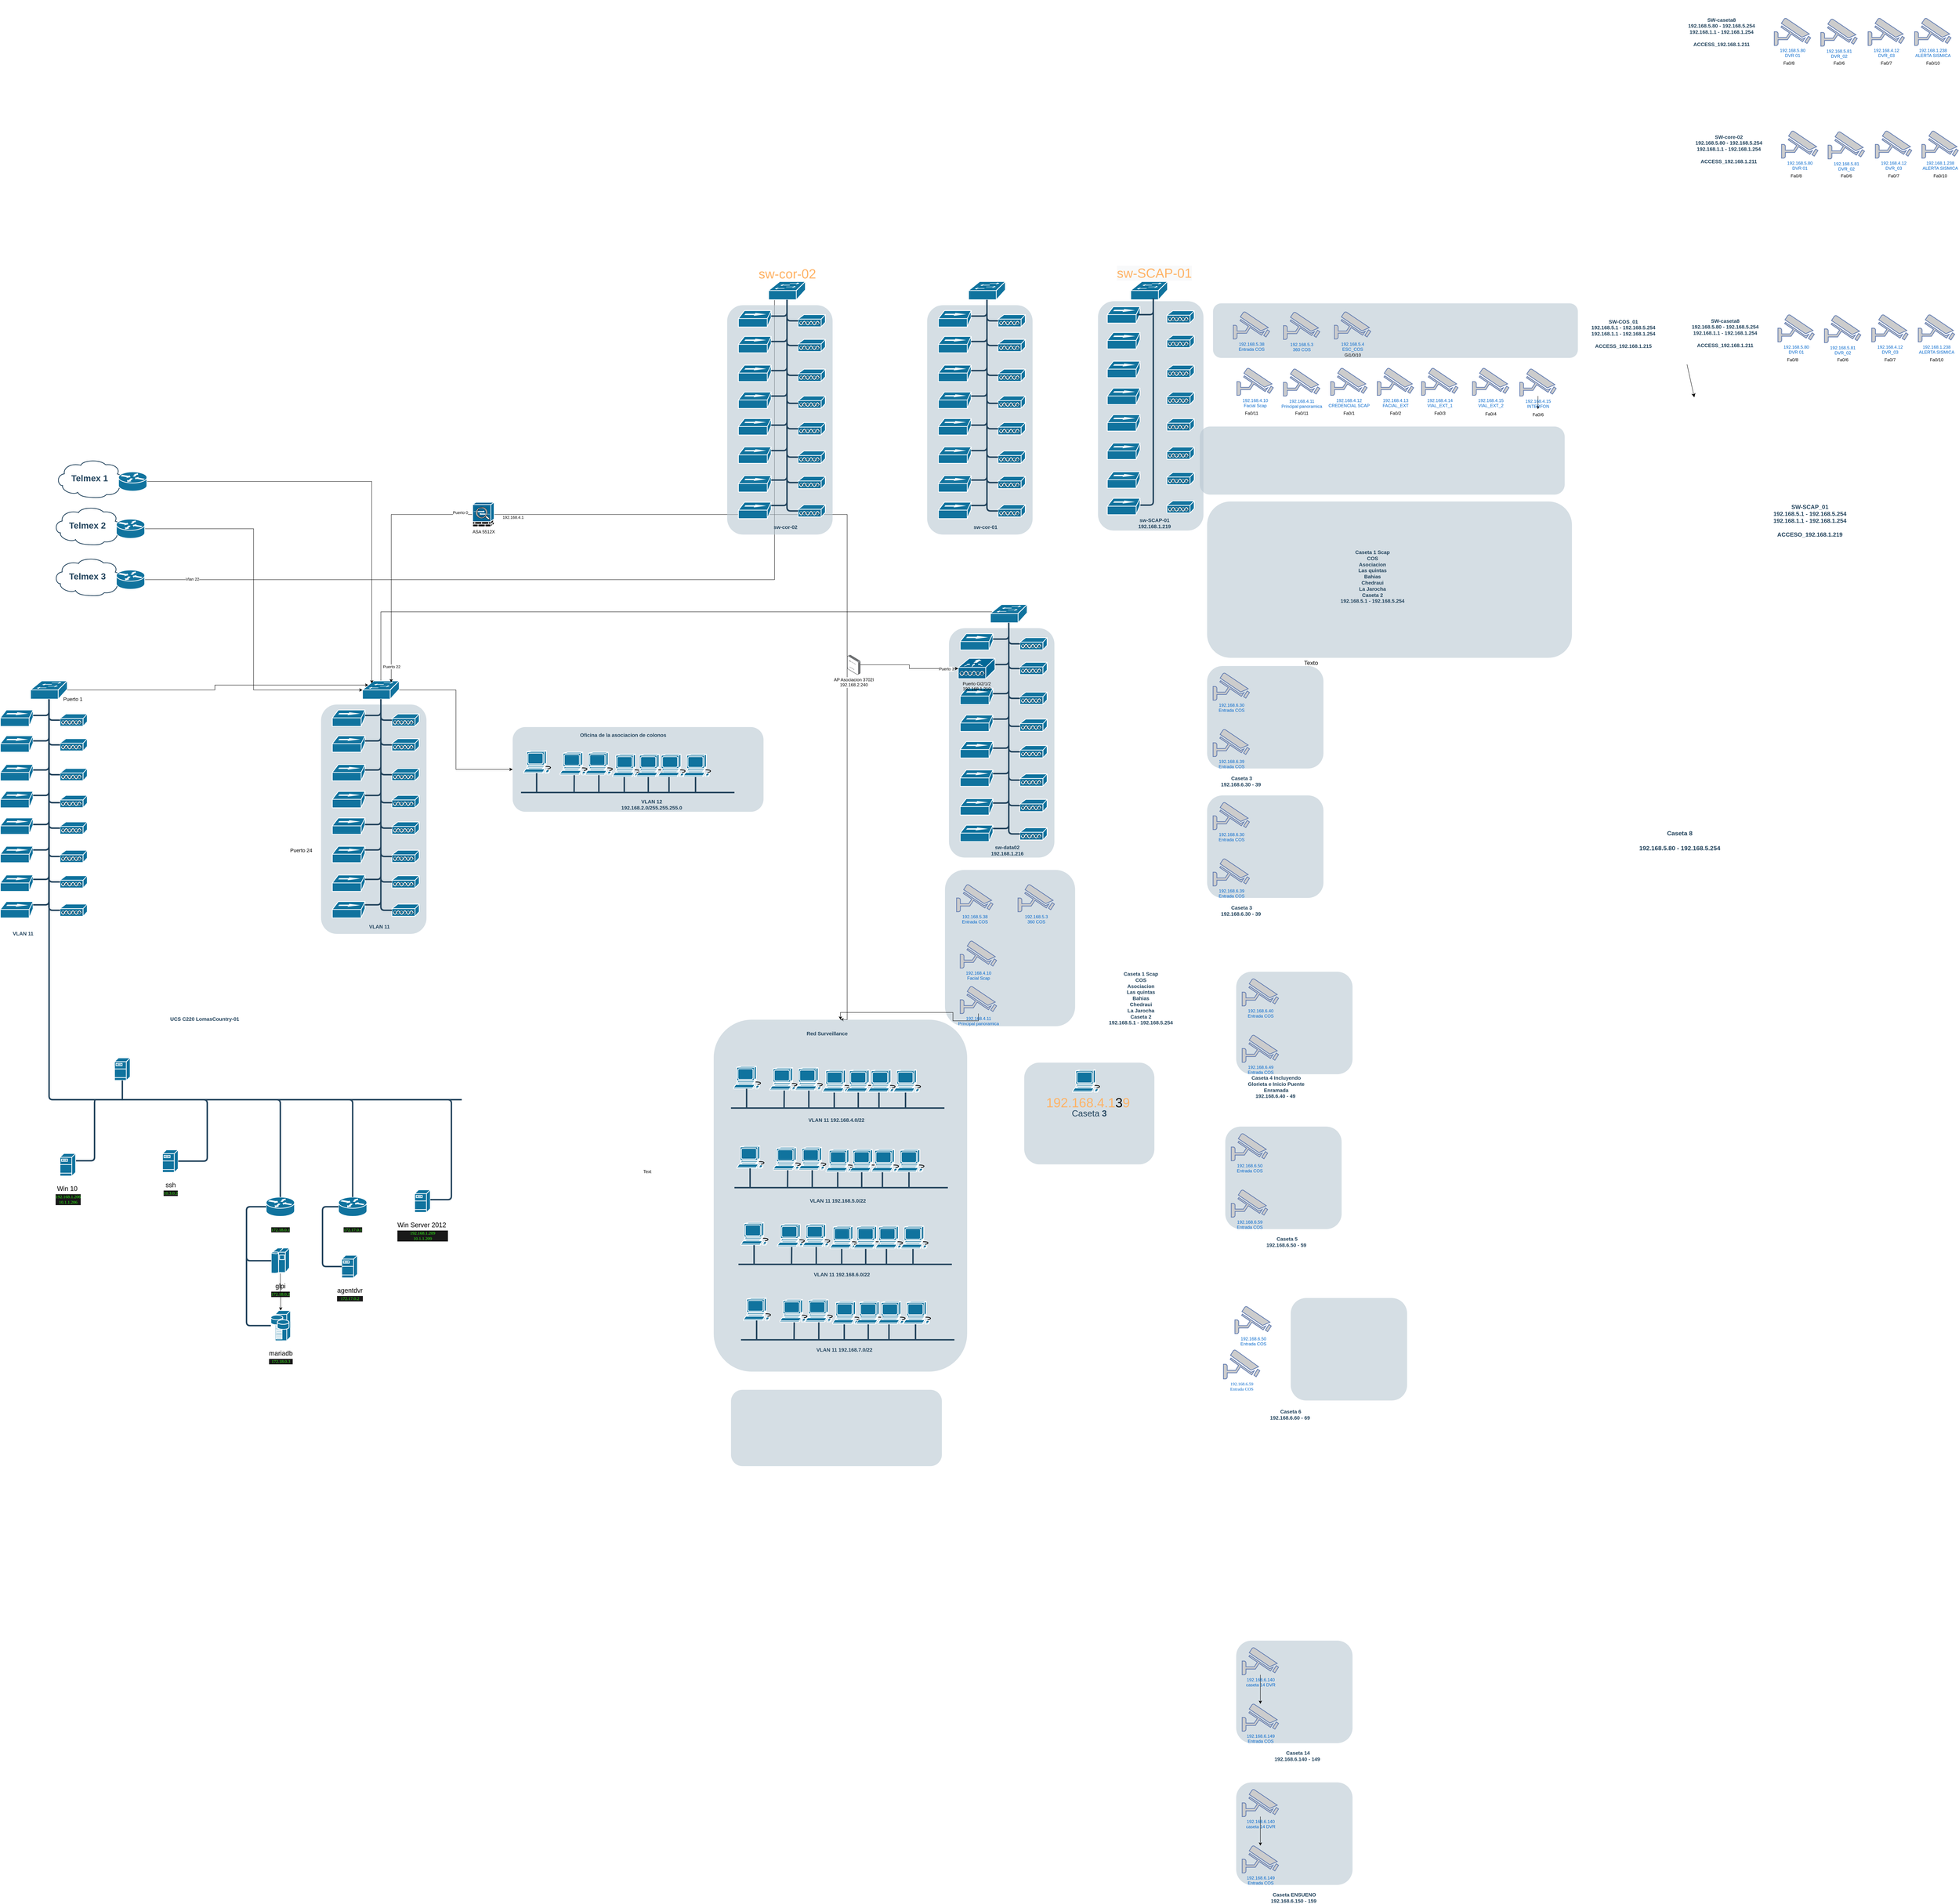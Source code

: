 <mxfile version="24.9.0" pages="2">
  <diagram id="6a731a19-8d31-9384-78a2-239565b7b9f0" name="Page-1">
    <mxGraphModel dx="2058" dy="1004" grid="1" gridSize="10" guides="1" tooltips="1" connect="1" arrows="1" fold="1" page="1" pageScale="1" pageWidth="3300" pageHeight="4681" background="none" math="0" shadow="0">
      <root>
        <mxCell id="0" />
        <mxCell id="1" parent="0" />
        <mxCell id="u5vAqVNRl9iEUO-kAsE1-2277" value="" style="rounded=1;whiteSpace=wrap;html=1;strokeColor=none;fillColor=#BAC8D3;fontSize=24;fontColor=#23445D;align=center;opacity=60;" parent="1" vertex="1">
          <mxGeometry x="3410" y="1190.35" width="1003.5" height="187.31" as="geometry" />
        </mxCell>
        <mxCell id="u5vAqVNRl9iEUO-kAsE1-2278" value="" style="rounded=1;whiteSpace=wrap;html=1;strokeColor=none;fillColor=#BAC8D3;fontSize=24;fontColor=#23445D;align=center;opacity=60;" parent="1" vertex="1">
          <mxGeometry x="3446.25" y="851.5" width="1003.5" height="150" as="geometry" />
        </mxCell>
        <mxCell id="ypj3dkdH-gb_xf9j-UO2-2234" value="" style="rounded=1;whiteSpace=wrap;html=1;strokeColor=none;fillColor=#BAC8D3;fontSize=24;fontColor=#23445D;align=center;opacity=60;" parent="1" vertex="1">
          <mxGeometry x="3430" y="2205" width="320" height="282" as="geometry" />
        </mxCell>
        <mxCell id="rB9ftDhSS0XkmUO5lZ0u-2332" value="Caseta &lt;b&gt;3&lt;/b&gt;" style="rounded=1;whiteSpace=wrap;html=1;strokeColor=none;fillColor=#BAC8D3;fontSize=24;fontColor=#23445D;align=center;opacity=60;" parent="1" vertex="1">
          <mxGeometry x="2927" y="2940" width="358" height="280" as="geometry" />
        </mxCell>
        <mxCell id="2094" value="" style="rounded=1;whiteSpace=wrap;html=1;strokeColor=none;fillColor=#BAC8D3;fontSize=24;fontColor=#23445D;align=center;opacity=60;" parent="1" vertex="1">
          <mxGeometry x="2120.5" y="3840" width="580" height="210" as="geometry" />
        </mxCell>
        <mxCell id="2103" value="&lt;font color=&quot;#000000&quot;&gt;&lt;span style=&quot;font-size: 18px&quot;&gt;ssh&lt;/span&gt;&lt;/font&gt;&lt;br&gt;&lt;p class=&quot;p1&quot; style=&quot;margin: 0px ; font-stretch: normal ; font-size: 12px ; line-height: normal ; font-family: &amp;#34;andale mono&amp;#34; ; color: rgb(47 , 255 , 18) ; background-color: rgba(0 , 0 , 0 , 0.9)&quot;&gt;&lt;span class=&quot;s1&quot;&gt;10.3.0.2&lt;/span&gt;&lt;/p&gt;" style="shape=mxgraph.cisco.servers.fileserver;html=1;dashed=0;fillColor=#10739E;strokeColor=#ffffff;strokeWidth=2;verticalLabelPosition=bottom;verticalAlign=top;fontFamily=Helvetica;fontSize=36;fontColor=#FFB366" parent="1" vertex="1">
          <mxGeometry x="557" y="3180" width="43" height="62" as="geometry" />
        </mxCell>
        <mxCell id="2104" value="" style="shape=mxgraph.cisco.servers.fileserver;html=1;dashed=0;fillColor=#10739E;strokeColor=#ffffff;strokeWidth=2;verticalLabelPosition=bottom;verticalAlign=top;fontFamily=Helvetica;fontSize=36;fontColor=#FFB366" parent="1" vertex="1">
          <mxGeometry x="425" y="2927" width="43" height="62" as="geometry" />
        </mxCell>
        <mxCell id="b3rS-Hu6BE8r07adPLv_-2329" value="" style="edgeStyle=orthogonalEdgeStyle;rounded=0;orthogonalLoop=1;jettySize=auto;html=1;fontSize=18;fontColor=#000000;" parent="1" source="2105" target="2106" edge="1">
          <mxGeometry relative="1" as="geometry" />
        </mxCell>
        <mxCell id="2105" value="&lt;font color=&quot;#000000&quot;&gt;&lt;span style=&quot;font-size: 18px&quot;&gt;glpi&lt;/span&gt;&lt;/font&gt;&lt;br&gt;&lt;p class=&quot;p1&quot; style=&quot;margin: 0px ; font-stretch: normal ; font-size: 12px ; line-height: normal ; font-family: &amp;#34;andale mono&amp;#34; ; color: rgb(47 , 255 , 18) ; background-color: rgba(0 , 0 , 0 , 0.9)&quot;&gt;&lt;span class=&quot;s1&quot;&gt;172.18.0.2&lt;/span&gt;&lt;/p&gt;" style="shape=mxgraph.cisco.computers_and_peripherals.ibm_mainframe;html=1;dashed=0;fillColor=#10739E;strokeColor=#ffffff;strokeWidth=2;verticalLabelPosition=bottom;verticalAlign=top;fontFamily=Helvetica;fontSize=36;fontColor=#FFB366" parent="1" vertex="1">
          <mxGeometry x="856" y="3450" width="50" height="70" as="geometry" />
        </mxCell>
        <mxCell id="2106" value="&lt;font color=&quot;#000000&quot; style=&quot;font-size: 18px&quot;&gt;mariadb&lt;/font&gt;&lt;br&gt;&lt;p class=&quot;p1&quot; style=&quot;margin: 0px ; font-stretch: normal ; font-size: 12px ; line-height: normal ; font-family: &amp;#34;andale mono&amp;#34; ; color: rgb(47 , 255 , 18) ; background-color: rgba(0 , 0 , 0 , 0.9)&quot;&gt;&lt;span class=&quot;s1&quot;&gt;172.18.0.3&lt;/span&gt;&lt;/p&gt;" style="shape=mxgraph.cisco.servers.storage_server;html=1;dashed=0;fillColor=#10739E;strokeColor=#ffffff;strokeWidth=2;verticalLabelPosition=bottom;verticalAlign=top;fontFamily=Helvetica;fontSize=36;fontColor=#FFB366" parent="1" vertex="1">
          <mxGeometry x="855" y="3622" width="54" height="83" as="geometry" />
        </mxCell>
        <mxCell id="2153" value="" style="line;html=1;strokeColor=#23445D;" parent="1" vertex="1">
          <mxGeometry x="282" y="3037" width="463" height="10" as="geometry" />
        </mxCell>
        <mxCell id="2164" value="" style="edgeStyle=elbowEdgeStyle;elbow=horizontal;endArrow=none;html=1;strokeColor=#23445D;endFill=0;strokeWidth=4;rounded=1;exitX=0.86;exitY=0.323;exitDx=0;exitDy=0;exitPerimeter=0;" parent="1" source="b3rS-Hu6BE8r07adPLv_-2313" edge="1">
          <mxGeometry width="100" height="100" relative="1" as="geometry">
            <mxPoint x="374" y="3000" as="sourcePoint" />
            <mxPoint x="374.278" y="3042.083" as="targetPoint" />
            <Array as="points">
              <mxPoint x="370" y="3120" />
            </Array>
          </mxGeometry>
        </mxCell>
        <mxCell id="2165" value="" style="edgeStyle=elbowEdgeStyle;elbow=horizontal;endArrow=none;html=1;strokeColor=#23445D;endFill=0;strokeWidth=4;rounded=1" parent="1" source="2104" edge="1">
          <mxGeometry width="100" height="100" relative="1" as="geometry">
            <mxPoint x="446" y="3000" as="sourcePoint" />
            <mxPoint x="446.278" y="3042.083" as="targetPoint" />
          </mxGeometry>
        </mxCell>
        <mxCell id="2167" value="" style="edgeStyle=elbowEdgeStyle;elbow=horizontal;endArrow=none;html=1;strokeColor=#23445D;endFill=0;strokeWidth=4;rounded=1;entryX=0;entryY=0.5;entryDx=0;entryDy=0;entryPerimeter=0;" parent="1" source="2106" target="b3rS-Hu6BE8r07adPLv_-2319" edge="1">
          <mxGeometry width="100" height="100" relative="1" as="geometry">
            <mxPoint x="713" y="3220" as="sourcePoint" />
            <mxPoint x="713.278" y="3262.083" as="targetPoint" />
            <Array as="points">
              <mxPoint x="788" y="3390" />
              <mxPoint x="798" y="3290" />
            </Array>
          </mxGeometry>
        </mxCell>
        <mxCell id="2168" value="" style="edgeStyle=elbowEdgeStyle;elbow=horizontal;endArrow=none;html=1;strokeColor=#23445D;endFill=0;strokeWidth=4;rounded=1;entryX=0.5;entryY=0.98;entryDx=0;entryDy=0;entryPerimeter=0;" parent="1" target="H2AJiRSWbW4iVklxarAU-2293" edge="1">
          <mxGeometry width="100" height="100" relative="1" as="geometry">
            <mxPoint x="1380" y="3042" as="sourcePoint" />
            <mxPoint x="218" y="3082" as="targetPoint" />
            <Array as="points">
              <mxPoint x="245" y="2670" />
            </Array>
          </mxGeometry>
        </mxCell>
        <mxCell id="2227" value="&lt;font color=&quot;#23445d&quot;&gt;UCS C220 LomasCountry-01&lt;/font&gt;" style="rounded=1;whiteSpace=wrap;html=1;strokeColor=none;fillColor=none;fontSize=14;fontColor=#742B21;align=center;fontStyle=1" parent="1" vertex="1">
          <mxGeometry x="558" y="2810" width="230" height="19" as="geometry" />
        </mxCell>
        <mxCell id="H2AJiRSWbW4iVklxarAU-2362" style="edgeStyle=orthogonalEdgeStyle;rounded=0;orthogonalLoop=1;jettySize=auto;html=1;entryX=0.16;entryY=0.23;entryDx=0;entryDy=0;entryPerimeter=0;fontSize=14;" parent="1" source="H2AJiRSWbW4iVklxarAU-2293" target="H2AJiRSWbW4iVklxarAU-2328" edge="1">
          <mxGeometry relative="1" as="geometry" />
        </mxCell>
        <mxCell id="H2AJiRSWbW4iVklxarAU-2363" value="Puerto 24" style="edgeLabel;html=1;align=center;verticalAlign=middle;resizable=0;points=[];fontSize=14;" parent="H2AJiRSWbW4iVklxarAU-2362" vertex="1" connectable="0">
          <mxGeometry x="0.559" relative="1" as="geometry">
            <mxPoint y="454" as="offset" />
          </mxGeometry>
        </mxCell>
        <mxCell id="H2AJiRSWbW4iVklxarAU-2364" value="Puerto 1" style="edgeLabel;html=1;align=center;verticalAlign=middle;resizable=0;points=[];fontSize=14;" parent="H2AJiRSWbW4iVklxarAU-2362" vertex="1" connectable="0">
          <mxGeometry x="-0.807" y="-2" relative="1" as="geometry">
            <mxPoint x="-66" y="23" as="offset" />
          </mxGeometry>
        </mxCell>
        <mxCell id="H2AJiRSWbW4iVklxarAU-2293" value="" style="shape=mxgraph.cisco.switches.workgroup_switch;html=1;dashed=0;fillColor=#10739E;strokeColor=#ffffff;strokeWidth=2;verticalLabelPosition=bottom;verticalAlign=top;fontFamily=Helvetica;fontSize=36;fontColor=#FFB366" parent="1" vertex="1">
          <mxGeometry x="194" y="1890" width="101" height="50" as="geometry" />
        </mxCell>
        <mxCell id="H2AJiRSWbW4iVklxarAU-2294" value="&lt;p&gt;&lt;br&gt;&lt;/p&gt;" style="shape=mxgraph.cisco.misc.access_point;html=1;dashed=0;fillColor=#10739E;strokeColor=#ffffff;strokeWidth=2;verticalLabelPosition=bottom;verticalAlign=top;fontFamily=Helvetica;fontSize=36;fontColor=#FFB366" parent="1" vertex="1">
          <mxGeometry x="275" y="1981" width="75" height="34" as="geometry" />
        </mxCell>
        <mxCell id="H2AJiRSWbW4iVklxarAU-2295" value="" style="shape=mxgraph.cisco.misc.access_point;html=1;dashed=0;fillColor=#10739E;strokeColor=#ffffff;strokeWidth=2;verticalLabelPosition=bottom;verticalAlign=top;fontFamily=Helvetica;fontSize=36;fontColor=#FFB366" parent="1" vertex="1">
          <mxGeometry x="275" y="2049" width="75" height="34" as="geometry" />
        </mxCell>
        <mxCell id="H2AJiRSWbW4iVklxarAU-2296" value="" style="shape=mxgraph.cisco.misc.access_point;html=1;dashed=0;fillColor=#10739E;strokeColor=#ffffff;strokeWidth=2;verticalLabelPosition=bottom;verticalAlign=top;fontFamily=Helvetica;fontSize=36;fontColor=#FFB366" parent="1" vertex="1">
          <mxGeometry x="275" y="2278" width="75" height="34" as="geometry" />
        </mxCell>
        <mxCell id="H2AJiRSWbW4iVklxarAU-2297" value="" style="shape=mxgraph.cisco.misc.access_point;html=1;dashed=0;fillColor=#10739E;strokeColor=#ffffff;strokeWidth=2;verticalLabelPosition=bottom;verticalAlign=top;fontFamily=Helvetica;fontSize=36;fontColor=#FFB366" parent="1" vertex="1">
          <mxGeometry x="275" y="2131" width="75" height="34" as="geometry" />
        </mxCell>
        <mxCell id="H2AJiRSWbW4iVklxarAU-2298" value="" style="shape=mxgraph.cisco.misc.access_point;html=1;dashed=0;fillColor=#10739E;strokeColor=#ffffff;strokeWidth=2;verticalLabelPosition=bottom;verticalAlign=top;fontFamily=Helvetica;fontSize=36;fontColor=#FFB366" parent="1" vertex="1">
          <mxGeometry x="275" y="2356" width="75" height="34" as="geometry" />
        </mxCell>
        <mxCell id="H2AJiRSWbW4iVklxarAU-2299" value="" style="shape=mxgraph.cisco.misc.access_point;html=1;dashed=0;fillColor=#10739E;strokeColor=#ffffff;strokeWidth=2;verticalLabelPosition=bottom;verticalAlign=top;fontFamily=Helvetica;fontSize=36;fontColor=#FFB366" parent="1" vertex="1">
          <mxGeometry x="275" y="2205" width="75" height="34" as="geometry" />
        </mxCell>
        <mxCell id="H2AJiRSWbW4iVklxarAU-2300" value="" style="shape=mxgraph.cisco.hubs_and_gateways.100baset_hub;html=1;dashed=0;fillColor=#10739E;strokeColor=#ffffff;strokeWidth=2;verticalLabelPosition=bottom;verticalAlign=top;fontFamily=Helvetica;fontSize=36;fontColor=#FFB366" parent="1" vertex="1">
          <mxGeometry x="111" y="1970" width="90" height="45" as="geometry" />
        </mxCell>
        <mxCell id="H2AJiRSWbW4iVklxarAU-2301" value="" style="shape=mxgraph.cisco.hubs_and_gateways.100baset_hub;html=1;dashed=0;fillColor=#10739E;strokeColor=#ffffff;strokeWidth=2;verticalLabelPosition=bottom;verticalAlign=top;fontFamily=Helvetica;fontSize=36;fontColor=#FFB366" parent="1" vertex="1">
          <mxGeometry x="111" y="2267" width="90" height="45" as="geometry" />
        </mxCell>
        <mxCell id="H2AJiRSWbW4iVklxarAU-2302" value="" style="shape=mxgraph.cisco.hubs_and_gateways.100baset_hub;html=1;dashed=0;fillColor=#10739E;strokeColor=#ffffff;strokeWidth=2;verticalLabelPosition=bottom;verticalAlign=top;fontFamily=Helvetica;fontSize=36;fontColor=#FFB366" parent="1" vertex="1">
          <mxGeometry x="111" y="2041" width="90" height="45" as="geometry" />
        </mxCell>
        <mxCell id="H2AJiRSWbW4iVklxarAU-2303" value="" style="shape=mxgraph.cisco.hubs_and_gateways.100baset_hub;html=1;dashed=0;fillColor=#10739E;strokeColor=#ffffff;strokeWidth=2;verticalLabelPosition=bottom;verticalAlign=top;fontFamily=Helvetica;fontSize=36;fontColor=#FFB366" parent="1" vertex="1">
          <mxGeometry x="111" y="2120" width="90" height="45" as="geometry" />
        </mxCell>
        <mxCell id="H2AJiRSWbW4iVklxarAU-2304" value="" style="shape=mxgraph.cisco.hubs_and_gateways.100baset_hub;html=1;dashed=0;fillColor=#10739E;strokeColor=#ffffff;strokeWidth=2;verticalLabelPosition=bottom;verticalAlign=top;fontFamily=Helvetica;fontSize=36;fontColor=#FFB366" parent="1" vertex="1">
          <mxGeometry x="111" y="2194" width="90" height="45" as="geometry" />
        </mxCell>
        <mxCell id="H2AJiRSWbW4iVklxarAU-2305" value="" style="shape=mxgraph.cisco.hubs_and_gateways.100baset_hub;html=1;dashed=0;fillColor=#10739E;strokeColor=#ffffff;strokeWidth=2;verticalLabelPosition=bottom;verticalAlign=top;fontFamily=Helvetica;fontSize=36;fontColor=#FFB366" parent="1" vertex="1">
          <mxGeometry x="111" y="2345" width="90" height="45" as="geometry" />
        </mxCell>
        <mxCell id="H2AJiRSWbW4iVklxarAU-2306" style="edgeStyle=orthogonalEdgeStyle;rounded=1;html=1;strokeColor=#23445D;endArrow=none;endFill=0;strokeWidth=4" parent="1" source="H2AJiRSWbW4iVklxarAU-2293" target="H2AJiRSWbW4iVklxarAU-2300" edge="1">
          <mxGeometry relative="1" as="geometry">
            <Array as="points">
              <mxPoint x="245" y="1985" />
            </Array>
          </mxGeometry>
        </mxCell>
        <mxCell id="H2AJiRSWbW4iVklxarAU-2307" style="edgeStyle=orthogonalEdgeStyle;rounded=1;html=1;strokeColor=#23445D;endArrow=none;endFill=0;strokeWidth=4" parent="1" source="H2AJiRSWbW4iVklxarAU-2293" target="H2AJiRSWbW4iVklxarAU-2302" edge="1">
          <mxGeometry relative="1" as="geometry">
            <Array as="points">
              <mxPoint x="245" y="2055" />
            </Array>
          </mxGeometry>
        </mxCell>
        <mxCell id="H2AJiRSWbW4iVklxarAU-2308" style="edgeStyle=orthogonalEdgeStyle;rounded=1;html=1;strokeColor=#23445D;endArrow=none;endFill=0;strokeWidth=4" parent="1" source="H2AJiRSWbW4iVklxarAU-2293" target="H2AJiRSWbW4iVklxarAU-2303" edge="1">
          <mxGeometry relative="1" as="geometry">
            <Array as="points">
              <mxPoint x="245" y="2135" />
            </Array>
          </mxGeometry>
        </mxCell>
        <mxCell id="H2AJiRSWbW4iVklxarAU-2309" style="edgeStyle=orthogonalEdgeStyle;rounded=1;html=1;strokeColor=#23445D;endArrow=none;endFill=0;strokeWidth=4" parent="1" source="H2AJiRSWbW4iVklxarAU-2293" target="H2AJiRSWbW4iVklxarAU-2304" edge="1">
          <mxGeometry relative="1" as="geometry">
            <Array as="points">
              <mxPoint x="245" y="2205" />
            </Array>
          </mxGeometry>
        </mxCell>
        <mxCell id="H2AJiRSWbW4iVklxarAU-2310" style="edgeStyle=orthogonalEdgeStyle;rounded=1;html=1;strokeColor=#23445D;endArrow=none;endFill=0;strokeWidth=4" parent="1" source="H2AJiRSWbW4iVklxarAU-2293" target="H2AJiRSWbW4iVklxarAU-2294" edge="1">
          <mxGeometry relative="1" as="geometry">
            <Array as="points">
              <mxPoint x="245" y="1998" />
            </Array>
          </mxGeometry>
        </mxCell>
        <mxCell id="H2AJiRSWbW4iVklxarAU-2311" style="edgeStyle=orthogonalEdgeStyle;rounded=1;html=1;strokeColor=#23445D;endArrow=none;endFill=0;strokeWidth=4" parent="1" source="H2AJiRSWbW4iVklxarAU-2293" target="H2AJiRSWbW4iVklxarAU-2295" edge="1">
          <mxGeometry relative="1" as="geometry">
            <Array as="points">
              <mxPoint x="245" y="2066" />
            </Array>
          </mxGeometry>
        </mxCell>
        <mxCell id="H2AJiRSWbW4iVklxarAU-2312" style="edgeStyle=orthogonalEdgeStyle;rounded=1;html=1;strokeColor=#23445D;endArrow=none;endFill=0;strokeWidth=4" parent="1" source="H2AJiRSWbW4iVklxarAU-2293" target="H2AJiRSWbW4iVklxarAU-2297" edge="1">
          <mxGeometry relative="1" as="geometry">
            <Array as="points">
              <mxPoint x="245" y="2148" />
            </Array>
          </mxGeometry>
        </mxCell>
        <mxCell id="H2AJiRSWbW4iVklxarAU-2313" style="edgeStyle=orthogonalEdgeStyle;rounded=1;html=1;strokeColor=#23445D;endArrow=none;endFill=0;strokeWidth=4" parent="1" source="H2AJiRSWbW4iVklxarAU-2293" target="H2AJiRSWbW4iVklxarAU-2299" edge="1">
          <mxGeometry relative="1" as="geometry">
            <Array as="points">
              <mxPoint x="245" y="2225" />
            </Array>
          </mxGeometry>
        </mxCell>
        <mxCell id="H2AJiRSWbW4iVklxarAU-2314" style="edgeStyle=orthogonalEdgeStyle;rounded=1;html=1;strokeColor=#23445D;endArrow=none;endFill=0;strokeWidth=4" parent="1" source="H2AJiRSWbW4iVklxarAU-2293" target="H2AJiRSWbW4iVklxarAU-2301" edge="1">
          <mxGeometry relative="1" as="geometry">
            <Array as="points">
              <mxPoint x="245" y="2285" />
            </Array>
          </mxGeometry>
        </mxCell>
        <mxCell id="H2AJiRSWbW4iVklxarAU-2315" style="edgeStyle=orthogonalEdgeStyle;rounded=1;html=1;strokeColor=#23445D;endArrow=none;endFill=0;strokeWidth=4" parent="1" source="H2AJiRSWbW4iVklxarAU-2293" target="H2AJiRSWbW4iVklxarAU-2305" edge="1">
          <mxGeometry relative="1" as="geometry">
            <Array as="points">
              <mxPoint x="245" y="2355" />
            </Array>
          </mxGeometry>
        </mxCell>
        <mxCell id="H2AJiRSWbW4iVklxarAU-2316" style="edgeStyle=orthogonalEdgeStyle;rounded=1;html=1;strokeColor=#23445D;endArrow=none;endFill=0;strokeWidth=4" parent="1" source="H2AJiRSWbW4iVklxarAU-2293" target="H2AJiRSWbW4iVklxarAU-2296" edge="1">
          <mxGeometry relative="1" as="geometry">
            <Array as="points">
              <mxPoint x="245" y="2295" />
            </Array>
          </mxGeometry>
        </mxCell>
        <mxCell id="H2AJiRSWbW4iVklxarAU-2317" style="edgeStyle=orthogonalEdgeStyle;rounded=1;html=1;strokeColor=#23445D;endArrow=none;endFill=0;strokeWidth=4" parent="1" source="H2AJiRSWbW4iVklxarAU-2293" target="H2AJiRSWbW4iVklxarAU-2298" edge="1">
          <mxGeometry relative="1" as="geometry">
            <Array as="points">
              <mxPoint x="245" y="2373" />
            </Array>
          </mxGeometry>
        </mxCell>
        <mxCell id="H2AJiRSWbW4iVklxarAU-2318" value="VLAN 11" style="rounded=1;whiteSpace=wrap;html=1;strokeColor=none;fillColor=none;fontSize=14;fontColor=#23445D;align=center;fontStyle=1" parent="1" vertex="1">
          <mxGeometry x="126.5" y="2575" width="93" height="19" as="geometry" />
        </mxCell>
        <mxCell id="H2AJiRSWbW4iVklxarAU-2319" value="" style="shape=mxgraph.cisco.hubs_and_gateways.100baset_hub;html=1;dashed=0;fillColor=#10739E;strokeColor=#ffffff;strokeWidth=2;verticalLabelPosition=bottom;verticalAlign=top;fontFamily=Helvetica;fontSize=36;fontColor=#FFB366" parent="1" vertex="1">
          <mxGeometry x="111" y="2497" width="90" height="45" as="geometry" />
        </mxCell>
        <mxCell id="H2AJiRSWbW4iVklxarAU-2320" value="" style="shape=mxgraph.cisco.hubs_and_gateways.100baset_hub;html=1;dashed=0;fillColor=#10739E;strokeColor=#ffffff;strokeWidth=2;verticalLabelPosition=bottom;verticalAlign=top;fontFamily=Helvetica;fontSize=36;fontColor=#FFB366" parent="1" vertex="1">
          <mxGeometry x="111" y="2424" width="90" height="45" as="geometry" />
        </mxCell>
        <mxCell id="H2AJiRSWbW4iVklxarAU-2321" value="" style="shape=mxgraph.cisco.misc.access_point;html=1;dashed=0;fillColor=#10739E;strokeColor=#ffffff;strokeWidth=2;verticalLabelPosition=bottom;verticalAlign=top;fontFamily=Helvetica;fontSize=36;fontColor=#FFB366" parent="1" vertex="1">
          <mxGeometry x="275" y="2426" width="75" height="34" as="geometry" />
        </mxCell>
        <mxCell id="H2AJiRSWbW4iVklxarAU-2322" value="" style="shape=mxgraph.cisco.misc.access_point;html=1;dashed=0;fillColor=#10739E;strokeColor=#ffffff;strokeWidth=2;verticalLabelPosition=bottom;verticalAlign=top;fontFamily=Helvetica;fontSize=36;fontColor=#FFB366" parent="1" vertex="1">
          <mxGeometry x="275" y="2504" width="75" height="34" as="geometry" />
        </mxCell>
        <mxCell id="H2AJiRSWbW4iVklxarAU-2323" style="edgeStyle=orthogonalEdgeStyle;rounded=1;html=1;endArrow=none;endFill=0;strokeColor=#23445D;strokeWidth=4;fontSize=14;fontColor=#990000" parent="1" source="H2AJiRSWbW4iVklxarAU-2293" target="H2AJiRSWbW4iVklxarAU-2322" edge="1">
          <mxGeometry relative="1" as="geometry">
            <Array as="points">
              <mxPoint x="245" y="2521" />
            </Array>
          </mxGeometry>
        </mxCell>
        <mxCell id="H2AJiRSWbW4iVklxarAU-2324" style="edgeStyle=orthogonalEdgeStyle;rounded=1;html=1;endArrow=none;endFill=0;strokeColor=#23445D;strokeWidth=4;fontSize=14;fontColor=#990000" parent="1" source="H2AJiRSWbW4iVklxarAU-2293" target="H2AJiRSWbW4iVklxarAU-2321" edge="1">
          <mxGeometry relative="1" as="geometry">
            <Array as="points">
              <mxPoint x="245" y="2443" />
            </Array>
          </mxGeometry>
        </mxCell>
        <mxCell id="H2AJiRSWbW4iVklxarAU-2325" style="edgeStyle=orthogonalEdgeStyle;rounded=1;html=1;endArrow=none;endFill=0;strokeColor=#23445D;strokeWidth=4;fontSize=14;fontColor=#990000" parent="1" source="H2AJiRSWbW4iVklxarAU-2293" target="H2AJiRSWbW4iVklxarAU-2320" edge="1">
          <mxGeometry relative="1" as="geometry">
            <Array as="points">
              <mxPoint x="245" y="2436" />
            </Array>
          </mxGeometry>
        </mxCell>
        <mxCell id="H2AJiRSWbW4iVklxarAU-2326" style="edgeStyle=orthogonalEdgeStyle;rounded=1;html=1;endArrow=none;endFill=0;strokeColor=#23445D;strokeWidth=4;fontSize=14;fontColor=#990000" parent="1" source="H2AJiRSWbW4iVklxarAU-2293" target="H2AJiRSWbW4iVklxarAU-2319" edge="1">
          <mxGeometry relative="1" as="geometry">
            <Array as="points">
              <mxPoint x="245" y="2506" />
            </Array>
          </mxGeometry>
        </mxCell>
        <mxCell id="H2AJiRSWbW4iVklxarAU-2327" value="" style="rounded=1;whiteSpace=wrap;html=1;strokeColor=none;fillColor=#BAC8D3;fontSize=24;fontColor=#23445D;align=center;opacity=60;" parent="1" vertex="1">
          <mxGeometry x="993" y="1955" width="290" height="631" as="geometry" />
        </mxCell>
        <mxCell id="b3rS-Hu6BE8r07adPLv_-2296" style="edgeStyle=orthogonalEdgeStyle;rounded=0;orthogonalLoop=1;jettySize=auto;html=1;entryX=0;entryY=0.5;entryDx=0;entryDy=0;" parent="1" source="H2AJiRSWbW4iVklxarAU-2328" target="b3rS-Hu6BE8r07adPLv_-2278" edge="1">
          <mxGeometry relative="1" as="geometry" />
        </mxCell>
        <mxCell id="LvVr1-Mk6hf90jgzmxwp-2300" style="edgeStyle=orthogonalEdgeStyle;rounded=0;orthogonalLoop=1;jettySize=auto;html=1;entryX=0.5;entryY=0.98;entryDx=0;entryDy=0;entryPerimeter=0;" parent="1" source="H2AJiRSWbW4iVklxarAU-2328" target="LvVr1-Mk6hf90jgzmxwp-2258" edge="1">
          <mxGeometry relative="1" as="geometry">
            <Array as="points">
              <mxPoint x="1158" y="1700" />
              <mxPoint x="2885" y="1700" />
            </Array>
          </mxGeometry>
        </mxCell>
        <mxCell id="H2AJiRSWbW4iVklxarAU-2328" value="" style="shape=mxgraph.cisco.switches.workgroup_switch;html=1;dashed=0;fillColor=#10739E;strokeColor=#ffffff;strokeWidth=2;verticalLabelPosition=bottom;verticalAlign=top;fontFamily=Helvetica;fontSize=36;fontColor=#FFB366" parent="1" vertex="1">
          <mxGeometry x="1107" y="1890" width="101" height="50" as="geometry" />
        </mxCell>
        <mxCell id="H2AJiRSWbW4iVklxarAU-2329" value="" style="shape=mxgraph.cisco.misc.access_point;html=1;dashed=0;fillColor=#10739E;strokeColor=#ffffff;strokeWidth=2;verticalLabelPosition=bottom;verticalAlign=top;fontFamily=Helvetica;fontSize=36;fontColor=#FFB366" parent="1" vertex="1">
          <mxGeometry x="1188" y="1981" width="75" height="34" as="geometry" />
        </mxCell>
        <mxCell id="H2AJiRSWbW4iVklxarAU-2330" value="" style="shape=mxgraph.cisco.misc.access_point;html=1;dashed=0;fillColor=#10739E;strokeColor=#ffffff;strokeWidth=2;verticalLabelPosition=bottom;verticalAlign=top;fontFamily=Helvetica;fontSize=36;fontColor=#FFB366" parent="1" vertex="1">
          <mxGeometry x="1188" y="2049" width="75" height="34" as="geometry" />
        </mxCell>
        <mxCell id="H2AJiRSWbW4iVklxarAU-2331" value="" style="shape=mxgraph.cisco.misc.access_point;html=1;dashed=0;fillColor=#10739E;strokeColor=#ffffff;strokeWidth=2;verticalLabelPosition=bottom;verticalAlign=top;fontFamily=Helvetica;fontSize=36;fontColor=#FFB366" parent="1" vertex="1">
          <mxGeometry x="1188" y="2278" width="75" height="34" as="geometry" />
        </mxCell>
        <mxCell id="H2AJiRSWbW4iVklxarAU-2332" value="" style="shape=mxgraph.cisco.misc.access_point;html=1;dashed=0;fillColor=#10739E;strokeColor=#ffffff;strokeWidth=2;verticalLabelPosition=bottom;verticalAlign=top;fontFamily=Helvetica;fontSize=36;fontColor=#FFB366" parent="1" vertex="1">
          <mxGeometry x="1188" y="2131" width="75" height="34" as="geometry" />
        </mxCell>
        <mxCell id="H2AJiRSWbW4iVklxarAU-2333" value="" style="shape=mxgraph.cisco.misc.access_point;html=1;dashed=0;fillColor=#10739E;strokeColor=#ffffff;strokeWidth=2;verticalLabelPosition=bottom;verticalAlign=top;fontFamily=Helvetica;fontSize=36;fontColor=#FFB366" parent="1" vertex="1">
          <mxGeometry x="1188" y="2356" width="75" height="34" as="geometry" />
        </mxCell>
        <mxCell id="H2AJiRSWbW4iVklxarAU-2334" value="" style="shape=mxgraph.cisco.misc.access_point;html=1;dashed=0;fillColor=#10739E;strokeColor=#ffffff;strokeWidth=2;verticalLabelPosition=bottom;verticalAlign=top;fontFamily=Helvetica;fontSize=36;fontColor=#FFB366" parent="1" vertex="1">
          <mxGeometry x="1188" y="2205" width="75" height="34" as="geometry" />
        </mxCell>
        <mxCell id="H2AJiRSWbW4iVklxarAU-2335" value="" style="shape=mxgraph.cisco.hubs_and_gateways.100baset_hub;html=1;dashed=0;fillColor=#10739E;strokeColor=#ffffff;strokeWidth=2;verticalLabelPosition=bottom;verticalAlign=top;fontFamily=Helvetica;fontSize=36;fontColor=#FFB366" parent="1" vertex="1">
          <mxGeometry x="1024" y="1970" width="90" height="45" as="geometry" />
        </mxCell>
        <mxCell id="H2AJiRSWbW4iVklxarAU-2336" value="" style="shape=mxgraph.cisco.hubs_and_gateways.100baset_hub;html=1;dashed=0;fillColor=#10739E;strokeColor=#ffffff;strokeWidth=2;verticalLabelPosition=bottom;verticalAlign=top;fontFamily=Helvetica;fontSize=36;fontColor=#FFB366" parent="1" vertex="1">
          <mxGeometry x="1024" y="2267" width="90" height="45" as="geometry" />
        </mxCell>
        <mxCell id="H2AJiRSWbW4iVklxarAU-2337" value="" style="shape=mxgraph.cisco.hubs_and_gateways.100baset_hub;html=1;dashed=0;fillColor=#10739E;strokeColor=#ffffff;strokeWidth=2;verticalLabelPosition=bottom;verticalAlign=top;fontFamily=Helvetica;fontSize=36;fontColor=#FFB366" parent="1" vertex="1">
          <mxGeometry x="1024" y="2041" width="90" height="45" as="geometry" />
        </mxCell>
        <mxCell id="H2AJiRSWbW4iVklxarAU-2338" value="" style="shape=mxgraph.cisco.hubs_and_gateways.100baset_hub;html=1;dashed=0;fillColor=#10739E;strokeColor=#ffffff;strokeWidth=2;verticalLabelPosition=bottom;verticalAlign=top;fontFamily=Helvetica;fontSize=36;fontColor=#FFB366" parent="1" vertex="1">
          <mxGeometry x="1024" y="2120" width="90" height="45" as="geometry" />
        </mxCell>
        <mxCell id="H2AJiRSWbW4iVklxarAU-2339" value="" style="shape=mxgraph.cisco.hubs_and_gateways.100baset_hub;html=1;dashed=0;fillColor=#10739E;strokeColor=#ffffff;strokeWidth=2;verticalLabelPosition=bottom;verticalAlign=top;fontFamily=Helvetica;fontSize=36;fontColor=#FFB366" parent="1" vertex="1">
          <mxGeometry x="1024" y="2194" width="90" height="45" as="geometry" />
        </mxCell>
        <mxCell id="H2AJiRSWbW4iVklxarAU-2340" value="" style="shape=mxgraph.cisco.hubs_and_gateways.100baset_hub;html=1;dashed=0;fillColor=#10739E;strokeColor=#ffffff;strokeWidth=2;verticalLabelPosition=bottom;verticalAlign=top;fontFamily=Helvetica;fontSize=36;fontColor=#FFB366" parent="1" vertex="1">
          <mxGeometry x="1024" y="2345" width="90" height="45" as="geometry" />
        </mxCell>
        <mxCell id="H2AJiRSWbW4iVklxarAU-2341" style="edgeStyle=orthogonalEdgeStyle;rounded=1;html=1;strokeColor=#23445D;endArrow=none;endFill=0;strokeWidth=4" parent="1" source="H2AJiRSWbW4iVklxarAU-2328" target="H2AJiRSWbW4iVklxarAU-2335" edge="1">
          <mxGeometry relative="1" as="geometry">
            <Array as="points">
              <mxPoint x="1158" y="1985" />
            </Array>
          </mxGeometry>
        </mxCell>
        <mxCell id="H2AJiRSWbW4iVklxarAU-2342" style="edgeStyle=orthogonalEdgeStyle;rounded=1;html=1;strokeColor=#23445D;endArrow=none;endFill=0;strokeWidth=4" parent="1" source="H2AJiRSWbW4iVklxarAU-2328" target="H2AJiRSWbW4iVklxarAU-2337" edge="1">
          <mxGeometry relative="1" as="geometry">
            <Array as="points">
              <mxPoint x="1158" y="2055" />
            </Array>
          </mxGeometry>
        </mxCell>
        <mxCell id="H2AJiRSWbW4iVklxarAU-2343" style="edgeStyle=orthogonalEdgeStyle;rounded=1;html=1;strokeColor=#23445D;endArrow=none;endFill=0;strokeWidth=4" parent="1" source="H2AJiRSWbW4iVklxarAU-2328" target="H2AJiRSWbW4iVklxarAU-2338" edge="1">
          <mxGeometry relative="1" as="geometry">
            <Array as="points">
              <mxPoint x="1158" y="2135" />
            </Array>
          </mxGeometry>
        </mxCell>
        <mxCell id="H2AJiRSWbW4iVklxarAU-2344" style="edgeStyle=orthogonalEdgeStyle;rounded=1;html=1;strokeColor=#23445D;endArrow=none;endFill=0;strokeWidth=4" parent="1" source="H2AJiRSWbW4iVklxarAU-2328" target="H2AJiRSWbW4iVklxarAU-2339" edge="1">
          <mxGeometry relative="1" as="geometry">
            <Array as="points">
              <mxPoint x="1158" y="2205" />
            </Array>
          </mxGeometry>
        </mxCell>
        <mxCell id="H2AJiRSWbW4iVklxarAU-2345" style="edgeStyle=orthogonalEdgeStyle;rounded=1;html=1;strokeColor=#23445D;endArrow=none;endFill=0;strokeWidth=4" parent="1" source="H2AJiRSWbW4iVklxarAU-2328" target="H2AJiRSWbW4iVklxarAU-2329" edge="1">
          <mxGeometry relative="1" as="geometry">
            <Array as="points">
              <mxPoint x="1158" y="1998" />
            </Array>
          </mxGeometry>
        </mxCell>
        <mxCell id="H2AJiRSWbW4iVklxarAU-2346" style="edgeStyle=orthogonalEdgeStyle;rounded=1;html=1;strokeColor=#23445D;endArrow=none;endFill=0;strokeWidth=4" parent="1" source="H2AJiRSWbW4iVklxarAU-2328" target="H2AJiRSWbW4iVklxarAU-2330" edge="1">
          <mxGeometry relative="1" as="geometry">
            <Array as="points">
              <mxPoint x="1158" y="2066" />
            </Array>
          </mxGeometry>
        </mxCell>
        <mxCell id="H2AJiRSWbW4iVklxarAU-2347" style="edgeStyle=orthogonalEdgeStyle;rounded=1;html=1;strokeColor=#23445D;endArrow=none;endFill=0;strokeWidth=4" parent="1" source="H2AJiRSWbW4iVklxarAU-2328" target="H2AJiRSWbW4iVklxarAU-2332" edge="1">
          <mxGeometry relative="1" as="geometry">
            <Array as="points">
              <mxPoint x="1158" y="2148" />
            </Array>
          </mxGeometry>
        </mxCell>
        <mxCell id="H2AJiRSWbW4iVklxarAU-2348" style="edgeStyle=orthogonalEdgeStyle;rounded=1;html=1;strokeColor=#23445D;endArrow=none;endFill=0;strokeWidth=4" parent="1" source="H2AJiRSWbW4iVklxarAU-2328" target="H2AJiRSWbW4iVklxarAU-2334" edge="1">
          <mxGeometry relative="1" as="geometry">
            <Array as="points">
              <mxPoint x="1158" y="2225" />
            </Array>
          </mxGeometry>
        </mxCell>
        <mxCell id="H2AJiRSWbW4iVklxarAU-2349" style="edgeStyle=orthogonalEdgeStyle;rounded=1;html=1;strokeColor=#23445D;endArrow=none;endFill=0;strokeWidth=4" parent="1" source="H2AJiRSWbW4iVklxarAU-2328" target="H2AJiRSWbW4iVklxarAU-2336" edge="1">
          <mxGeometry relative="1" as="geometry">
            <Array as="points">
              <mxPoint x="1158" y="2285" />
            </Array>
          </mxGeometry>
        </mxCell>
        <mxCell id="H2AJiRSWbW4iVklxarAU-2350" style="edgeStyle=orthogonalEdgeStyle;rounded=1;html=1;strokeColor=#23445D;endArrow=none;endFill=0;strokeWidth=4" parent="1" source="H2AJiRSWbW4iVklxarAU-2328" target="H2AJiRSWbW4iVklxarAU-2340" edge="1">
          <mxGeometry relative="1" as="geometry">
            <Array as="points">
              <mxPoint x="1158" y="2355" />
            </Array>
          </mxGeometry>
        </mxCell>
        <mxCell id="H2AJiRSWbW4iVklxarAU-2351" style="edgeStyle=orthogonalEdgeStyle;rounded=1;html=1;strokeColor=#23445D;endArrow=none;endFill=0;strokeWidth=4" parent="1" source="H2AJiRSWbW4iVklxarAU-2328" target="H2AJiRSWbW4iVklxarAU-2331" edge="1">
          <mxGeometry relative="1" as="geometry">
            <Array as="points">
              <mxPoint x="1158" y="2295" />
            </Array>
          </mxGeometry>
        </mxCell>
        <mxCell id="H2AJiRSWbW4iVklxarAU-2352" style="edgeStyle=orthogonalEdgeStyle;rounded=1;html=1;strokeColor=#23445D;endArrow=none;endFill=0;strokeWidth=4" parent="1" source="H2AJiRSWbW4iVklxarAU-2328" target="H2AJiRSWbW4iVklxarAU-2333" edge="1">
          <mxGeometry relative="1" as="geometry">
            <Array as="points">
              <mxPoint x="1158" y="2373" />
            </Array>
          </mxGeometry>
        </mxCell>
        <mxCell id="H2AJiRSWbW4iVklxarAU-2353" value="VLAN 11" style="rounded=1;whiteSpace=wrap;html=1;strokeColor=none;fillColor=none;fontSize=14;fontColor=#23445D;align=center;fontStyle=1" parent="1" vertex="1">
          <mxGeometry x="1107" y="2556" width="93" height="19" as="geometry" />
        </mxCell>
        <mxCell id="H2AJiRSWbW4iVklxarAU-2354" value="" style="shape=mxgraph.cisco.hubs_and_gateways.100baset_hub;html=1;dashed=0;fillColor=#10739E;strokeColor=#ffffff;strokeWidth=2;verticalLabelPosition=bottom;verticalAlign=top;fontFamily=Helvetica;fontSize=36;fontColor=#FFB366" parent="1" vertex="1">
          <mxGeometry x="1024" y="2497" width="90" height="45" as="geometry" />
        </mxCell>
        <mxCell id="H2AJiRSWbW4iVklxarAU-2355" value="" style="shape=mxgraph.cisco.hubs_and_gateways.100baset_hub;html=1;dashed=0;fillColor=#10739E;strokeColor=#ffffff;strokeWidth=2;verticalLabelPosition=bottom;verticalAlign=top;fontFamily=Helvetica;fontSize=36;fontColor=#FFB366" parent="1" vertex="1">
          <mxGeometry x="1024" y="2424" width="90" height="45" as="geometry" />
        </mxCell>
        <mxCell id="H2AJiRSWbW4iVklxarAU-2356" value="" style="shape=mxgraph.cisco.misc.access_point;html=1;dashed=0;fillColor=#10739E;strokeColor=#ffffff;strokeWidth=2;verticalLabelPosition=bottom;verticalAlign=top;fontFamily=Helvetica;fontSize=36;fontColor=#FFB366" parent="1" vertex="1">
          <mxGeometry x="1188" y="2426" width="75" height="34" as="geometry" />
        </mxCell>
        <mxCell id="H2AJiRSWbW4iVklxarAU-2357" value="" style="shape=mxgraph.cisco.misc.access_point;html=1;dashed=0;fillColor=#10739E;strokeColor=#ffffff;strokeWidth=2;verticalLabelPosition=bottom;verticalAlign=top;fontFamily=Helvetica;fontSize=36;fontColor=#FFB366" parent="1" vertex="1">
          <mxGeometry x="1188" y="2504" width="75" height="34" as="geometry" />
        </mxCell>
        <mxCell id="H2AJiRSWbW4iVklxarAU-2358" style="edgeStyle=orthogonalEdgeStyle;rounded=1;html=1;endArrow=none;endFill=0;strokeColor=#23445D;strokeWidth=4;fontSize=14;fontColor=#990000" parent="1" source="H2AJiRSWbW4iVklxarAU-2328" target="H2AJiRSWbW4iVklxarAU-2357" edge="1">
          <mxGeometry relative="1" as="geometry">
            <Array as="points">
              <mxPoint x="1158" y="2521" />
            </Array>
          </mxGeometry>
        </mxCell>
        <mxCell id="H2AJiRSWbW4iVklxarAU-2359" style="edgeStyle=orthogonalEdgeStyle;rounded=1;html=1;endArrow=none;endFill=0;strokeColor=#23445D;strokeWidth=4;fontSize=14;fontColor=#990000" parent="1" source="H2AJiRSWbW4iVklxarAU-2328" target="H2AJiRSWbW4iVklxarAU-2356" edge="1">
          <mxGeometry relative="1" as="geometry">
            <Array as="points">
              <mxPoint x="1158" y="2443" />
            </Array>
          </mxGeometry>
        </mxCell>
        <mxCell id="H2AJiRSWbW4iVklxarAU-2360" style="edgeStyle=orthogonalEdgeStyle;rounded=1;html=1;endArrow=none;endFill=0;strokeColor=#23445D;strokeWidth=4;fontSize=14;fontColor=#990000" parent="1" source="H2AJiRSWbW4iVklxarAU-2328" target="H2AJiRSWbW4iVklxarAU-2355" edge="1">
          <mxGeometry relative="1" as="geometry">
            <Array as="points">
              <mxPoint x="1158" y="2436" />
            </Array>
          </mxGeometry>
        </mxCell>
        <mxCell id="H2AJiRSWbW4iVklxarAU-2361" style="edgeStyle=orthogonalEdgeStyle;rounded=1;html=1;endArrow=none;endFill=0;strokeColor=#23445D;strokeWidth=4;fontSize=14;fontColor=#990000" parent="1" source="H2AJiRSWbW4iVklxarAU-2328" target="H2AJiRSWbW4iVklxarAU-2354" edge="1">
          <mxGeometry relative="1" as="geometry">
            <Array as="points">
              <mxPoint x="1158" y="2506" />
            </Array>
          </mxGeometry>
        </mxCell>
        <mxCell id="b3rS-Hu6BE8r07adPLv_-2258" style="edgeStyle=orthogonalEdgeStyle;rounded=0;orthogonalLoop=1;jettySize=auto;html=1;entryX=0.782;entryY=0.08;entryDx=0;entryDy=0;entryPerimeter=0;" parent="1" source="b3rS-Hu6BE8r07adPLv_-2257" target="H2AJiRSWbW4iVklxarAU-2328" edge="1">
          <mxGeometry relative="1" as="geometry" />
        </mxCell>
        <mxCell id="b3rS-Hu6BE8r07adPLv_-2304" value="Puerto 22" style="edgeLabel;html=1;align=center;verticalAlign=middle;resizable=0;points=[];" parent="b3rS-Hu6BE8r07adPLv_-2258" vertex="1" connectable="0">
          <mxGeometry x="0.875" y="1" relative="1" as="geometry">
            <mxPoint as="offset" />
          </mxGeometry>
        </mxCell>
        <mxCell id="b3rS-Hu6BE8r07adPLv_-2305" value="Puerto 0" style="edgeLabel;html=1;align=center;verticalAlign=middle;resizable=0;points=[];" parent="b3rS-Hu6BE8r07adPLv_-2258" vertex="1" connectable="0">
          <mxGeometry x="-0.899" y="-5" relative="1" as="geometry">
            <mxPoint as="offset" />
          </mxGeometry>
        </mxCell>
        <mxCell id="rB9ftDhSS0XkmUO5lZ0u-2326" style="edgeStyle=orthogonalEdgeStyle;rounded=0;orthogonalLoop=1;jettySize=auto;html=1;entryX=0.5;entryY=0;entryDx=0;entryDy=0;" parent="1" source="b3rS-Hu6BE8r07adPLv_-2257" target="rB9ftDhSS0XkmUO5lZ0u-2257" edge="1">
          <mxGeometry relative="1" as="geometry">
            <Array as="points">
              <mxPoint x="2440" y="1432" />
              <mxPoint x="2440" y="2822" />
            </Array>
          </mxGeometry>
        </mxCell>
        <mxCell id="rB9ftDhSS0XkmUO5lZ0u-2327" value="192.168.4.1" style="edgeLabel;html=1;align=center;verticalAlign=middle;resizable=0;points=[];" parent="rB9ftDhSS0XkmUO5lZ0u-2326" connectable="0" vertex="1">
          <mxGeometry x="-0.957" y="-8" relative="1" as="geometry">
            <mxPoint x="1" as="offset" />
          </mxGeometry>
        </mxCell>
        <mxCell id="b3rS-Hu6BE8r07adPLv_-2257" value="ASA 5512X" style="shape=mxgraph.cisco.misc.asa_5500;html=1;pointerEvents=1;dashed=0;fillColor=#036897;strokeColor=#ffffff;strokeWidth=2;verticalLabelPosition=bottom;verticalAlign=top;align=center;outlineConnect=0;" parent="1" vertex="1">
          <mxGeometry x="1410" y="1398.69" width="59" height="67" as="geometry" />
        </mxCell>
        <mxCell id="b3rS-Hu6BE8r07adPLv_-2278" value="" style="rounded=1;whiteSpace=wrap;html=1;strokeColor=none;fillColor=#BAC8D3;fontSize=24;fontColor=#23445D;align=center;opacity=60;" parent="1" vertex="1">
          <mxGeometry x="1520" y="2017" width="690" height="233" as="geometry" />
        </mxCell>
        <mxCell id="b3rS-Hu6BE8r07adPLv_-2279" value="" style="shape=mxgraph.cisco.computers_and_peripherals.workstation;html=1;dashed=0;fillColor=#10739E;strokeColor=#ffffff;strokeWidth=2;verticalLabelPosition=bottom;verticalAlign=top;fontFamily=Helvetica;fontSize=36;fontColor=#FFB366" parent="1" vertex="1">
          <mxGeometry x="1550" y="2082" width="83" height="62" as="geometry" />
        </mxCell>
        <mxCell id="b3rS-Hu6BE8r07adPLv_-2286" value="" style="line;html=1;strokeColor=#23445D;" parent="1" vertex="1">
          <mxGeometry x="1543" y="2192" width="587" height="10" as="geometry" />
        </mxCell>
        <mxCell id="b3rS-Hu6BE8r07adPLv_-2287" value="" style="edgeStyle=elbowEdgeStyle;elbow=horizontal;endArrow=none;html=1;strokeColor=#23445D;endFill=0;strokeWidth=4;rounded=1" parent="1" edge="1">
          <mxGeometry width="100" height="100" relative="1" as="geometry">
            <mxPoint x="2023" y="2197" as="sourcePoint" />
            <mxPoint x="2022.571" y="2144" as="targetPoint" />
          </mxGeometry>
        </mxCell>
        <mxCell id="b3rS-Hu6BE8r07adPLv_-2288" value="" style="edgeStyle=elbowEdgeStyle;elbow=horizontal;endArrow=none;html=1;strokeColor=#23445D;endFill=0;strokeWidth=4;rounded=1" parent="1" edge="1">
          <mxGeometry width="100" height="100" relative="1" as="geometry">
            <mxPoint x="1950" y="2197" as="sourcePoint" />
            <mxPoint x="1949.714" y="2144" as="targetPoint" />
          </mxGeometry>
        </mxCell>
        <mxCell id="b3rS-Hu6BE8r07adPLv_-2289" value="" style="edgeStyle=elbowEdgeStyle;elbow=horizontal;endArrow=none;html=1;strokeColor=#23445D;endFill=0;strokeWidth=4;rounded=1" parent="1" edge="1">
          <mxGeometry width="100" height="100" relative="1" as="geometry">
            <mxPoint x="1893" y="2196" as="sourcePoint" />
            <mxPoint x="1892.571" y="2143" as="targetPoint" />
          </mxGeometry>
        </mxCell>
        <mxCell id="b3rS-Hu6BE8r07adPLv_-2290" value="" style="edgeStyle=elbowEdgeStyle;elbow=horizontal;endArrow=none;html=1;strokeColor=#23445D;endFill=0;strokeWidth=4;rounded=1" parent="1" edge="1">
          <mxGeometry width="100" height="100" relative="1" as="geometry">
            <mxPoint x="1827" y="2197" as="sourcePoint" />
            <mxPoint x="1826.857" y="2144" as="targetPoint" />
          </mxGeometry>
        </mxCell>
        <mxCell id="b3rS-Hu6BE8r07adPLv_-2291" value="" style="edgeStyle=elbowEdgeStyle;elbow=horizontal;endArrow=none;html=1;strokeColor=#23445D;endFill=0;strokeWidth=4;rounded=1" parent="1" edge="1">
          <mxGeometry width="100" height="100" relative="1" as="geometry">
            <mxPoint x="1757" y="2197" as="sourcePoint" />
            <mxPoint x="1756.857" y="2143" as="targetPoint" />
          </mxGeometry>
        </mxCell>
        <mxCell id="b3rS-Hu6BE8r07adPLv_-2292" value="" style="edgeStyle=elbowEdgeStyle;elbow=horizontal;endArrow=none;html=1;strokeColor=#23445D;endFill=0;strokeWidth=4;rounded=1" parent="1" edge="1">
          <mxGeometry width="100" height="100" relative="1" as="geometry">
            <mxPoint x="1689.0" y="2197" as="sourcePoint" />
            <mxPoint x="1689.714" y="2143" as="targetPoint" />
          </mxGeometry>
        </mxCell>
        <mxCell id="b3rS-Hu6BE8r07adPLv_-2293" value="" style="edgeStyle=elbowEdgeStyle;elbow=horizontal;endArrow=none;html=1;strokeColor=#23445D;endFill=0;strokeWidth=4;rounded=1" parent="1" target="b3rS-Hu6BE8r07adPLv_-2279" edge="1">
          <mxGeometry width="100" height="100" relative="1" as="geometry">
            <mxPoint x="1586" y="2197" as="sourcePoint" />
            <mxPoint x="1586.306" y="2143.25" as="targetPoint" />
          </mxGeometry>
        </mxCell>
        <mxCell id="b3rS-Hu6BE8r07adPLv_-2295" value="&lt;font color=&quot;#23445d&quot;&gt;Oficina de la asociacion de colonos&lt;/font&gt;" style="rounded=1;whiteSpace=wrap;html=1;strokeColor=none;fillColor=none;fontSize=14;fontColor=#742B21;align=center;fontStyle=1" parent="1" vertex="1">
          <mxGeometry x="1670" y="2029" width="308" height="19" as="geometry" />
        </mxCell>
        <mxCell id="b3rS-Hu6BE8r07adPLv_-2297" value="" style="shape=mxgraph.cisco.computers_and_peripherals.workstation;html=1;dashed=0;fillColor=#10739E;strokeColor=#ffffff;strokeWidth=2;verticalLabelPosition=bottom;verticalAlign=top;fontFamily=Helvetica;fontSize=36;fontColor=#FFB366" parent="1" vertex="1">
          <mxGeometry x="1650" y="2086" width="83" height="62" as="geometry" />
        </mxCell>
        <mxCell id="b3rS-Hu6BE8r07adPLv_-2298" value="" style="shape=mxgraph.cisco.computers_and_peripherals.workstation;html=1;dashed=0;fillColor=#10739E;strokeColor=#ffffff;strokeWidth=2;verticalLabelPosition=bottom;verticalAlign=top;fontFamily=Helvetica;fontSize=36;fontColor=#FFB366" parent="1" vertex="1">
          <mxGeometry x="1720" y="2086" width="83" height="62" as="geometry" />
        </mxCell>
        <mxCell id="b3rS-Hu6BE8r07adPLv_-2299" value="" style="shape=mxgraph.cisco.computers_and_peripherals.workstation;html=1;dashed=0;fillColor=#10739E;strokeColor=#ffffff;strokeWidth=2;verticalLabelPosition=bottom;verticalAlign=top;fontFamily=Helvetica;fontSize=36;fontColor=#FFB366" parent="1" vertex="1">
          <mxGeometry x="1795" y="2091.5" width="83" height="62" as="geometry" />
        </mxCell>
        <mxCell id="b3rS-Hu6BE8r07adPLv_-2300" value="" style="shape=mxgraph.cisco.computers_and_peripherals.workstation;html=1;dashed=0;fillColor=#10739E;strokeColor=#ffffff;strokeWidth=2;verticalLabelPosition=bottom;verticalAlign=top;fontFamily=Helvetica;fontSize=36;fontColor=#FFB366" parent="1" vertex="1">
          <mxGeometry x="1860" y="2091.5" width="83" height="62" as="geometry" />
        </mxCell>
        <mxCell id="b3rS-Hu6BE8r07adPLv_-2301" value="" style="shape=mxgraph.cisco.computers_and_peripherals.workstation;html=1;dashed=0;fillColor=#10739E;strokeColor=#ffffff;strokeWidth=2;verticalLabelPosition=bottom;verticalAlign=top;fontFamily=Helvetica;fontSize=36;fontColor=#FFB366" parent="1" vertex="1">
          <mxGeometry x="1920" y="2091.5" width="83" height="62" as="geometry" />
        </mxCell>
        <mxCell id="b3rS-Hu6BE8r07adPLv_-2302" value="" style="shape=mxgraph.cisco.computers_and_peripherals.workstation;html=1;dashed=0;fillColor=#10739E;strokeColor=#ffffff;strokeWidth=2;verticalLabelPosition=bottom;verticalAlign=top;fontFamily=Helvetica;fontSize=36;fontColor=#FFB366" parent="1" vertex="1">
          <mxGeometry x="1990" y="2091.5" width="83" height="62" as="geometry" />
        </mxCell>
        <mxCell id="b3rS-Hu6BE8r07adPLv_-2303" value="VLAN 12 192.168.2.0/255.255.255.0" style="rounded=1;whiteSpace=wrap;html=1;strokeColor=none;fillColor=none;fontSize=14;fontColor=#23445D;align=center;fontStyle=1" parent="1" vertex="1">
          <mxGeometry x="1795" y="2220" width="215" height="19" as="geometry" />
        </mxCell>
        <mxCell id="b3rS-Hu6BE8r07adPLv_-2306" value="Telmex 1" style="shape=mxgraph.cisco.storage.cloud;html=1;dashed=0;strokeColor=#23445D;fillColor=#ffffff;strokeWidth=2;fontFamily=Helvetica;fontSize=24;fontColor=#23445D;align=center;fontStyle=1" parent="1" vertex="1">
          <mxGeometry x="263" y="1280" width="186" height="106" as="geometry" />
        </mxCell>
        <mxCell id="b3rS-Hu6BE8r07adPLv_-2310" style="edgeStyle=orthogonalEdgeStyle;rounded=0;orthogonalLoop=1;jettySize=auto;html=1;entryX=0.253;entryY=0.143;entryDx=0;entryDy=0;entryPerimeter=0;" parent="1" source="b3rS-Hu6BE8r07adPLv_-2307" target="H2AJiRSWbW4iVklxarAU-2328" edge="1">
          <mxGeometry relative="1" as="geometry" />
        </mxCell>
        <mxCell id="b3rS-Hu6BE8r07adPLv_-2307" value="" style="shape=mxgraph.cisco.routers.router;html=1;dashed=0;fillColor=#10739E;strokeColor=#ffffff;strokeWidth=2;verticalLabelPosition=bottom;verticalAlign=top;fontFamily=Helvetica;fontSize=36;fontColor=#FFB366" parent="1" vertex="1">
          <mxGeometry x="436" y="1315" width="78" height="53" as="geometry" />
        </mxCell>
        <mxCell id="b3rS-Hu6BE8r07adPLv_-2308" value="Telmex 2" style="shape=mxgraph.cisco.storage.cloud;html=1;dashed=0;strokeColor=#23445D;fillColor=#ffffff;strokeWidth=2;fontFamily=Helvetica;fontSize=24;fontColor=#23445D;align=center;fontStyle=1" parent="1" vertex="1">
          <mxGeometry x="257" y="1410" width="186" height="106" as="geometry" />
        </mxCell>
        <mxCell id="b3rS-Hu6BE8r07adPLv_-2311" style="edgeStyle=orthogonalEdgeStyle;rounded=0;orthogonalLoop=1;jettySize=auto;html=1;entryX=0;entryY=0.5;entryDx=0;entryDy=0;entryPerimeter=0;" parent="1" source="b3rS-Hu6BE8r07adPLv_-2309" target="H2AJiRSWbW4iVklxarAU-2328" edge="1">
          <mxGeometry relative="1" as="geometry" />
        </mxCell>
        <mxCell id="b3rS-Hu6BE8r07adPLv_-2309" value="" style="shape=mxgraph.cisco.routers.router;html=1;dashed=0;fillColor=#10739E;strokeColor=#ffffff;strokeWidth=2;verticalLabelPosition=bottom;verticalAlign=top;fontFamily=Helvetica;fontSize=36;fontColor=#FFB366" parent="1" vertex="1">
          <mxGeometry x="430" y="1445" width="78" height="53" as="geometry" />
        </mxCell>
        <mxCell id="b3rS-Hu6BE8r07adPLv_-2313" value="&lt;font color=&quot;#000000&quot;&gt;&lt;span style=&quot;font-size: 18px&quot;&gt;Win 10&amp;nbsp;&lt;/span&gt;&lt;/font&gt;&lt;br&gt;&lt;p class=&quot;p1&quot; style=&quot;margin: 0px ; font-stretch: normal ; font-size: 12px ; line-height: normal ; font-family: &amp;#34;andale mono&amp;#34; ; color: rgb(47 , 255 , 18) ; background-color: rgba(0 , 0 , 0 , 0.9)&quot;&gt;192.168.1.206&lt;/p&gt;&lt;p class=&quot;p1&quot; style=&quot;margin: 0px ; font-stretch: normal ; font-size: 12px ; line-height: normal ; font-family: &amp;#34;andale mono&amp;#34; ; color: rgb(47 , 255 , 18) ; background-color: rgba(0 , 0 , 0 , 0.9)&quot;&gt;10.1.1.206&lt;/p&gt;" style="shape=mxgraph.cisco.servers.fileserver;html=1;dashed=0;fillColor=#10739E;strokeColor=#ffffff;strokeWidth=2;verticalLabelPosition=bottom;verticalAlign=top;fontFamily=Helvetica;fontSize=36;fontColor=#FFB366" parent="1" vertex="1">
          <mxGeometry x="275" y="3190" width="43" height="62" as="geometry" />
        </mxCell>
        <mxCell id="b3rS-Hu6BE8r07adPLv_-2314" value="&lt;font color=&quot;#000000&quot;&gt;&lt;span style=&quot;font-size: 18px&quot;&gt;agentdvr&lt;/span&gt;&lt;/font&gt;&lt;br&gt;&lt;p class=&quot;p1&quot; style=&quot;margin: 0px ; font-stretch: normal ; font-size: 12px ; line-height: normal ; font-family: &amp;#34;andale mono&amp;#34; ; color: rgb(47 , 255 , 18) ; background-color: rgba(0 , 0 , 0 , 0.9)&quot;&gt;&lt;span class=&quot;s1&quot;&gt;172.17.0.2&lt;/span&gt;&lt;/p&gt;" style="shape=mxgraph.cisco.servers.fileserver;html=1;dashed=0;fillColor=#10739E;strokeColor=#ffffff;strokeWidth=2;verticalLabelPosition=bottom;verticalAlign=top;fontFamily=Helvetica;fontSize=36;fontColor=#FFB366" parent="1" vertex="1">
          <mxGeometry x="1050" y="3470" width="43" height="62" as="geometry" />
        </mxCell>
        <mxCell id="b3rS-Hu6BE8r07adPLv_-2318" value="" style="edgeStyle=elbowEdgeStyle;elbow=horizontal;endArrow=none;html=1;strokeColor=#23445D;endFill=0;strokeWidth=4;rounded=1;exitX=1;exitY=0.5;exitDx=0;exitDy=0;exitPerimeter=0;entryX=0.75;entryY=0.5;entryDx=0;entryDy=0;entryPerimeter=0;" parent="1" source="2103" target="2153" edge="1">
          <mxGeometry width="100" height="100" relative="1" as="geometry">
            <mxPoint x="385" y="3108.0" as="sourcePoint" />
            <mxPoint x="384.278" y="3052.083" as="targetPoint" />
            <Array as="points">
              <mxPoint x="680" y="3200" />
              <mxPoint x="629" y="3080" />
            </Array>
          </mxGeometry>
        </mxCell>
        <mxCell id="b3rS-Hu6BE8r07adPLv_-2319" value="&lt;span style=&quot;color: rgb(47 , 255 , 18) ; font-family: &amp;#34;andale mono&amp;#34; ; font-size: 12px ; background-color: rgba(0 , 0 , 0 , 0.9)&quot;&gt;172.18.0.1&lt;/span&gt;" style="shape=mxgraph.cisco.routers.router;html=1;dashed=0;fillColor=#10739E;strokeColor=#ffffff;strokeWidth=2;verticalLabelPosition=bottom;verticalAlign=top;fontFamily=Helvetica;fontSize=36;fontColor=#FFB366" parent="1" vertex="1">
          <mxGeometry x="842" y="3310" width="78" height="53" as="geometry" />
        </mxCell>
        <mxCell id="b3rS-Hu6BE8r07adPLv_-2321" value="&lt;span style=&quot;color: rgb(47 , 255 , 18) ; font-family: &amp;#34;andale mono&amp;#34; ; font-size: 12px ; background-color: rgba(0 , 0 , 0 , 0.9)&quot;&gt;172.17.0.1&lt;/span&gt;" style="shape=mxgraph.cisco.routers.router;html=1;dashed=0;fillColor=#10739E;strokeColor=#ffffff;strokeWidth=2;verticalLabelPosition=bottom;verticalAlign=top;fontFamily=Helvetica;fontSize=36;fontColor=#FFB366" parent="1" vertex="1">
          <mxGeometry x="1041" y="3310" width="78" height="53" as="geometry" />
        </mxCell>
        <mxCell id="b3rS-Hu6BE8r07adPLv_-2323" value="" style="edgeStyle=elbowEdgeStyle;elbow=horizontal;endArrow=none;html=1;strokeColor=#23445D;endFill=0;strokeWidth=4;rounded=1;entryX=0;entryY=0.5;entryDx=0;entryDy=0;entryPerimeter=0;exitX=0;exitY=0.5;exitDx=0;exitDy=0;exitPerimeter=0;" parent="1" source="2105" target="b3rS-Hu6BE8r07adPLv_-2319" edge="1">
          <mxGeometry width="100" height="100" relative="1" as="geometry">
            <mxPoint x="865" y="3673.5" as="sourcePoint" />
            <mxPoint x="855.5" y="3336.5" as="targetPoint" />
            <Array as="points">
              <mxPoint x="788" y="3410" />
              <mxPoint x="808" y="3300" />
            </Array>
          </mxGeometry>
        </mxCell>
        <mxCell id="b3rS-Hu6BE8r07adPLv_-2326" value="" style="edgeStyle=elbowEdgeStyle;elbow=horizontal;endArrow=none;html=1;strokeColor=#23445D;endFill=0;strokeWidth=4;rounded=1;entryX=1;entryY=0.5;entryDx=0;entryDy=0;entryPerimeter=0;exitX=0.5;exitY=0;exitDx=0;exitDy=0;exitPerimeter=0;" parent="1" source="b3rS-Hu6BE8r07adPLv_-2319" target="2153" edge="1">
          <mxGeometry width="100" height="100" relative="1" as="geometry">
            <mxPoint x="860" y="3190" as="sourcePoint" />
            <mxPoint x="835" y="3346.5" as="targetPoint" />
            <Array as="points">
              <mxPoint x="881" y="3170" />
              <mxPoint x="801" y="3310" />
            </Array>
          </mxGeometry>
        </mxCell>
        <mxCell id="b3rS-Hu6BE8r07adPLv_-2327" value="" style="edgeStyle=elbowEdgeStyle;elbow=horizontal;endArrow=none;html=1;strokeColor=#23445D;endFill=0;strokeWidth=4;rounded=1;exitX=0;exitY=0.5;exitDx=0;exitDy=0;exitPerimeter=0;entryX=0;entryY=0.5;entryDx=0;entryDy=0;entryPerimeter=0;" parent="1" source="b3rS-Hu6BE8r07adPLv_-2314" target="b3rS-Hu6BE8r07adPLv_-2321" edge="1">
          <mxGeometry width="100" height="100" relative="1" as="geometry">
            <mxPoint x="409.5" y="3116" as="sourcePoint" />
            <mxPoint x="401.278" y="3052.083" as="targetPoint" />
            <Array as="points">
              <mxPoint x="997" y="3420" />
            </Array>
          </mxGeometry>
        </mxCell>
        <mxCell id="b3rS-Hu6BE8r07adPLv_-2328" value="" style="edgeStyle=elbowEdgeStyle;elbow=horizontal;endArrow=none;html=1;strokeColor=#23445D;endFill=0;strokeWidth=4;rounded=1;exitX=0.5;exitY=0;exitDx=0;exitDy=0;exitPerimeter=0;entryX=0.75;entryY=0.5;entryDx=0;entryDy=0;entryPerimeter=0;" parent="1" source="b3rS-Hu6BE8r07adPLv_-2321" target="2153" edge="1">
          <mxGeometry width="100" height="100" relative="1" as="geometry">
            <mxPoint x="1043" y="3511" as="sourcePoint" />
            <mxPoint x="910" y="3050" as="targetPoint" />
            <Array as="points">
              <mxPoint x="1080" y="3180" />
            </Array>
          </mxGeometry>
        </mxCell>
        <mxCell id="_Y_phX5TL-ME3OMqWcrF-2257" value="Telmex 3" style="shape=mxgraph.cisco.storage.cloud;html=1;dashed=0;strokeColor=#23445D;fillColor=#ffffff;strokeWidth=2;fontFamily=Helvetica;fontSize=24;fontColor=#23445D;align=center;fontStyle=1" parent="1" vertex="1">
          <mxGeometry x="257" y="1550" width="186" height="106" as="geometry" />
        </mxCell>
        <mxCell id="_Y_phX5TL-ME3OMqWcrF-2259" style="edgeStyle=orthogonalEdgeStyle;rounded=0;orthogonalLoop=1;jettySize=auto;html=1;entryX=0.16;entryY=0.23;entryDx=0;entryDy=0;entryPerimeter=0;" parent="1" source="_Y_phX5TL-ME3OMqWcrF-2258" target="_Y_phX5TL-ME3OMqWcrF-2262" edge="1">
          <mxGeometry relative="1" as="geometry" />
        </mxCell>
        <mxCell id="_Y_phX5TL-ME3OMqWcrF-2260" value="Vlan 22" style="edgeLabel;html=1;align=center;verticalAlign=middle;resizable=0;points=[];" parent="_Y_phX5TL-ME3OMqWcrF-2259" vertex="1" connectable="0">
          <mxGeometry x="-0.897" y="3" relative="1" as="geometry">
            <mxPoint y="1" as="offset" />
          </mxGeometry>
        </mxCell>
        <mxCell id="_Y_phX5TL-ME3OMqWcrF-2258" value="" style="shape=mxgraph.cisco.routers.router;html=1;dashed=0;fillColor=#10739E;strokeColor=#ffffff;strokeWidth=2;verticalLabelPosition=bottom;verticalAlign=top;fontFamily=Helvetica;fontSize=36;fontColor=#FFB366" parent="1" vertex="1">
          <mxGeometry x="430" y="1585" width="78" height="53" as="geometry" />
        </mxCell>
        <mxCell id="_Y_phX5TL-ME3OMqWcrF-2261" value="" style="rounded=1;whiteSpace=wrap;html=1;strokeColor=none;fillColor=#BAC8D3;fontSize=24;fontColor=#23445D;align=center;opacity=60;" parent="1" vertex="1">
          <mxGeometry x="2110" y="856.5" width="290" height="631" as="geometry" />
        </mxCell>
        <mxCell id="_Y_phX5TL-ME3OMqWcrF-2262" value="sw-cor-02" style="shape=mxgraph.cisco.switches.workgroup_switch;html=1;dashed=0;fillColor=#10739E;strokeColor=#ffffff;strokeWidth=2;verticalLabelPosition=top;verticalAlign=top;fontFamily=Helvetica;fontSize=36;fontColor=#FFB366" parent="1" vertex="1">
          <mxGeometry x="2224" y="791.5" width="101" height="50" as="geometry" />
        </mxCell>
        <mxCell id="_Y_phX5TL-ME3OMqWcrF-2263" value="" style="shape=mxgraph.cisco.misc.access_point;html=1;dashed=0;fillColor=#10739E;strokeColor=#ffffff;strokeWidth=2;verticalLabelPosition=bottom;verticalAlign=top;fontFamily=Helvetica;fontSize=36;fontColor=#FFB366" parent="1" vertex="1">
          <mxGeometry x="2305" y="882.5" width="75" height="34" as="geometry" />
        </mxCell>
        <mxCell id="_Y_phX5TL-ME3OMqWcrF-2264" value="" style="shape=mxgraph.cisco.misc.access_point;html=1;dashed=0;fillColor=#10739E;strokeColor=#ffffff;strokeWidth=2;verticalLabelPosition=bottom;verticalAlign=top;fontFamily=Helvetica;fontSize=36;fontColor=#FFB366" parent="1" vertex="1">
          <mxGeometry x="2305" y="950.5" width="75" height="34" as="geometry" />
        </mxCell>
        <mxCell id="_Y_phX5TL-ME3OMqWcrF-2265" value="" style="shape=mxgraph.cisco.misc.access_point;html=1;dashed=0;fillColor=#10739E;strokeColor=#ffffff;strokeWidth=2;verticalLabelPosition=bottom;verticalAlign=top;fontFamily=Helvetica;fontSize=36;fontColor=#FFB366" parent="1" vertex="1">
          <mxGeometry x="2305" y="1179.5" width="75" height="34" as="geometry" />
        </mxCell>
        <mxCell id="_Y_phX5TL-ME3OMqWcrF-2266" value="" style="shape=mxgraph.cisco.misc.access_point;html=1;dashed=0;fillColor=#10739E;strokeColor=#ffffff;strokeWidth=2;verticalLabelPosition=bottom;verticalAlign=top;fontFamily=Helvetica;fontSize=36;fontColor=#FFB366" parent="1" vertex="1">
          <mxGeometry x="2305" y="1032.5" width="75" height="34" as="geometry" />
        </mxCell>
        <mxCell id="_Y_phX5TL-ME3OMqWcrF-2267" value="" style="shape=mxgraph.cisco.misc.access_point;html=1;dashed=0;fillColor=#10739E;strokeColor=#ffffff;strokeWidth=2;verticalLabelPosition=bottom;verticalAlign=top;fontFamily=Helvetica;fontSize=36;fontColor=#FFB366" parent="1" vertex="1">
          <mxGeometry x="2305" y="1257.5" width="75" height="34" as="geometry" />
        </mxCell>
        <mxCell id="_Y_phX5TL-ME3OMqWcrF-2268" value="" style="shape=mxgraph.cisco.misc.access_point;html=1;dashed=0;fillColor=#10739E;strokeColor=#ffffff;strokeWidth=2;verticalLabelPosition=bottom;verticalAlign=top;fontFamily=Helvetica;fontSize=36;fontColor=#FFB366" parent="1" vertex="1">
          <mxGeometry x="2305" y="1106.5" width="75" height="34" as="geometry" />
        </mxCell>
        <mxCell id="_Y_phX5TL-ME3OMqWcrF-2269" value="" style="shape=mxgraph.cisco.hubs_and_gateways.100baset_hub;html=1;dashed=0;fillColor=#10739E;strokeColor=#ffffff;strokeWidth=2;verticalLabelPosition=bottom;verticalAlign=top;fontFamily=Helvetica;fontSize=36;fontColor=#FFB366" parent="1" vertex="1">
          <mxGeometry x="2141" y="871.5" width="90" height="45" as="geometry" />
        </mxCell>
        <mxCell id="_Y_phX5TL-ME3OMqWcrF-2270" value="" style="shape=mxgraph.cisco.hubs_and_gateways.100baset_hub;html=1;dashed=0;fillColor=#10739E;strokeColor=#ffffff;strokeWidth=2;verticalLabelPosition=bottom;verticalAlign=top;fontFamily=Helvetica;fontSize=36;fontColor=#FFB366" parent="1" vertex="1">
          <mxGeometry x="2141" y="1168.5" width="90" height="45" as="geometry" />
        </mxCell>
        <mxCell id="_Y_phX5TL-ME3OMqWcrF-2271" value="" style="shape=mxgraph.cisco.hubs_and_gateways.100baset_hub;html=1;dashed=0;fillColor=#10739E;strokeColor=#ffffff;strokeWidth=2;verticalLabelPosition=bottom;verticalAlign=top;fontFamily=Helvetica;fontSize=36;fontColor=#FFB366" parent="1" vertex="1">
          <mxGeometry x="2141" y="942.5" width="90" height="45" as="geometry" />
        </mxCell>
        <mxCell id="_Y_phX5TL-ME3OMqWcrF-2272" value="" style="shape=mxgraph.cisco.hubs_and_gateways.100baset_hub;html=1;dashed=0;fillColor=#10739E;strokeColor=#ffffff;strokeWidth=2;verticalLabelPosition=bottom;verticalAlign=top;fontFamily=Helvetica;fontSize=36;fontColor=#FFB366" parent="1" vertex="1">
          <mxGeometry x="2141" y="1021.5" width="90" height="45" as="geometry" />
        </mxCell>
        <mxCell id="_Y_phX5TL-ME3OMqWcrF-2273" value="" style="shape=mxgraph.cisco.hubs_and_gateways.100baset_hub;html=1;dashed=0;fillColor=#10739E;strokeColor=#ffffff;strokeWidth=2;verticalLabelPosition=bottom;verticalAlign=top;fontFamily=Helvetica;fontSize=36;fontColor=#FFB366" parent="1" vertex="1">
          <mxGeometry x="2141" y="1095.5" width="90" height="45" as="geometry" />
        </mxCell>
        <mxCell id="_Y_phX5TL-ME3OMqWcrF-2274" value="" style="shape=mxgraph.cisco.hubs_and_gateways.100baset_hub;html=1;dashed=0;fillColor=#10739E;strokeColor=#ffffff;strokeWidth=2;verticalLabelPosition=bottom;verticalAlign=top;fontFamily=Helvetica;fontSize=36;fontColor=#FFB366" parent="1" vertex="1">
          <mxGeometry x="2141" y="1246.5" width="90" height="45" as="geometry" />
        </mxCell>
        <mxCell id="_Y_phX5TL-ME3OMqWcrF-2275" style="edgeStyle=orthogonalEdgeStyle;rounded=1;html=1;strokeColor=#23445D;endArrow=none;endFill=0;strokeWidth=4" parent="1" source="_Y_phX5TL-ME3OMqWcrF-2262" target="_Y_phX5TL-ME3OMqWcrF-2269" edge="1">
          <mxGeometry relative="1" as="geometry">
            <Array as="points">
              <mxPoint x="2275" y="886.5" />
            </Array>
          </mxGeometry>
        </mxCell>
        <mxCell id="_Y_phX5TL-ME3OMqWcrF-2276" style="edgeStyle=orthogonalEdgeStyle;rounded=1;html=1;strokeColor=#23445D;endArrow=none;endFill=0;strokeWidth=4" parent="1" source="_Y_phX5TL-ME3OMqWcrF-2262" target="_Y_phX5TL-ME3OMqWcrF-2271" edge="1">
          <mxGeometry relative="1" as="geometry">
            <Array as="points">
              <mxPoint x="2275" y="956.5" />
            </Array>
          </mxGeometry>
        </mxCell>
        <mxCell id="_Y_phX5TL-ME3OMqWcrF-2277" style="edgeStyle=orthogonalEdgeStyle;rounded=1;html=1;strokeColor=#23445D;endArrow=none;endFill=0;strokeWidth=4" parent="1" source="_Y_phX5TL-ME3OMqWcrF-2262" target="_Y_phX5TL-ME3OMqWcrF-2272" edge="1">
          <mxGeometry relative="1" as="geometry">
            <Array as="points">
              <mxPoint x="2275" y="1036.5" />
            </Array>
          </mxGeometry>
        </mxCell>
        <mxCell id="_Y_phX5TL-ME3OMqWcrF-2278" style="edgeStyle=orthogonalEdgeStyle;rounded=1;html=1;strokeColor=#23445D;endArrow=none;endFill=0;strokeWidth=4" parent="1" source="_Y_phX5TL-ME3OMqWcrF-2262" target="_Y_phX5TL-ME3OMqWcrF-2273" edge="1">
          <mxGeometry relative="1" as="geometry">
            <Array as="points">
              <mxPoint x="2275" y="1106.5" />
            </Array>
          </mxGeometry>
        </mxCell>
        <mxCell id="_Y_phX5TL-ME3OMqWcrF-2279" style="edgeStyle=orthogonalEdgeStyle;rounded=1;html=1;strokeColor=#23445D;endArrow=none;endFill=0;strokeWidth=4" parent="1" source="_Y_phX5TL-ME3OMqWcrF-2262" target="_Y_phX5TL-ME3OMqWcrF-2263" edge="1">
          <mxGeometry relative="1" as="geometry">
            <Array as="points">
              <mxPoint x="2275" y="899.5" />
            </Array>
          </mxGeometry>
        </mxCell>
        <mxCell id="_Y_phX5TL-ME3OMqWcrF-2280" style="edgeStyle=orthogonalEdgeStyle;rounded=1;html=1;strokeColor=#23445D;endArrow=none;endFill=0;strokeWidth=4" parent="1" source="_Y_phX5TL-ME3OMqWcrF-2262" target="_Y_phX5TL-ME3OMqWcrF-2264" edge="1">
          <mxGeometry relative="1" as="geometry">
            <Array as="points">
              <mxPoint x="2275" y="967.5" />
            </Array>
          </mxGeometry>
        </mxCell>
        <mxCell id="_Y_phX5TL-ME3OMqWcrF-2281" style="edgeStyle=orthogonalEdgeStyle;rounded=1;html=1;strokeColor=#23445D;endArrow=none;endFill=0;strokeWidth=4" parent="1" source="_Y_phX5TL-ME3OMqWcrF-2262" target="_Y_phX5TL-ME3OMqWcrF-2266" edge="1">
          <mxGeometry relative="1" as="geometry">
            <Array as="points">
              <mxPoint x="2275" y="1049.5" />
            </Array>
          </mxGeometry>
        </mxCell>
        <mxCell id="_Y_phX5TL-ME3OMqWcrF-2282" style="edgeStyle=orthogonalEdgeStyle;rounded=1;html=1;strokeColor=#23445D;endArrow=none;endFill=0;strokeWidth=4" parent="1" source="_Y_phX5TL-ME3OMqWcrF-2262" target="_Y_phX5TL-ME3OMqWcrF-2268" edge="1">
          <mxGeometry relative="1" as="geometry">
            <Array as="points">
              <mxPoint x="2275" y="1126.5" />
            </Array>
          </mxGeometry>
        </mxCell>
        <mxCell id="_Y_phX5TL-ME3OMqWcrF-2283" style="edgeStyle=orthogonalEdgeStyle;rounded=1;html=1;strokeColor=#23445D;endArrow=none;endFill=0;strokeWidth=4" parent="1" source="_Y_phX5TL-ME3OMqWcrF-2262" target="_Y_phX5TL-ME3OMqWcrF-2270" edge="1">
          <mxGeometry relative="1" as="geometry">
            <Array as="points">
              <mxPoint x="2275" y="1186.5" />
            </Array>
          </mxGeometry>
        </mxCell>
        <mxCell id="_Y_phX5TL-ME3OMqWcrF-2284" style="edgeStyle=orthogonalEdgeStyle;rounded=1;html=1;strokeColor=#23445D;endArrow=none;endFill=0;strokeWidth=4" parent="1" source="_Y_phX5TL-ME3OMqWcrF-2262" target="_Y_phX5TL-ME3OMqWcrF-2274" edge="1">
          <mxGeometry relative="1" as="geometry">
            <Array as="points">
              <mxPoint x="2275" y="1256.5" />
            </Array>
          </mxGeometry>
        </mxCell>
        <mxCell id="_Y_phX5TL-ME3OMqWcrF-2285" style="edgeStyle=orthogonalEdgeStyle;rounded=1;html=1;strokeColor=#23445D;endArrow=none;endFill=0;strokeWidth=4" parent="1" source="_Y_phX5TL-ME3OMqWcrF-2262" target="_Y_phX5TL-ME3OMqWcrF-2265" edge="1">
          <mxGeometry relative="1" as="geometry">
            <Array as="points">
              <mxPoint x="2275" y="1196.5" />
            </Array>
          </mxGeometry>
        </mxCell>
        <mxCell id="_Y_phX5TL-ME3OMqWcrF-2286" style="edgeStyle=orthogonalEdgeStyle;rounded=1;html=1;strokeColor=#23445D;endArrow=none;endFill=0;strokeWidth=4" parent="1" source="_Y_phX5TL-ME3OMqWcrF-2262" target="_Y_phX5TL-ME3OMqWcrF-2267" edge="1">
          <mxGeometry relative="1" as="geometry">
            <Array as="points">
              <mxPoint x="2275" y="1274.5" />
            </Array>
          </mxGeometry>
        </mxCell>
        <mxCell id="_Y_phX5TL-ME3OMqWcrF-2287" value="sw-cor-02" style="rounded=1;whiteSpace=wrap;html=1;strokeColor=none;fillColor=none;fontSize=14;fontColor=#23445D;align=center;fontStyle=1" parent="1" vertex="1">
          <mxGeometry x="2224" y="1457.5" width="93" height="19" as="geometry" />
        </mxCell>
        <mxCell id="_Y_phX5TL-ME3OMqWcrF-2288" value="" style="shape=mxgraph.cisco.hubs_and_gateways.100baset_hub;html=1;dashed=0;fillColor=#10739E;strokeColor=#ffffff;strokeWidth=2;verticalLabelPosition=bottom;verticalAlign=top;fontFamily=Helvetica;fontSize=36;fontColor=#FFB366" parent="1" vertex="1">
          <mxGeometry x="2141" y="1398.5" width="90" height="45" as="geometry" />
        </mxCell>
        <mxCell id="_Y_phX5TL-ME3OMqWcrF-2289" value="" style="shape=mxgraph.cisco.hubs_and_gateways.100baset_hub;html=1;dashed=0;fillColor=#10739E;strokeColor=#ffffff;strokeWidth=2;verticalLabelPosition=bottom;verticalAlign=top;fontFamily=Helvetica;fontSize=36;fontColor=#FFB366" parent="1" vertex="1">
          <mxGeometry x="2141" y="1325.5" width="90" height="45" as="geometry" />
        </mxCell>
        <mxCell id="_Y_phX5TL-ME3OMqWcrF-2290" value="" style="shape=mxgraph.cisco.misc.access_point;html=1;dashed=0;fillColor=#10739E;strokeColor=#ffffff;strokeWidth=2;verticalLabelPosition=bottom;verticalAlign=top;fontFamily=Helvetica;fontSize=36;fontColor=#FFB366" parent="1" vertex="1">
          <mxGeometry x="2305" y="1327.5" width="75" height="34" as="geometry" />
        </mxCell>
        <mxCell id="_Y_phX5TL-ME3OMqWcrF-2291" value="" style="shape=mxgraph.cisco.misc.access_point;html=1;dashed=0;fillColor=#10739E;strokeColor=#ffffff;strokeWidth=2;verticalLabelPosition=bottom;verticalAlign=top;fontFamily=Helvetica;fontSize=36;fontColor=#FFB366" parent="1" vertex="1">
          <mxGeometry x="2305" y="1405.5" width="75" height="34" as="geometry" />
        </mxCell>
        <mxCell id="_Y_phX5TL-ME3OMqWcrF-2292" style="edgeStyle=orthogonalEdgeStyle;rounded=1;html=1;endArrow=none;endFill=0;strokeColor=#23445D;strokeWidth=4;fontSize=14;fontColor=#990000" parent="1" source="_Y_phX5TL-ME3OMqWcrF-2262" target="_Y_phX5TL-ME3OMqWcrF-2291" edge="1">
          <mxGeometry relative="1" as="geometry">
            <Array as="points">
              <mxPoint x="2275" y="1422.5" />
            </Array>
          </mxGeometry>
        </mxCell>
        <mxCell id="_Y_phX5TL-ME3OMqWcrF-2293" style="edgeStyle=orthogonalEdgeStyle;rounded=1;html=1;endArrow=none;endFill=0;strokeColor=#23445D;strokeWidth=4;fontSize=14;fontColor=#990000" parent="1" source="_Y_phX5TL-ME3OMqWcrF-2262" target="_Y_phX5TL-ME3OMqWcrF-2290" edge="1">
          <mxGeometry relative="1" as="geometry">
            <Array as="points">
              <mxPoint x="2275" y="1344.5" />
            </Array>
          </mxGeometry>
        </mxCell>
        <mxCell id="_Y_phX5TL-ME3OMqWcrF-2294" style="edgeStyle=orthogonalEdgeStyle;rounded=1;html=1;endArrow=none;endFill=0;strokeColor=#23445D;strokeWidth=4;fontSize=14;fontColor=#990000" parent="1" source="_Y_phX5TL-ME3OMqWcrF-2262" target="_Y_phX5TL-ME3OMqWcrF-2289" edge="1">
          <mxGeometry relative="1" as="geometry">
            <Array as="points">
              <mxPoint x="2275" y="1337.5" />
            </Array>
          </mxGeometry>
        </mxCell>
        <mxCell id="_Y_phX5TL-ME3OMqWcrF-2295" style="edgeStyle=orthogonalEdgeStyle;rounded=1;html=1;endArrow=none;endFill=0;strokeColor=#23445D;strokeWidth=4;fontSize=14;fontColor=#990000" parent="1" source="_Y_phX5TL-ME3OMqWcrF-2262" target="_Y_phX5TL-ME3OMqWcrF-2288" edge="1">
          <mxGeometry relative="1" as="geometry">
            <Array as="points">
              <mxPoint x="2275" y="1407.5" />
            </Array>
          </mxGeometry>
        </mxCell>
        <mxCell id="_Y_phX5TL-ME3OMqWcrF-2296" value="" style="rounded=1;whiteSpace=wrap;html=1;strokeColor=none;fillColor=#BAC8D3;fontSize=24;fontColor=#23445D;align=center;opacity=60;" parent="1" vertex="1">
          <mxGeometry x="2660" y="856.5" width="290" height="631" as="geometry" />
        </mxCell>
        <mxCell id="_Y_phX5TL-ME3OMqWcrF-2297" value="" style="shape=mxgraph.cisco.switches.workgroup_switch;html=1;dashed=0;fillColor=#10739E;strokeColor=#ffffff;strokeWidth=2;verticalLabelPosition=bottom;verticalAlign=top;fontFamily=Helvetica;fontSize=36;fontColor=#FFB366" parent="1" vertex="1">
          <mxGeometry x="2774" y="791.5" width="101" height="50" as="geometry" />
        </mxCell>
        <mxCell id="_Y_phX5TL-ME3OMqWcrF-2298" value="" style="shape=mxgraph.cisco.misc.access_point;html=1;dashed=0;fillColor=#10739E;strokeColor=#ffffff;strokeWidth=2;verticalLabelPosition=bottom;verticalAlign=top;fontFamily=Helvetica;fontSize=36;fontColor=#FFB366" parent="1" vertex="1">
          <mxGeometry x="2855" y="882.5" width="75" height="34" as="geometry" />
        </mxCell>
        <mxCell id="_Y_phX5TL-ME3OMqWcrF-2299" value="" style="shape=mxgraph.cisco.misc.access_point;html=1;dashed=0;fillColor=#10739E;strokeColor=#ffffff;strokeWidth=2;verticalLabelPosition=bottom;verticalAlign=top;fontFamily=Helvetica;fontSize=36;fontColor=#FFB366" parent="1" vertex="1">
          <mxGeometry x="2855" y="950.5" width="75" height="34" as="geometry" />
        </mxCell>
        <mxCell id="_Y_phX5TL-ME3OMqWcrF-2300" value="" style="shape=mxgraph.cisco.misc.access_point;html=1;dashed=0;fillColor=#10739E;strokeColor=#ffffff;strokeWidth=2;verticalLabelPosition=bottom;verticalAlign=top;fontFamily=Helvetica;fontSize=36;fontColor=#FFB366" parent="1" vertex="1">
          <mxGeometry x="2855" y="1179.5" width="75" height="34" as="geometry" />
        </mxCell>
        <mxCell id="_Y_phX5TL-ME3OMqWcrF-2301" value="" style="shape=mxgraph.cisco.misc.access_point;html=1;dashed=0;fillColor=#10739E;strokeColor=#ffffff;strokeWidth=2;verticalLabelPosition=bottom;verticalAlign=top;fontFamily=Helvetica;fontSize=36;fontColor=#FFB366" parent="1" vertex="1">
          <mxGeometry x="2855" y="1032.5" width="75" height="34" as="geometry" />
        </mxCell>
        <mxCell id="_Y_phX5TL-ME3OMqWcrF-2302" value="" style="shape=mxgraph.cisco.misc.access_point;html=1;dashed=0;fillColor=#10739E;strokeColor=#ffffff;strokeWidth=2;verticalLabelPosition=bottom;verticalAlign=top;fontFamily=Helvetica;fontSize=36;fontColor=#FFB366" parent="1" vertex="1">
          <mxGeometry x="2855" y="1257.5" width="75" height="34" as="geometry" />
        </mxCell>
        <mxCell id="_Y_phX5TL-ME3OMqWcrF-2303" value="" style="shape=mxgraph.cisco.misc.access_point;html=1;dashed=0;fillColor=#10739E;strokeColor=#ffffff;strokeWidth=2;verticalLabelPosition=bottom;verticalAlign=top;fontFamily=Helvetica;fontSize=36;fontColor=#FFB366" parent="1" vertex="1">
          <mxGeometry x="2855" y="1106.5" width="75" height="34" as="geometry" />
        </mxCell>
        <mxCell id="_Y_phX5TL-ME3OMqWcrF-2304" value="" style="shape=mxgraph.cisco.hubs_and_gateways.100baset_hub;html=1;dashed=0;fillColor=#10739E;strokeColor=#ffffff;strokeWidth=2;verticalLabelPosition=bottom;verticalAlign=top;fontFamily=Helvetica;fontSize=36;fontColor=#FFB366" parent="1" vertex="1">
          <mxGeometry x="2691" y="871.5" width="90" height="45" as="geometry" />
        </mxCell>
        <mxCell id="_Y_phX5TL-ME3OMqWcrF-2305" value="" style="shape=mxgraph.cisco.hubs_and_gateways.100baset_hub;html=1;dashed=0;fillColor=#10739E;strokeColor=#ffffff;strokeWidth=2;verticalLabelPosition=bottom;verticalAlign=top;fontFamily=Helvetica;fontSize=36;fontColor=#FFB366" parent="1" vertex="1">
          <mxGeometry x="2691" y="1168.5" width="90" height="45" as="geometry" />
        </mxCell>
        <mxCell id="_Y_phX5TL-ME3OMqWcrF-2306" value="" style="shape=mxgraph.cisco.hubs_and_gateways.100baset_hub;html=1;dashed=0;fillColor=#10739E;strokeColor=#ffffff;strokeWidth=2;verticalLabelPosition=bottom;verticalAlign=top;fontFamily=Helvetica;fontSize=36;fontColor=#FFB366" parent="1" vertex="1">
          <mxGeometry x="2691" y="942.5" width="90" height="45" as="geometry" />
        </mxCell>
        <mxCell id="_Y_phX5TL-ME3OMqWcrF-2307" value="" style="shape=mxgraph.cisco.hubs_and_gateways.100baset_hub;html=1;dashed=0;fillColor=#10739E;strokeColor=#ffffff;strokeWidth=2;verticalLabelPosition=bottom;verticalAlign=top;fontFamily=Helvetica;fontSize=36;fontColor=#FFB366" parent="1" vertex="1">
          <mxGeometry x="2691" y="1021.5" width="90" height="45" as="geometry" />
        </mxCell>
        <mxCell id="_Y_phX5TL-ME3OMqWcrF-2308" value="" style="shape=mxgraph.cisco.hubs_and_gateways.100baset_hub;html=1;dashed=0;fillColor=#10739E;strokeColor=#ffffff;strokeWidth=2;verticalLabelPosition=bottom;verticalAlign=top;fontFamily=Helvetica;fontSize=36;fontColor=#FFB366" parent="1" vertex="1">
          <mxGeometry x="2691" y="1095.5" width="90" height="45" as="geometry" />
        </mxCell>
        <mxCell id="_Y_phX5TL-ME3OMqWcrF-2309" value="" style="shape=mxgraph.cisco.hubs_and_gateways.100baset_hub;html=1;dashed=0;fillColor=#10739E;strokeColor=#ffffff;strokeWidth=2;verticalLabelPosition=bottom;verticalAlign=top;fontFamily=Helvetica;fontSize=36;fontColor=#FFB366" parent="1" vertex="1">
          <mxGeometry x="2691" y="1246.5" width="90" height="45" as="geometry" />
        </mxCell>
        <mxCell id="_Y_phX5TL-ME3OMqWcrF-2310" style="edgeStyle=orthogonalEdgeStyle;rounded=1;html=1;strokeColor=#23445D;endArrow=none;endFill=0;strokeWidth=4" parent="1" source="_Y_phX5TL-ME3OMqWcrF-2297" target="_Y_phX5TL-ME3OMqWcrF-2304" edge="1">
          <mxGeometry relative="1" as="geometry">
            <Array as="points">
              <mxPoint x="2825" y="886.5" />
            </Array>
          </mxGeometry>
        </mxCell>
        <mxCell id="_Y_phX5TL-ME3OMqWcrF-2311" style="edgeStyle=orthogonalEdgeStyle;rounded=1;html=1;strokeColor=#23445D;endArrow=none;endFill=0;strokeWidth=4" parent="1" source="_Y_phX5TL-ME3OMqWcrF-2297" target="_Y_phX5TL-ME3OMqWcrF-2306" edge="1">
          <mxGeometry relative="1" as="geometry">
            <Array as="points">
              <mxPoint x="2825" y="956.5" />
            </Array>
          </mxGeometry>
        </mxCell>
        <mxCell id="_Y_phX5TL-ME3OMqWcrF-2312" style="edgeStyle=orthogonalEdgeStyle;rounded=1;html=1;strokeColor=#23445D;endArrow=none;endFill=0;strokeWidth=4" parent="1" source="_Y_phX5TL-ME3OMqWcrF-2297" target="_Y_phX5TL-ME3OMqWcrF-2307" edge="1">
          <mxGeometry relative="1" as="geometry">
            <Array as="points">
              <mxPoint x="2825" y="1036.5" />
            </Array>
          </mxGeometry>
        </mxCell>
        <mxCell id="_Y_phX5TL-ME3OMqWcrF-2313" style="edgeStyle=orthogonalEdgeStyle;rounded=1;html=1;strokeColor=#23445D;endArrow=none;endFill=0;strokeWidth=4" parent="1" source="_Y_phX5TL-ME3OMqWcrF-2297" target="_Y_phX5TL-ME3OMqWcrF-2308" edge="1">
          <mxGeometry relative="1" as="geometry">
            <Array as="points">
              <mxPoint x="2825" y="1106.5" />
            </Array>
          </mxGeometry>
        </mxCell>
        <mxCell id="_Y_phX5TL-ME3OMqWcrF-2314" style="edgeStyle=orthogonalEdgeStyle;rounded=1;html=1;strokeColor=#23445D;endArrow=none;endFill=0;strokeWidth=4" parent="1" source="_Y_phX5TL-ME3OMqWcrF-2297" target="_Y_phX5TL-ME3OMqWcrF-2298" edge="1">
          <mxGeometry relative="1" as="geometry">
            <Array as="points">
              <mxPoint x="2825" y="899.5" />
            </Array>
          </mxGeometry>
        </mxCell>
        <mxCell id="_Y_phX5TL-ME3OMqWcrF-2315" style="edgeStyle=orthogonalEdgeStyle;rounded=1;html=1;strokeColor=#23445D;endArrow=none;endFill=0;strokeWidth=4" parent="1" source="_Y_phX5TL-ME3OMqWcrF-2297" target="_Y_phX5TL-ME3OMqWcrF-2299" edge="1">
          <mxGeometry relative="1" as="geometry">
            <Array as="points">
              <mxPoint x="2825" y="967.5" />
            </Array>
          </mxGeometry>
        </mxCell>
        <mxCell id="_Y_phX5TL-ME3OMqWcrF-2316" style="edgeStyle=orthogonalEdgeStyle;rounded=1;html=1;strokeColor=#23445D;endArrow=none;endFill=0;strokeWidth=4" parent="1" source="_Y_phX5TL-ME3OMqWcrF-2297" target="_Y_phX5TL-ME3OMqWcrF-2301" edge="1">
          <mxGeometry relative="1" as="geometry">
            <Array as="points">
              <mxPoint x="2825" y="1049.5" />
            </Array>
          </mxGeometry>
        </mxCell>
        <mxCell id="_Y_phX5TL-ME3OMqWcrF-2317" style="edgeStyle=orthogonalEdgeStyle;rounded=1;html=1;strokeColor=#23445D;endArrow=none;endFill=0;strokeWidth=4" parent="1" source="_Y_phX5TL-ME3OMqWcrF-2297" target="_Y_phX5TL-ME3OMqWcrF-2303" edge="1">
          <mxGeometry relative="1" as="geometry">
            <Array as="points">
              <mxPoint x="2825" y="1126.5" />
            </Array>
          </mxGeometry>
        </mxCell>
        <mxCell id="_Y_phX5TL-ME3OMqWcrF-2318" style="edgeStyle=orthogonalEdgeStyle;rounded=1;html=1;strokeColor=#23445D;endArrow=none;endFill=0;strokeWidth=4" parent="1" source="_Y_phX5TL-ME3OMqWcrF-2297" target="_Y_phX5TL-ME3OMqWcrF-2305" edge="1">
          <mxGeometry relative="1" as="geometry">
            <Array as="points">
              <mxPoint x="2825" y="1186.5" />
            </Array>
          </mxGeometry>
        </mxCell>
        <mxCell id="_Y_phX5TL-ME3OMqWcrF-2319" style="edgeStyle=orthogonalEdgeStyle;rounded=1;html=1;strokeColor=#23445D;endArrow=none;endFill=0;strokeWidth=4" parent="1" source="_Y_phX5TL-ME3OMqWcrF-2297" target="_Y_phX5TL-ME3OMqWcrF-2309" edge="1">
          <mxGeometry relative="1" as="geometry">
            <Array as="points">
              <mxPoint x="2825" y="1256.5" />
            </Array>
          </mxGeometry>
        </mxCell>
        <mxCell id="_Y_phX5TL-ME3OMqWcrF-2320" style="edgeStyle=orthogonalEdgeStyle;rounded=1;html=1;strokeColor=#23445D;endArrow=none;endFill=0;strokeWidth=4" parent="1" source="_Y_phX5TL-ME3OMqWcrF-2297" target="_Y_phX5TL-ME3OMqWcrF-2300" edge="1">
          <mxGeometry relative="1" as="geometry">
            <Array as="points">
              <mxPoint x="2825" y="1196.5" />
            </Array>
          </mxGeometry>
        </mxCell>
        <mxCell id="_Y_phX5TL-ME3OMqWcrF-2321" style="edgeStyle=orthogonalEdgeStyle;rounded=1;html=1;strokeColor=#23445D;endArrow=none;endFill=0;strokeWidth=4" parent="1" source="_Y_phX5TL-ME3OMqWcrF-2297" target="_Y_phX5TL-ME3OMqWcrF-2302" edge="1">
          <mxGeometry relative="1" as="geometry">
            <Array as="points">
              <mxPoint x="2825" y="1274.5" />
            </Array>
          </mxGeometry>
        </mxCell>
        <mxCell id="_Y_phX5TL-ME3OMqWcrF-2322" value="sw-cor-01" style="rounded=1;whiteSpace=wrap;html=1;strokeColor=none;fillColor=none;fontSize=14;fontColor=#23445D;align=center;fontStyle=1" parent="1" vertex="1">
          <mxGeometry x="2774" y="1457.5" width="93" height="19" as="geometry" />
        </mxCell>
        <mxCell id="_Y_phX5TL-ME3OMqWcrF-2323" value="" style="shape=mxgraph.cisco.hubs_and_gateways.100baset_hub;html=1;dashed=0;fillColor=#10739E;strokeColor=#ffffff;strokeWidth=2;verticalLabelPosition=bottom;verticalAlign=top;fontFamily=Helvetica;fontSize=36;fontColor=#FFB366" parent="1" vertex="1">
          <mxGeometry x="2691" y="1398.5" width="90" height="45" as="geometry" />
        </mxCell>
        <mxCell id="_Y_phX5TL-ME3OMqWcrF-2324" value="" style="shape=mxgraph.cisco.hubs_and_gateways.100baset_hub;html=1;dashed=0;fillColor=#10739E;strokeColor=#ffffff;strokeWidth=2;verticalLabelPosition=bottom;verticalAlign=top;fontFamily=Helvetica;fontSize=36;fontColor=#FFB366" parent="1" vertex="1">
          <mxGeometry x="2691" y="1325.5" width="90" height="45" as="geometry" />
        </mxCell>
        <mxCell id="_Y_phX5TL-ME3OMqWcrF-2325" value="" style="shape=mxgraph.cisco.misc.access_point;html=1;dashed=0;fillColor=#10739E;strokeColor=#ffffff;strokeWidth=2;verticalLabelPosition=bottom;verticalAlign=top;fontFamily=Helvetica;fontSize=36;fontColor=#FFB366" parent="1" vertex="1">
          <mxGeometry x="2855" y="1327.5" width="75" height="34" as="geometry" />
        </mxCell>
        <mxCell id="_Y_phX5TL-ME3OMqWcrF-2326" value="" style="shape=mxgraph.cisco.misc.access_point;html=1;dashed=0;fillColor=#10739E;strokeColor=#ffffff;strokeWidth=2;verticalLabelPosition=bottom;verticalAlign=top;fontFamily=Helvetica;fontSize=36;fontColor=#FFB366" parent="1" vertex="1">
          <mxGeometry x="2855" y="1405.5" width="75" height="34" as="geometry" />
        </mxCell>
        <mxCell id="_Y_phX5TL-ME3OMqWcrF-2327" style="edgeStyle=orthogonalEdgeStyle;rounded=1;html=1;endArrow=none;endFill=0;strokeColor=#23445D;strokeWidth=4;fontSize=14;fontColor=#990000" parent="1" source="_Y_phX5TL-ME3OMqWcrF-2297" target="_Y_phX5TL-ME3OMqWcrF-2326" edge="1">
          <mxGeometry relative="1" as="geometry">
            <Array as="points">
              <mxPoint x="2825" y="1422.5" />
            </Array>
          </mxGeometry>
        </mxCell>
        <mxCell id="_Y_phX5TL-ME3OMqWcrF-2328" style="edgeStyle=orthogonalEdgeStyle;rounded=1;html=1;endArrow=none;endFill=0;strokeColor=#23445D;strokeWidth=4;fontSize=14;fontColor=#990000" parent="1" source="_Y_phX5TL-ME3OMqWcrF-2297" target="_Y_phX5TL-ME3OMqWcrF-2325" edge="1">
          <mxGeometry relative="1" as="geometry">
            <Array as="points">
              <mxPoint x="2825" y="1344.5" />
            </Array>
          </mxGeometry>
        </mxCell>
        <mxCell id="_Y_phX5TL-ME3OMqWcrF-2329" style="edgeStyle=orthogonalEdgeStyle;rounded=1;html=1;endArrow=none;endFill=0;strokeColor=#23445D;strokeWidth=4;fontSize=14;fontColor=#990000" parent="1" source="_Y_phX5TL-ME3OMqWcrF-2297" target="_Y_phX5TL-ME3OMqWcrF-2324" edge="1">
          <mxGeometry relative="1" as="geometry">
            <Array as="points">
              <mxPoint x="2825" y="1337.5" />
            </Array>
          </mxGeometry>
        </mxCell>
        <mxCell id="_Y_phX5TL-ME3OMqWcrF-2330" style="edgeStyle=orthogonalEdgeStyle;rounded=1;html=1;endArrow=none;endFill=0;strokeColor=#23445D;strokeWidth=4;fontSize=14;fontColor=#990000" parent="1" source="_Y_phX5TL-ME3OMqWcrF-2297" target="_Y_phX5TL-ME3OMqWcrF-2323" edge="1">
          <mxGeometry relative="1" as="geometry">
            <Array as="points">
              <mxPoint x="2825" y="1407.5" />
            </Array>
          </mxGeometry>
        </mxCell>
        <mxCell id="_Y_phX5TL-ME3OMqWcrF-2333" value="&lt;font color=&quot;#000000&quot;&gt;&lt;span style=&quot;font-size: 18px&quot;&gt;Win Server 2012&amp;nbsp;&lt;/span&gt;&lt;/font&gt;&lt;br&gt;&lt;p class=&quot;p1&quot; style=&quot;margin: 0px ; font-stretch: normal ; font-size: 12px ; line-height: normal ; font-family: &amp;#34;andale mono&amp;#34; ; color: rgb(47 , 255 , 18) ; background-color: rgba(0 , 0 , 0 , 0.9)&quot;&gt;192.168.1.209&lt;/p&gt;&lt;p class=&quot;p1&quot; style=&quot;margin: 0px ; font-stretch: normal ; font-size: 12px ; line-height: normal ; font-family: &amp;#34;andale mono&amp;#34; ; color: rgb(47 , 255 , 18) ; background-color: rgba(0 , 0 , 0 , 0.9)&quot;&gt;10.1.1.209&lt;/p&gt;" style="shape=mxgraph.cisco.servers.fileserver;html=1;dashed=0;fillColor=#10739E;strokeColor=#ffffff;strokeWidth=2;verticalLabelPosition=bottom;verticalAlign=top;fontFamily=Helvetica;fontSize=36;fontColor=#FFB366" parent="1" vertex="1">
          <mxGeometry x="1250.5" y="3290" width="43" height="62" as="geometry" />
        </mxCell>
        <mxCell id="_Y_phX5TL-ME3OMqWcrF-2336" value="" style="edgeStyle=elbowEdgeStyle;elbow=horizontal;endArrow=none;html=1;strokeColor=#23445D;endFill=0;strokeWidth=4;rounded=1;exitX=0.86;exitY=0.323;exitDx=0;exitDy=0;exitPerimeter=0;" parent="1" edge="1">
          <mxGeometry width="100" height="100" relative="1" as="geometry">
            <mxPoint x="1293.5" y="3316.946" as="sourcePoint" />
            <mxPoint x="1330" y="3042" as="targetPoint" />
            <Array as="points">
              <mxPoint x="1351.52" y="3226.92" />
            </Array>
          </mxGeometry>
        </mxCell>
        <mxCell id="LvVr1-Mk6hf90jgzmxwp-2257" value="" style="rounded=1;whiteSpace=wrap;html=1;strokeColor=none;fillColor=#BAC8D3;fontSize=24;fontColor=#23445D;align=center;opacity=60;" parent="1" vertex="1">
          <mxGeometry x="2720" y="1745" width="290" height="631" as="geometry" />
        </mxCell>
        <mxCell id="LvVr1-Mk6hf90jgzmxwp-2258" value="" style="shape=mxgraph.cisco.switches.workgroup_switch;html=1;dashed=0;fillColor=#10739E;strokeColor=#ffffff;strokeWidth=2;verticalLabelPosition=bottom;verticalAlign=top;fontFamily=Helvetica;fontSize=36;fontColor=#FFB366" parent="1" vertex="1">
          <mxGeometry x="2834" y="1680" width="101" height="50" as="geometry" />
        </mxCell>
        <mxCell id="LvVr1-Mk6hf90jgzmxwp-2259" value="" style="shape=mxgraph.cisco.misc.access_point;html=1;dashed=0;fillColor=#10739E;strokeColor=#ffffff;strokeWidth=2;verticalLabelPosition=bottom;verticalAlign=top;fontFamily=Helvetica;fontSize=36;fontColor=#FFB366" parent="1" vertex="1">
          <mxGeometry x="2915" y="1771" width="75" height="34" as="geometry" />
        </mxCell>
        <mxCell id="LvVr1-Mk6hf90jgzmxwp-2260" value="" style="shape=mxgraph.cisco.misc.access_point;html=1;dashed=0;fillColor=#10739E;strokeColor=#ffffff;strokeWidth=2;verticalLabelPosition=bottom;verticalAlign=top;fontFamily=Helvetica;fontSize=36;fontColor=#FFB366" parent="1" vertex="1">
          <mxGeometry x="2915" y="1839" width="75" height="34" as="geometry" />
        </mxCell>
        <mxCell id="LvVr1-Mk6hf90jgzmxwp-2261" value="" style="shape=mxgraph.cisco.misc.access_point;html=1;dashed=0;fillColor=#10739E;strokeColor=#ffffff;strokeWidth=2;verticalLabelPosition=bottom;verticalAlign=top;fontFamily=Helvetica;fontSize=36;fontColor=#FFB366" parent="1" vertex="1">
          <mxGeometry x="2915" y="2068" width="75" height="34" as="geometry" />
        </mxCell>
        <mxCell id="LvVr1-Mk6hf90jgzmxwp-2262" value="" style="shape=mxgraph.cisco.misc.access_point;html=1;dashed=0;fillColor=#10739E;strokeColor=#ffffff;strokeWidth=2;verticalLabelPosition=bottom;verticalAlign=top;fontFamily=Helvetica;fontSize=36;fontColor=#FFB366" parent="1" vertex="1">
          <mxGeometry x="2915" y="1921" width="75" height="34" as="geometry" />
        </mxCell>
        <mxCell id="LvVr1-Mk6hf90jgzmxwp-2263" value="" style="shape=mxgraph.cisco.misc.access_point;html=1;dashed=0;fillColor=#10739E;strokeColor=#ffffff;strokeWidth=2;verticalLabelPosition=bottom;verticalAlign=top;fontFamily=Helvetica;fontSize=36;fontColor=#FFB366" parent="1" vertex="1">
          <mxGeometry x="2915" y="2146" width="75" height="34" as="geometry" />
        </mxCell>
        <mxCell id="LvVr1-Mk6hf90jgzmxwp-2264" value="" style="shape=mxgraph.cisco.misc.access_point;html=1;dashed=0;fillColor=#10739E;strokeColor=#ffffff;strokeWidth=2;verticalLabelPosition=bottom;verticalAlign=top;fontFamily=Helvetica;fontSize=36;fontColor=#FFB366" parent="1" vertex="1">
          <mxGeometry x="2915" y="1995" width="75" height="34" as="geometry" />
        </mxCell>
        <mxCell id="LvVr1-Mk6hf90jgzmxwp-2265" value="" style="shape=mxgraph.cisco.hubs_and_gateways.100baset_hub;html=1;dashed=0;fillColor=#10739E;strokeColor=#ffffff;strokeWidth=2;verticalLabelPosition=bottom;verticalAlign=top;fontFamily=Helvetica;fontSize=36;fontColor=#FFB366" parent="1" vertex="1">
          <mxGeometry x="2751" y="1760" width="90" height="45" as="geometry" />
        </mxCell>
        <mxCell id="LvVr1-Mk6hf90jgzmxwp-2266" value="" style="shape=mxgraph.cisco.hubs_and_gateways.100baset_hub;html=1;dashed=0;fillColor=#10739E;strokeColor=#ffffff;strokeWidth=2;verticalLabelPosition=bottom;verticalAlign=top;fontFamily=Helvetica;fontSize=36;fontColor=#FFB366" parent="1" vertex="1">
          <mxGeometry x="2751" y="2057" width="90" height="45" as="geometry" />
        </mxCell>
        <mxCell id="LvVr1-Mk6hf90jgzmxwp-2268" value="" style="shape=mxgraph.cisco.hubs_and_gateways.100baset_hub;html=1;dashed=0;fillColor=#10739E;strokeColor=#ffffff;strokeWidth=2;verticalLabelPosition=bottom;verticalAlign=top;fontFamily=Helvetica;fontSize=36;fontColor=#FFB366" parent="1" vertex="1">
          <mxGeometry x="2751" y="1910" width="90" height="45" as="geometry" />
        </mxCell>
        <mxCell id="LvVr1-Mk6hf90jgzmxwp-2269" value="" style="shape=mxgraph.cisco.hubs_and_gateways.100baset_hub;html=1;dashed=0;fillColor=#10739E;strokeColor=#ffffff;strokeWidth=2;verticalLabelPosition=bottom;verticalAlign=top;fontFamily=Helvetica;fontSize=36;fontColor=#FFB366" parent="1" vertex="1">
          <mxGeometry x="2751" y="1984" width="90" height="45" as="geometry" />
        </mxCell>
        <mxCell id="LvVr1-Mk6hf90jgzmxwp-2270" value="" style="shape=mxgraph.cisco.hubs_and_gateways.100baset_hub;html=1;dashed=0;fillColor=#10739E;strokeColor=#ffffff;strokeWidth=2;verticalLabelPosition=bottom;verticalAlign=top;fontFamily=Helvetica;fontSize=36;fontColor=#FFB366" parent="1" vertex="1">
          <mxGeometry x="2751" y="2135" width="90" height="45" as="geometry" />
        </mxCell>
        <mxCell id="LvVr1-Mk6hf90jgzmxwp-2271" style="edgeStyle=orthogonalEdgeStyle;rounded=1;html=1;strokeColor=#23445D;endArrow=none;endFill=0;strokeWidth=4" parent="1" source="LvVr1-Mk6hf90jgzmxwp-2258" target="LvVr1-Mk6hf90jgzmxwp-2265" edge="1">
          <mxGeometry relative="1" as="geometry">
            <Array as="points">
              <mxPoint x="2885" y="1775" />
            </Array>
          </mxGeometry>
        </mxCell>
        <mxCell id="LvVr1-Mk6hf90jgzmxwp-2272" style="edgeStyle=orthogonalEdgeStyle;rounded=1;html=1;strokeColor=#23445D;endArrow=none;endFill=0;strokeWidth=4" parent="1" source="LvVr1-Mk6hf90jgzmxwp-2258" edge="1">
          <mxGeometry relative="1" as="geometry">
            <Array as="points">
              <mxPoint x="2885" y="1845" />
            </Array>
            <mxPoint x="2841" y="1845" as="targetPoint" />
          </mxGeometry>
        </mxCell>
        <mxCell id="LvVr1-Mk6hf90jgzmxwp-2273" style="edgeStyle=orthogonalEdgeStyle;rounded=1;html=1;strokeColor=#23445D;endArrow=none;endFill=0;strokeWidth=4" parent="1" source="LvVr1-Mk6hf90jgzmxwp-2258" target="LvVr1-Mk6hf90jgzmxwp-2268" edge="1">
          <mxGeometry relative="1" as="geometry">
            <Array as="points">
              <mxPoint x="2885" y="1925" />
            </Array>
          </mxGeometry>
        </mxCell>
        <mxCell id="LvVr1-Mk6hf90jgzmxwp-2274" style="edgeStyle=orthogonalEdgeStyle;rounded=1;html=1;strokeColor=#23445D;endArrow=none;endFill=0;strokeWidth=4" parent="1" source="LvVr1-Mk6hf90jgzmxwp-2258" target="LvVr1-Mk6hf90jgzmxwp-2269" edge="1">
          <mxGeometry relative="1" as="geometry">
            <Array as="points">
              <mxPoint x="2885" y="1995" />
            </Array>
          </mxGeometry>
        </mxCell>
        <mxCell id="LvVr1-Mk6hf90jgzmxwp-2275" style="edgeStyle=orthogonalEdgeStyle;rounded=1;html=1;strokeColor=#23445D;endArrow=none;endFill=0;strokeWidth=4" parent="1" source="LvVr1-Mk6hf90jgzmxwp-2258" target="LvVr1-Mk6hf90jgzmxwp-2259" edge="1">
          <mxGeometry relative="1" as="geometry">
            <Array as="points">
              <mxPoint x="2885" y="1788" />
            </Array>
          </mxGeometry>
        </mxCell>
        <mxCell id="LvVr1-Mk6hf90jgzmxwp-2276" style="edgeStyle=orthogonalEdgeStyle;rounded=1;html=1;strokeColor=#23445D;endArrow=none;endFill=0;strokeWidth=4" parent="1" source="LvVr1-Mk6hf90jgzmxwp-2258" target="LvVr1-Mk6hf90jgzmxwp-2260" edge="1">
          <mxGeometry relative="1" as="geometry">
            <Array as="points">
              <mxPoint x="2885" y="1856" />
            </Array>
          </mxGeometry>
        </mxCell>
        <mxCell id="LvVr1-Mk6hf90jgzmxwp-2277" style="edgeStyle=orthogonalEdgeStyle;rounded=1;html=1;strokeColor=#23445D;endArrow=none;endFill=0;strokeWidth=4" parent="1" source="LvVr1-Mk6hf90jgzmxwp-2258" target="LvVr1-Mk6hf90jgzmxwp-2262" edge="1">
          <mxGeometry relative="1" as="geometry">
            <Array as="points">
              <mxPoint x="2885" y="1938" />
            </Array>
          </mxGeometry>
        </mxCell>
        <mxCell id="LvVr1-Mk6hf90jgzmxwp-2278" style="edgeStyle=orthogonalEdgeStyle;rounded=1;html=1;strokeColor=#23445D;endArrow=none;endFill=0;strokeWidth=4" parent="1" source="LvVr1-Mk6hf90jgzmxwp-2258" target="LvVr1-Mk6hf90jgzmxwp-2264" edge="1">
          <mxGeometry relative="1" as="geometry">
            <Array as="points">
              <mxPoint x="2885" y="2015" />
            </Array>
          </mxGeometry>
        </mxCell>
        <mxCell id="LvVr1-Mk6hf90jgzmxwp-2279" style="edgeStyle=orthogonalEdgeStyle;rounded=1;html=1;strokeColor=#23445D;endArrow=none;endFill=0;strokeWidth=4" parent="1" source="LvVr1-Mk6hf90jgzmxwp-2258" target="LvVr1-Mk6hf90jgzmxwp-2266" edge="1">
          <mxGeometry relative="1" as="geometry">
            <Array as="points">
              <mxPoint x="2885" y="2075" />
            </Array>
          </mxGeometry>
        </mxCell>
        <mxCell id="LvVr1-Mk6hf90jgzmxwp-2280" style="edgeStyle=orthogonalEdgeStyle;rounded=1;html=1;strokeColor=#23445D;endArrow=none;endFill=0;strokeWidth=4" parent="1" source="LvVr1-Mk6hf90jgzmxwp-2258" target="LvVr1-Mk6hf90jgzmxwp-2270" edge="1">
          <mxGeometry relative="1" as="geometry">
            <Array as="points">
              <mxPoint x="2885" y="2145" />
            </Array>
          </mxGeometry>
        </mxCell>
        <mxCell id="LvVr1-Mk6hf90jgzmxwp-2281" style="edgeStyle=orthogonalEdgeStyle;rounded=1;html=1;strokeColor=#23445D;endArrow=none;endFill=0;strokeWidth=4" parent="1" source="LvVr1-Mk6hf90jgzmxwp-2258" target="LvVr1-Mk6hf90jgzmxwp-2261" edge="1">
          <mxGeometry relative="1" as="geometry">
            <Array as="points">
              <mxPoint x="2885" y="2085" />
            </Array>
          </mxGeometry>
        </mxCell>
        <mxCell id="LvVr1-Mk6hf90jgzmxwp-2282" style="edgeStyle=orthogonalEdgeStyle;rounded=1;html=1;strokeColor=#23445D;endArrow=none;endFill=0;strokeWidth=4" parent="1" source="LvVr1-Mk6hf90jgzmxwp-2258" target="LvVr1-Mk6hf90jgzmxwp-2263" edge="1">
          <mxGeometry relative="1" as="geometry">
            <Array as="points">
              <mxPoint x="2885" y="2163" />
            </Array>
          </mxGeometry>
        </mxCell>
        <mxCell id="LvVr1-Mk6hf90jgzmxwp-2283" value="sw-data02&lt;br&gt;192.168.1.216" style="rounded=1;whiteSpace=wrap;html=1;strokeColor=none;fillColor=none;fontSize=14;fontColor=#23445D;align=center;fontStyle=1" parent="1" vertex="1">
          <mxGeometry x="2834" y="2346" width="93" height="19" as="geometry" />
        </mxCell>
        <mxCell id="LvVr1-Mk6hf90jgzmxwp-2284" value="" style="shape=mxgraph.cisco.hubs_and_gateways.100baset_hub;html=1;dashed=0;fillColor=#10739E;strokeColor=#ffffff;strokeWidth=2;verticalLabelPosition=bottom;verticalAlign=top;fontFamily=Helvetica;fontSize=36;fontColor=#FFB366" parent="1" vertex="1">
          <mxGeometry x="2751" y="2287" width="90" height="45" as="geometry" />
        </mxCell>
        <mxCell id="LvVr1-Mk6hf90jgzmxwp-2285" value="" style="shape=mxgraph.cisco.hubs_and_gateways.100baset_hub;html=1;dashed=0;fillColor=#10739E;strokeColor=#ffffff;strokeWidth=2;verticalLabelPosition=bottom;verticalAlign=top;fontFamily=Helvetica;fontSize=36;fontColor=#FFB366" parent="1" vertex="1">
          <mxGeometry x="2751" y="2214" width="90" height="45" as="geometry" />
        </mxCell>
        <mxCell id="LvVr1-Mk6hf90jgzmxwp-2286" value="" style="shape=mxgraph.cisco.misc.access_point;html=1;dashed=0;fillColor=#10739E;strokeColor=#ffffff;strokeWidth=2;verticalLabelPosition=bottom;verticalAlign=top;fontFamily=Helvetica;fontSize=36;fontColor=#FFB366" parent="1" vertex="1">
          <mxGeometry x="2915" y="2216" width="75" height="34" as="geometry" />
        </mxCell>
        <mxCell id="LvVr1-Mk6hf90jgzmxwp-2287" value="" style="shape=mxgraph.cisco.misc.access_point;html=1;dashed=0;fillColor=#10739E;strokeColor=#ffffff;strokeWidth=2;verticalLabelPosition=bottom;verticalAlign=top;fontFamily=Helvetica;fontSize=36;fontColor=#FFB366" parent="1" vertex="1">
          <mxGeometry x="2915" y="2294" width="75" height="34" as="geometry" />
        </mxCell>
        <mxCell id="LvVr1-Mk6hf90jgzmxwp-2288" style="edgeStyle=orthogonalEdgeStyle;rounded=1;html=1;endArrow=none;endFill=0;strokeColor=#23445D;strokeWidth=4;fontSize=14;fontColor=#990000" parent="1" source="LvVr1-Mk6hf90jgzmxwp-2258" target="LvVr1-Mk6hf90jgzmxwp-2287" edge="1">
          <mxGeometry relative="1" as="geometry">
            <Array as="points">
              <mxPoint x="2885" y="2311" />
            </Array>
          </mxGeometry>
        </mxCell>
        <mxCell id="LvVr1-Mk6hf90jgzmxwp-2289" style="edgeStyle=orthogonalEdgeStyle;rounded=1;html=1;endArrow=none;endFill=0;strokeColor=#23445D;strokeWidth=4;fontSize=14;fontColor=#990000" parent="1" source="LvVr1-Mk6hf90jgzmxwp-2258" target="LvVr1-Mk6hf90jgzmxwp-2286" edge="1">
          <mxGeometry relative="1" as="geometry">
            <Array as="points">
              <mxPoint x="2885" y="2233" />
            </Array>
          </mxGeometry>
        </mxCell>
        <mxCell id="LvVr1-Mk6hf90jgzmxwp-2290" style="edgeStyle=orthogonalEdgeStyle;rounded=1;html=1;endArrow=none;endFill=0;strokeColor=#23445D;strokeWidth=4;fontSize=14;fontColor=#990000" parent="1" source="LvVr1-Mk6hf90jgzmxwp-2258" target="LvVr1-Mk6hf90jgzmxwp-2285" edge="1">
          <mxGeometry relative="1" as="geometry">
            <Array as="points">
              <mxPoint x="2885" y="2226" />
            </Array>
          </mxGeometry>
        </mxCell>
        <mxCell id="LvVr1-Mk6hf90jgzmxwp-2291" style="edgeStyle=orthogonalEdgeStyle;rounded=1;html=1;endArrow=none;endFill=0;strokeColor=#23445D;strokeWidth=4;fontSize=14;fontColor=#990000" parent="1" source="LvVr1-Mk6hf90jgzmxwp-2258" target="LvVr1-Mk6hf90jgzmxwp-2284" edge="1">
          <mxGeometry relative="1" as="geometry">
            <Array as="points">
              <mxPoint x="2885" y="2296" />
            </Array>
          </mxGeometry>
        </mxCell>
        <mxCell id="LvVr1-Mk6hf90jgzmxwp-2292" value="Puerto Gi2/1/2&lt;br&gt;192.168.1.210" style="shape=mxgraph.cisco.wireless.wlan_controller;html=1;pointerEvents=1;dashed=0;fillColor=#036897;strokeColor=#ffffff;strokeWidth=2;verticalLabelPosition=bottom;verticalAlign=top;align=center;outlineConnect=0;" parent="1" vertex="1">
          <mxGeometry x="2745.5" y="1828" width="101" height="56" as="geometry" />
        </mxCell>
        <mxCell id="LvVr1-Mk6hf90jgzmxwp-2294" style="edgeStyle=orthogonalEdgeStyle;rounded=0;orthogonalLoop=1;jettySize=auto;html=1;" parent="1" source="LvVr1-Mk6hf90jgzmxwp-2293" target="LvVr1-Mk6hf90jgzmxwp-2292" edge="1">
          <mxGeometry relative="1" as="geometry" />
        </mxCell>
        <mxCell id="LvVr1-Mk6hf90jgzmxwp-2295" value="Puerto 3" style="edgeLabel;html=1;align=center;verticalAlign=middle;resizable=0;points=[];" parent="LvVr1-Mk6hf90jgzmxwp-2294" connectable="0" vertex="1">
          <mxGeometry x="0.767" y="-1" relative="1" as="geometry">
            <mxPoint as="offset" />
          </mxGeometry>
        </mxCell>
        <mxCell id="LvVr1-Mk6hf90jgzmxwp-2293" value="AP Asociacion 3702I&lt;br&gt;192.168.2.240&lt;br&gt;" style="points=[];aspect=fixed;html=1;align=center;shadow=0;dashed=0;image;image=img/lib/allied_telesis/wireless/Access_Point_Indoor.svg;" parent="1" vertex="1">
          <mxGeometry x="2440" y="1818.4" width="36.6" height="54.6" as="geometry" />
        </mxCell>
        <mxCell id="rB9ftDhSS0XkmUO5lZ0u-2257" value="" style="rounded=1;whiteSpace=wrap;html=1;strokeColor=none;fillColor=#BAC8D3;fontSize=24;fontColor=#23445D;align=center;opacity=60;" parent="1" vertex="1">
          <mxGeometry x="2073" y="2822" width="697" height="968" as="geometry" />
        </mxCell>
        <mxCell id="rB9ftDhSS0XkmUO5lZ0u-2258" value="" style="shape=mxgraph.cisco.computers_and_peripherals.workstation;html=1;dashed=0;fillColor=#10739E;strokeColor=#ffffff;strokeWidth=2;verticalLabelPosition=bottom;verticalAlign=top;fontFamily=Helvetica;fontSize=36;fontColor=#FFB366" parent="1" vertex="1">
          <mxGeometry x="2137" y="3169" width="83" height="62" as="geometry" />
        </mxCell>
        <mxCell id="rB9ftDhSS0XkmUO5lZ0u-2259" value="" style="line;html=1;strokeColor=#23445D;" parent="1" vertex="1">
          <mxGeometry x="2130" y="3279" width="587" height="10" as="geometry" />
        </mxCell>
        <mxCell id="rB9ftDhSS0XkmUO5lZ0u-2260" value="" style="edgeStyle=elbowEdgeStyle;elbow=horizontal;endArrow=none;html=1;strokeColor=#23445D;endFill=0;strokeWidth=4;rounded=1" parent="1" edge="1">
          <mxGeometry width="100" height="100" relative="1" as="geometry">
            <mxPoint x="2610" y="3284" as="sourcePoint" />
            <mxPoint x="2609.571" y="3231" as="targetPoint" />
          </mxGeometry>
        </mxCell>
        <mxCell id="rB9ftDhSS0XkmUO5lZ0u-2261" value="" style="edgeStyle=elbowEdgeStyle;elbow=horizontal;endArrow=none;html=1;strokeColor=#23445D;endFill=0;strokeWidth=4;rounded=1" parent="1" edge="1">
          <mxGeometry width="100" height="100" relative="1" as="geometry">
            <mxPoint x="2537" y="3284" as="sourcePoint" />
            <mxPoint x="2536.714" y="3231" as="targetPoint" />
          </mxGeometry>
        </mxCell>
        <mxCell id="rB9ftDhSS0XkmUO5lZ0u-2262" value="" style="edgeStyle=elbowEdgeStyle;elbow=horizontal;endArrow=none;html=1;strokeColor=#23445D;endFill=0;strokeWidth=4;rounded=1" parent="1" edge="1">
          <mxGeometry width="100" height="100" relative="1" as="geometry">
            <mxPoint x="2480" y="3283" as="sourcePoint" />
            <mxPoint x="2479.571" y="3230" as="targetPoint" />
          </mxGeometry>
        </mxCell>
        <mxCell id="rB9ftDhSS0XkmUO5lZ0u-2263" value="" style="edgeStyle=elbowEdgeStyle;elbow=horizontal;endArrow=none;html=1;strokeColor=#23445D;endFill=0;strokeWidth=4;rounded=1" parent="1" edge="1">
          <mxGeometry width="100" height="100" relative="1" as="geometry">
            <mxPoint x="2414" y="3284" as="sourcePoint" />
            <mxPoint x="2413.857" y="3231" as="targetPoint" />
          </mxGeometry>
        </mxCell>
        <mxCell id="rB9ftDhSS0XkmUO5lZ0u-2264" value="" style="edgeStyle=elbowEdgeStyle;elbow=horizontal;endArrow=none;html=1;strokeColor=#23445D;endFill=0;strokeWidth=4;rounded=1" parent="1" edge="1">
          <mxGeometry width="100" height="100" relative="1" as="geometry">
            <mxPoint x="2344" y="3284" as="sourcePoint" />
            <mxPoint x="2343.857" y="3230" as="targetPoint" />
          </mxGeometry>
        </mxCell>
        <mxCell id="rB9ftDhSS0XkmUO5lZ0u-2265" value="" style="edgeStyle=elbowEdgeStyle;elbow=horizontal;endArrow=none;html=1;strokeColor=#23445D;endFill=0;strokeWidth=4;rounded=1" parent="1" edge="1">
          <mxGeometry width="100" height="100" relative="1" as="geometry">
            <mxPoint x="2276" y="3284" as="sourcePoint" />
            <mxPoint x="2276.714" y="3230" as="targetPoint" />
          </mxGeometry>
        </mxCell>
        <mxCell id="rB9ftDhSS0XkmUO5lZ0u-2266" value="" style="edgeStyle=elbowEdgeStyle;elbow=horizontal;endArrow=none;html=1;strokeColor=#23445D;endFill=0;strokeWidth=4;rounded=1" parent="1" target="rB9ftDhSS0XkmUO5lZ0u-2258" edge="1">
          <mxGeometry width="100" height="100" relative="1" as="geometry">
            <mxPoint x="2173" y="3284" as="sourcePoint" />
            <mxPoint x="2173.306" y="3230.25" as="targetPoint" />
          </mxGeometry>
        </mxCell>
        <mxCell id="rB9ftDhSS0XkmUO5lZ0u-2267" value="&lt;font color=&quot;#23445d&quot;&gt;Red Surveillance&lt;/font&gt;" style="rounded=1;whiteSpace=wrap;html=1;strokeColor=none;fillColor=none;fontSize=14;fontColor=#742B21;align=center;fontStyle=1" parent="1" vertex="1">
          <mxGeometry x="2231" y="2850" width="308" height="19" as="geometry" />
        </mxCell>
        <mxCell id="rB9ftDhSS0XkmUO5lZ0u-2268" value="" style="shape=mxgraph.cisco.computers_and_peripherals.workstation;html=1;dashed=0;fillColor=#10739E;strokeColor=#ffffff;strokeWidth=2;verticalLabelPosition=bottom;verticalAlign=top;fontFamily=Helvetica;fontSize=36;fontColor=#FFB366" parent="1" vertex="1">
          <mxGeometry x="2237" y="3173" width="83" height="62" as="geometry" />
        </mxCell>
        <mxCell id="rB9ftDhSS0XkmUO5lZ0u-2269" value="" style="shape=mxgraph.cisco.computers_and_peripherals.workstation;html=1;dashed=0;fillColor=#10739E;strokeColor=#ffffff;strokeWidth=2;verticalLabelPosition=bottom;verticalAlign=top;fontFamily=Helvetica;fontSize=36;fontColor=#FFB366" parent="1" vertex="1">
          <mxGeometry x="2307" y="3173" width="83" height="62" as="geometry" />
        </mxCell>
        <mxCell id="rB9ftDhSS0XkmUO5lZ0u-2270" value="" style="shape=mxgraph.cisco.computers_and_peripherals.workstation;html=1;dashed=0;fillColor=#10739E;strokeColor=#ffffff;strokeWidth=2;verticalLabelPosition=bottom;verticalAlign=top;fontFamily=Helvetica;fontSize=36;fontColor=#FFB366" parent="1" vertex="1">
          <mxGeometry x="2382" y="3178.5" width="83" height="62" as="geometry" />
        </mxCell>
        <mxCell id="rB9ftDhSS0XkmUO5lZ0u-2271" value="" style="shape=mxgraph.cisco.computers_and_peripherals.workstation;html=1;dashed=0;fillColor=#10739E;strokeColor=#ffffff;strokeWidth=2;verticalLabelPosition=bottom;verticalAlign=top;fontFamily=Helvetica;fontSize=36;fontColor=#FFB366" parent="1" vertex="1">
          <mxGeometry x="2447" y="3178.5" width="83" height="62" as="geometry" />
        </mxCell>
        <mxCell id="rB9ftDhSS0XkmUO5lZ0u-2272" value="" style="shape=mxgraph.cisco.computers_and_peripherals.workstation;html=1;dashed=0;fillColor=#10739E;strokeColor=#ffffff;strokeWidth=2;verticalLabelPosition=bottom;verticalAlign=top;fontFamily=Helvetica;fontSize=36;fontColor=#FFB366" parent="1" vertex="1">
          <mxGeometry x="2507" y="3178.5" width="83" height="62" as="geometry" />
        </mxCell>
        <mxCell id="rB9ftDhSS0XkmUO5lZ0u-2273" value="" style="shape=mxgraph.cisco.computers_and_peripherals.workstation;html=1;dashed=0;fillColor=#10739E;strokeColor=#ffffff;strokeWidth=2;verticalLabelPosition=bottom;verticalAlign=top;fontFamily=Helvetica;fontSize=36;fontColor=#FFB366" parent="1" vertex="1">
          <mxGeometry x="2577" y="3178.5" width="83" height="62" as="geometry" />
        </mxCell>
        <mxCell id="rB9ftDhSS0XkmUO5lZ0u-2274" value="VLAN 11 192.168.5.0/22" style="rounded=1;whiteSpace=wrap;html=1;strokeColor=none;fillColor=none;fontSize=14;fontColor=#23445D;align=center;fontStyle=1" parent="1" vertex="1">
          <mxGeometry x="2306.5" y="3310" width="215" height="19" as="geometry" />
        </mxCell>
        <mxCell id="rB9ftDhSS0XkmUO5lZ0u-2275" value="" style="shape=mxgraph.cisco.computers_and_peripherals.workstation;html=1;dashed=0;fillColor=#10739E;strokeColor=#ffffff;strokeWidth=2;verticalLabelPosition=bottom;verticalAlign=top;fontFamily=Helvetica;fontSize=36;fontColor=#FFB366" parent="1" vertex="1">
          <mxGeometry x="2127.5" y="2950" width="83" height="62" as="geometry" />
        </mxCell>
        <mxCell id="rB9ftDhSS0XkmUO5lZ0u-2276" value="" style="line;html=1;strokeColor=#23445D;" parent="1" vertex="1">
          <mxGeometry x="2120.5" y="3060" width="587" height="10" as="geometry" />
        </mxCell>
        <mxCell id="rB9ftDhSS0XkmUO5lZ0u-2277" value="" style="edgeStyle=elbowEdgeStyle;elbow=horizontal;endArrow=none;html=1;strokeColor=#23445D;endFill=0;strokeWidth=4;rounded=1" parent="1" edge="1">
          <mxGeometry width="100" height="100" relative="1" as="geometry">
            <mxPoint x="2600.5" y="3065" as="sourcePoint" />
            <mxPoint x="2600.071" y="3012" as="targetPoint" />
          </mxGeometry>
        </mxCell>
        <mxCell id="rB9ftDhSS0XkmUO5lZ0u-2278" value="" style="edgeStyle=elbowEdgeStyle;elbow=horizontal;endArrow=none;html=1;strokeColor=#23445D;endFill=0;strokeWidth=4;rounded=1" parent="1" edge="1">
          <mxGeometry width="100" height="100" relative="1" as="geometry">
            <mxPoint x="2527.5" y="3065" as="sourcePoint" />
            <mxPoint x="2527.214" y="3012" as="targetPoint" />
          </mxGeometry>
        </mxCell>
        <mxCell id="rB9ftDhSS0XkmUO5lZ0u-2279" value="" style="edgeStyle=elbowEdgeStyle;elbow=horizontal;endArrow=none;html=1;strokeColor=#23445D;endFill=0;strokeWidth=4;rounded=1" parent="1" edge="1">
          <mxGeometry width="100" height="100" relative="1" as="geometry">
            <mxPoint x="2470.5" y="3064" as="sourcePoint" />
            <mxPoint x="2470.071" y="3011" as="targetPoint" />
          </mxGeometry>
        </mxCell>
        <mxCell id="rB9ftDhSS0XkmUO5lZ0u-2280" value="" style="edgeStyle=elbowEdgeStyle;elbow=horizontal;endArrow=none;html=1;strokeColor=#23445D;endFill=0;strokeWidth=4;rounded=1" parent="1" edge="1">
          <mxGeometry width="100" height="100" relative="1" as="geometry">
            <mxPoint x="2404.5" y="3065" as="sourcePoint" />
            <mxPoint x="2404.357" y="3012" as="targetPoint" />
          </mxGeometry>
        </mxCell>
        <mxCell id="rB9ftDhSS0XkmUO5lZ0u-2281" value="" style="edgeStyle=elbowEdgeStyle;elbow=horizontal;endArrow=none;html=1;strokeColor=#23445D;endFill=0;strokeWidth=4;rounded=1" parent="1" edge="1">
          <mxGeometry width="100" height="100" relative="1" as="geometry">
            <mxPoint x="2334.5" y="3065" as="sourcePoint" />
            <mxPoint x="2334.357" y="3011" as="targetPoint" />
          </mxGeometry>
        </mxCell>
        <mxCell id="rB9ftDhSS0XkmUO5lZ0u-2282" value="" style="edgeStyle=elbowEdgeStyle;elbow=horizontal;endArrow=none;html=1;strokeColor=#23445D;endFill=0;strokeWidth=4;rounded=1" parent="1" edge="1">
          <mxGeometry width="100" height="100" relative="1" as="geometry">
            <mxPoint x="2266.5" y="3065" as="sourcePoint" />
            <mxPoint x="2267.214" y="3011" as="targetPoint" />
          </mxGeometry>
        </mxCell>
        <mxCell id="rB9ftDhSS0XkmUO5lZ0u-2283" value="" style="edgeStyle=elbowEdgeStyle;elbow=horizontal;endArrow=none;html=1;strokeColor=#23445D;endFill=0;strokeWidth=4;rounded=1" parent="1" target="rB9ftDhSS0XkmUO5lZ0u-2275" edge="1">
          <mxGeometry width="100" height="100" relative="1" as="geometry">
            <mxPoint x="2163.5" y="3065" as="sourcePoint" />
            <mxPoint x="2163.806" y="3011.25" as="targetPoint" />
          </mxGeometry>
        </mxCell>
        <mxCell id="rB9ftDhSS0XkmUO5lZ0u-2285" value="" style="shape=mxgraph.cisco.computers_and_peripherals.workstation;html=1;dashed=0;fillColor=#10739E;strokeColor=#ffffff;strokeWidth=2;verticalLabelPosition=bottom;verticalAlign=top;fontFamily=Helvetica;fontSize=36;fontColor=#FFB366" parent="1" vertex="1">
          <mxGeometry x="2227.5" y="2954" width="83" height="62" as="geometry" />
        </mxCell>
        <mxCell id="rB9ftDhSS0XkmUO5lZ0u-2286" value="" style="shape=mxgraph.cisco.computers_and_peripherals.workstation;html=1;dashed=0;fillColor=#10739E;strokeColor=#ffffff;strokeWidth=2;verticalLabelPosition=bottom;verticalAlign=top;fontFamily=Helvetica;fontSize=36;fontColor=#FFB366" parent="1" vertex="1">
          <mxGeometry x="2297.5" y="2954" width="83" height="62" as="geometry" />
        </mxCell>
        <mxCell id="rB9ftDhSS0XkmUO5lZ0u-2287" value="" style="shape=mxgraph.cisco.computers_and_peripherals.workstation;html=1;dashed=0;fillColor=#10739E;strokeColor=#ffffff;strokeWidth=2;verticalLabelPosition=bottom;verticalAlign=top;fontFamily=Helvetica;fontSize=36;fontColor=#FFB366" parent="1" vertex="1">
          <mxGeometry x="2372.5" y="2959.5" width="83" height="62" as="geometry" />
        </mxCell>
        <mxCell id="rB9ftDhSS0XkmUO5lZ0u-2288" value="" style="shape=mxgraph.cisco.computers_and_peripherals.workstation;html=1;dashed=0;fillColor=#10739E;strokeColor=#ffffff;strokeWidth=2;verticalLabelPosition=bottom;verticalAlign=top;fontFamily=Helvetica;fontSize=36;fontColor=#FFB366" parent="1" vertex="1">
          <mxGeometry x="2437.5" y="2959.5" width="83" height="62" as="geometry" />
        </mxCell>
        <mxCell id="rB9ftDhSS0XkmUO5lZ0u-2289" value="" style="shape=mxgraph.cisco.computers_and_peripherals.workstation;html=1;dashed=0;fillColor=#10739E;strokeColor=#ffffff;strokeWidth=2;verticalLabelPosition=bottom;verticalAlign=top;fontFamily=Helvetica;fontSize=36;fontColor=#FFB366" parent="1" vertex="1">
          <mxGeometry x="2497.5" y="2959.5" width="83" height="62" as="geometry" />
        </mxCell>
        <mxCell id="rB9ftDhSS0XkmUO5lZ0u-2290" value="" style="shape=mxgraph.cisco.computers_and_peripherals.workstation;html=1;dashed=0;fillColor=#10739E;strokeColor=#ffffff;strokeWidth=2;verticalLabelPosition=bottom;verticalAlign=top;fontFamily=Helvetica;fontSize=36;fontColor=#FFB366" parent="1" vertex="1">
          <mxGeometry x="2567.5" y="2959.5" width="83" height="62" as="geometry" />
        </mxCell>
        <mxCell id="rB9ftDhSS0XkmUO5lZ0u-2291" value="VLAN 11 192.168.4.0/22" style="rounded=1;whiteSpace=wrap;html=1;strokeColor=none;fillColor=none;fontSize=14;fontColor=#23445D;align=center;fontStyle=1" parent="1" vertex="1">
          <mxGeometry x="2303" y="3088" width="215" height="19" as="geometry" />
        </mxCell>
        <mxCell id="rB9ftDhSS0XkmUO5lZ0u-2292" value="" style="shape=mxgraph.cisco.computers_and_peripherals.workstation;html=1;dashed=0;fillColor=#10739E;strokeColor=#ffffff;strokeWidth=2;verticalLabelPosition=bottom;verticalAlign=top;fontFamily=Helvetica;fontSize=36;fontColor=#FFB366" parent="1" vertex="1">
          <mxGeometry x="2148" y="3380" width="83" height="62" as="geometry" />
        </mxCell>
        <mxCell id="rB9ftDhSS0XkmUO5lZ0u-2293" value="" style="line;html=1;strokeColor=#23445D;" parent="1" vertex="1">
          <mxGeometry x="2141" y="3490" width="587" height="10" as="geometry" />
        </mxCell>
        <mxCell id="rB9ftDhSS0XkmUO5lZ0u-2294" value="" style="edgeStyle=elbowEdgeStyle;elbow=horizontal;endArrow=none;html=1;strokeColor=#23445D;endFill=0;strokeWidth=4;rounded=1" parent="1" edge="1">
          <mxGeometry width="100" height="100" relative="1" as="geometry">
            <mxPoint x="2621" y="3495" as="sourcePoint" />
            <mxPoint x="2620.571" y="3442" as="targetPoint" />
          </mxGeometry>
        </mxCell>
        <mxCell id="rB9ftDhSS0XkmUO5lZ0u-2295" value="" style="edgeStyle=elbowEdgeStyle;elbow=horizontal;endArrow=none;html=1;strokeColor=#23445D;endFill=0;strokeWidth=4;rounded=1" parent="1" edge="1">
          <mxGeometry width="100" height="100" relative="1" as="geometry">
            <mxPoint x="2548" y="3495" as="sourcePoint" />
            <mxPoint x="2547.714" y="3442" as="targetPoint" />
          </mxGeometry>
        </mxCell>
        <mxCell id="rB9ftDhSS0XkmUO5lZ0u-2296" value="" style="edgeStyle=elbowEdgeStyle;elbow=horizontal;endArrow=none;html=1;strokeColor=#23445D;endFill=0;strokeWidth=4;rounded=1" parent="1" edge="1">
          <mxGeometry width="100" height="100" relative="1" as="geometry">
            <mxPoint x="2491" y="3494" as="sourcePoint" />
            <mxPoint x="2490.571" y="3441" as="targetPoint" />
          </mxGeometry>
        </mxCell>
        <mxCell id="rB9ftDhSS0XkmUO5lZ0u-2297" value="" style="edgeStyle=elbowEdgeStyle;elbow=horizontal;endArrow=none;html=1;strokeColor=#23445D;endFill=0;strokeWidth=4;rounded=1" parent="1" edge="1">
          <mxGeometry width="100" height="100" relative="1" as="geometry">
            <mxPoint x="2425" y="3495" as="sourcePoint" />
            <mxPoint x="2424.857" y="3442" as="targetPoint" />
          </mxGeometry>
        </mxCell>
        <mxCell id="rB9ftDhSS0XkmUO5lZ0u-2298" value="" style="edgeStyle=elbowEdgeStyle;elbow=horizontal;endArrow=none;html=1;strokeColor=#23445D;endFill=0;strokeWidth=4;rounded=1" parent="1" edge="1">
          <mxGeometry width="100" height="100" relative="1" as="geometry">
            <mxPoint x="2355" y="3495" as="sourcePoint" />
            <mxPoint x="2354.857" y="3441" as="targetPoint" />
          </mxGeometry>
        </mxCell>
        <mxCell id="rB9ftDhSS0XkmUO5lZ0u-2299" value="" style="edgeStyle=elbowEdgeStyle;elbow=horizontal;endArrow=none;html=1;strokeColor=#23445D;endFill=0;strokeWidth=4;rounded=1" parent="1" edge="1">
          <mxGeometry width="100" height="100" relative="1" as="geometry">
            <mxPoint x="2287" y="3495" as="sourcePoint" />
            <mxPoint x="2287.714" y="3441" as="targetPoint" />
          </mxGeometry>
        </mxCell>
        <mxCell id="rB9ftDhSS0XkmUO5lZ0u-2300" value="" style="edgeStyle=elbowEdgeStyle;elbow=horizontal;endArrow=none;html=1;strokeColor=#23445D;endFill=0;strokeWidth=4;rounded=1" parent="1" target="rB9ftDhSS0XkmUO5lZ0u-2292" edge="1">
          <mxGeometry width="100" height="100" relative="1" as="geometry">
            <mxPoint x="2184" y="3495" as="sourcePoint" />
            <mxPoint x="2184.306" y="3441.25" as="targetPoint" />
          </mxGeometry>
        </mxCell>
        <mxCell id="rB9ftDhSS0XkmUO5lZ0u-2301" value="" style="shape=mxgraph.cisco.computers_and_peripherals.workstation;html=1;dashed=0;fillColor=#10739E;strokeColor=#ffffff;strokeWidth=2;verticalLabelPosition=bottom;verticalAlign=top;fontFamily=Helvetica;fontSize=36;fontColor=#FFB366" parent="1" vertex="1">
          <mxGeometry x="2248" y="3384" width="83" height="62" as="geometry" />
        </mxCell>
        <mxCell id="rB9ftDhSS0XkmUO5lZ0u-2302" value="" style="shape=mxgraph.cisco.computers_and_peripherals.workstation;html=1;dashed=0;fillColor=#10739E;strokeColor=#ffffff;strokeWidth=2;verticalLabelPosition=bottom;verticalAlign=top;fontFamily=Helvetica;fontSize=36;fontColor=#FFB366" parent="1" vertex="1">
          <mxGeometry x="2318" y="3384" width="83" height="62" as="geometry" />
        </mxCell>
        <mxCell id="rB9ftDhSS0XkmUO5lZ0u-2303" value="" style="shape=mxgraph.cisco.computers_and_peripherals.workstation;html=1;dashed=0;fillColor=#10739E;strokeColor=#ffffff;strokeWidth=2;verticalLabelPosition=bottom;verticalAlign=top;fontFamily=Helvetica;fontSize=36;fontColor=#FFB366" parent="1" vertex="1">
          <mxGeometry x="2393" y="3389.5" width="83" height="62" as="geometry" />
        </mxCell>
        <mxCell id="rB9ftDhSS0XkmUO5lZ0u-2304" value="" style="shape=mxgraph.cisco.computers_and_peripherals.workstation;html=1;dashed=0;fillColor=#10739E;strokeColor=#ffffff;strokeWidth=2;verticalLabelPosition=bottom;verticalAlign=top;fontFamily=Helvetica;fontSize=36;fontColor=#FFB366" parent="1" vertex="1">
          <mxGeometry x="2458" y="3389.5" width="83" height="62" as="geometry" />
        </mxCell>
        <mxCell id="rB9ftDhSS0XkmUO5lZ0u-2305" value="" style="shape=mxgraph.cisco.computers_and_peripherals.workstation;html=1;dashed=0;fillColor=#10739E;strokeColor=#ffffff;strokeWidth=2;verticalLabelPosition=bottom;verticalAlign=top;fontFamily=Helvetica;fontSize=36;fontColor=#FFB366" parent="1" vertex="1">
          <mxGeometry x="2518" y="3389.5" width="83" height="62" as="geometry" />
        </mxCell>
        <mxCell id="rB9ftDhSS0XkmUO5lZ0u-2306" value="" style="shape=mxgraph.cisco.computers_and_peripherals.workstation;html=1;dashed=0;fillColor=#10739E;strokeColor=#ffffff;strokeWidth=2;verticalLabelPosition=bottom;verticalAlign=top;fontFamily=Helvetica;fontSize=36;fontColor=#FFB366" parent="1" vertex="1">
          <mxGeometry x="2588" y="3389.5" width="83" height="62" as="geometry" />
        </mxCell>
        <mxCell id="rB9ftDhSS0XkmUO5lZ0u-2307" value="VLAN 11 192.168.6.0/22" style="rounded=1;whiteSpace=wrap;html=1;strokeColor=none;fillColor=none;fontSize=14;fontColor=#23445D;align=center;fontStyle=1" parent="1" vertex="1">
          <mxGeometry x="2318" y="3513" width="215" height="19" as="geometry" />
        </mxCell>
        <mxCell id="rB9ftDhSS0XkmUO5lZ0u-2310" value="" style="shape=mxgraph.cisco.computers_and_peripherals.workstation;html=1;dashed=0;fillColor=#10739E;strokeColor=#ffffff;strokeWidth=2;verticalLabelPosition=bottom;verticalAlign=top;fontFamily=Helvetica;fontSize=36;fontColor=#FFB366" parent="1" vertex="1">
          <mxGeometry x="2155" y="3587.5" width="83" height="62" as="geometry" />
        </mxCell>
        <mxCell id="rB9ftDhSS0XkmUO5lZ0u-2311" value="" style="line;html=1;strokeColor=#23445D;" parent="1" vertex="1">
          <mxGeometry x="2148" y="3697.5" width="587" height="10" as="geometry" />
        </mxCell>
        <mxCell id="rB9ftDhSS0XkmUO5lZ0u-2312" value="" style="edgeStyle=elbowEdgeStyle;elbow=horizontal;endArrow=none;html=1;strokeColor=#23445D;endFill=0;strokeWidth=4;rounded=1" parent="1" edge="1">
          <mxGeometry width="100" height="100" relative="1" as="geometry">
            <mxPoint x="2628" y="3702.5" as="sourcePoint" />
            <mxPoint x="2627.571" y="3649.5" as="targetPoint" />
          </mxGeometry>
        </mxCell>
        <mxCell id="rB9ftDhSS0XkmUO5lZ0u-2313" value="" style="edgeStyle=elbowEdgeStyle;elbow=horizontal;endArrow=none;html=1;strokeColor=#23445D;endFill=0;strokeWidth=4;rounded=1" parent="1" edge="1">
          <mxGeometry width="100" height="100" relative="1" as="geometry">
            <mxPoint x="2555" y="3702.5" as="sourcePoint" />
            <mxPoint x="2554.714" y="3649.5" as="targetPoint" />
          </mxGeometry>
        </mxCell>
        <mxCell id="rB9ftDhSS0XkmUO5lZ0u-2314" value="" style="edgeStyle=elbowEdgeStyle;elbow=horizontal;endArrow=none;html=1;strokeColor=#23445D;endFill=0;strokeWidth=4;rounded=1" parent="1" edge="1">
          <mxGeometry width="100" height="100" relative="1" as="geometry">
            <mxPoint x="2498" y="3701.5" as="sourcePoint" />
            <mxPoint x="2497.571" y="3648.5" as="targetPoint" />
          </mxGeometry>
        </mxCell>
        <mxCell id="rB9ftDhSS0XkmUO5lZ0u-2315" value="" style="edgeStyle=elbowEdgeStyle;elbow=horizontal;endArrow=none;html=1;strokeColor=#23445D;endFill=0;strokeWidth=4;rounded=1" parent="1" edge="1">
          <mxGeometry width="100" height="100" relative="1" as="geometry">
            <mxPoint x="2432" y="3702.5" as="sourcePoint" />
            <mxPoint x="2431.857" y="3649.5" as="targetPoint" />
          </mxGeometry>
        </mxCell>
        <mxCell id="rB9ftDhSS0XkmUO5lZ0u-2316" value="" style="edgeStyle=elbowEdgeStyle;elbow=horizontal;endArrow=none;html=1;strokeColor=#23445D;endFill=0;strokeWidth=4;rounded=1" parent="1" edge="1">
          <mxGeometry width="100" height="100" relative="1" as="geometry">
            <mxPoint x="2362" y="3702.5" as="sourcePoint" />
            <mxPoint x="2361.857" y="3648.5" as="targetPoint" />
          </mxGeometry>
        </mxCell>
        <mxCell id="rB9ftDhSS0XkmUO5lZ0u-2317" value="" style="edgeStyle=elbowEdgeStyle;elbow=horizontal;endArrow=none;html=1;strokeColor=#23445D;endFill=0;strokeWidth=4;rounded=1" parent="1" edge="1">
          <mxGeometry width="100" height="100" relative="1" as="geometry">
            <mxPoint x="2294" y="3702.5" as="sourcePoint" />
            <mxPoint x="2294.714" y="3648.5" as="targetPoint" />
          </mxGeometry>
        </mxCell>
        <mxCell id="rB9ftDhSS0XkmUO5lZ0u-2318" value="" style="edgeStyle=elbowEdgeStyle;elbow=horizontal;endArrow=none;html=1;strokeColor=#23445D;endFill=0;strokeWidth=4;rounded=1" parent="1" target="rB9ftDhSS0XkmUO5lZ0u-2310" edge="1">
          <mxGeometry width="100" height="100" relative="1" as="geometry">
            <mxPoint x="2191" y="3702.5" as="sourcePoint" />
            <mxPoint x="2191.306" y="3648.75" as="targetPoint" />
          </mxGeometry>
        </mxCell>
        <mxCell id="rB9ftDhSS0XkmUO5lZ0u-2319" value="" style="shape=mxgraph.cisco.computers_and_peripherals.workstation;html=1;dashed=0;fillColor=#10739E;strokeColor=#ffffff;strokeWidth=2;verticalLabelPosition=bottom;verticalAlign=top;fontFamily=Helvetica;fontSize=36;fontColor=#FFB366" parent="1" vertex="1">
          <mxGeometry x="2255" y="3591.5" width="83" height="62" as="geometry" />
        </mxCell>
        <mxCell id="rB9ftDhSS0XkmUO5lZ0u-2320" value="" style="shape=mxgraph.cisco.computers_and_peripherals.workstation;html=1;dashed=0;fillColor=#10739E;strokeColor=#ffffff;strokeWidth=2;verticalLabelPosition=bottom;verticalAlign=top;fontFamily=Helvetica;fontSize=36;fontColor=#FFB366" parent="1" vertex="1">
          <mxGeometry x="2325" y="3591.5" width="83" height="62" as="geometry" />
        </mxCell>
        <mxCell id="rB9ftDhSS0XkmUO5lZ0u-2321" value="" style="shape=mxgraph.cisco.computers_and_peripherals.workstation;html=1;dashed=0;fillColor=#10739E;strokeColor=#ffffff;strokeWidth=2;verticalLabelPosition=bottom;verticalAlign=top;fontFamily=Helvetica;fontSize=36;fontColor=#FFB366" parent="1" vertex="1">
          <mxGeometry x="2400" y="3597" width="83" height="62" as="geometry" />
        </mxCell>
        <mxCell id="rB9ftDhSS0XkmUO5lZ0u-2322" value="" style="shape=mxgraph.cisco.computers_and_peripherals.workstation;html=1;dashed=0;fillColor=#10739E;strokeColor=#ffffff;strokeWidth=2;verticalLabelPosition=bottom;verticalAlign=top;fontFamily=Helvetica;fontSize=36;fontColor=#FFB366" parent="1" vertex="1">
          <mxGeometry x="2465" y="3597" width="83" height="62" as="geometry" />
        </mxCell>
        <mxCell id="rB9ftDhSS0XkmUO5lZ0u-2323" value="" style="shape=mxgraph.cisco.computers_and_peripherals.workstation;html=1;dashed=0;fillColor=#10739E;strokeColor=#ffffff;strokeWidth=2;verticalLabelPosition=bottom;verticalAlign=top;fontFamily=Helvetica;fontSize=36;fontColor=#FFB366" parent="1" vertex="1">
          <mxGeometry x="2525" y="3597" width="83" height="62" as="geometry" />
        </mxCell>
        <mxCell id="rB9ftDhSS0XkmUO5lZ0u-2324" value="" style="shape=mxgraph.cisco.computers_and_peripherals.workstation;html=1;dashed=0;fillColor=#10739E;strokeColor=#ffffff;strokeWidth=2;verticalLabelPosition=bottom;verticalAlign=top;fontFamily=Helvetica;fontSize=36;fontColor=#FFB366" parent="1" vertex="1">
          <mxGeometry x="2595" y="3597" width="83" height="62" as="geometry" />
        </mxCell>
        <mxCell id="rB9ftDhSS0XkmUO5lZ0u-2325" value="VLAN 11 192.168.7.0/22" style="rounded=1;whiteSpace=wrap;html=1;strokeColor=none;fillColor=none;fontSize=14;fontColor=#23445D;align=center;fontStyle=1" parent="1" vertex="1">
          <mxGeometry x="2325" y="3720.5" width="215" height="19" as="geometry" />
        </mxCell>
        <mxCell id="rB9ftDhSS0XkmUO5lZ0u-2331" value="192.168.4.1&lt;font color=&quot;#000000&quot;&gt;3&lt;/font&gt;9" style="shape=mxgraph.cisco.computers_and_peripherals.workstation;html=1;dashed=0;fillColor=#10739E;strokeColor=#ffffff;strokeWidth=2;verticalLabelPosition=bottom;verticalAlign=top;fontFamily=Helvetica;fontSize=36;fontColor=#FFB366" parent="1" vertex="1">
          <mxGeometry x="3060" y="2959.5" width="83" height="62" as="geometry" />
        </mxCell>
        <mxCell id="rB9ftDhSS0XkmUO5lZ0u-2333" value="" style="rounded=1;whiteSpace=wrap;html=1;strokeColor=none;fillColor=#BAC8D3;fontSize=24;fontColor=#23445D;align=center;opacity=60;" parent="1" vertex="1">
          <mxGeometry x="2709" y="2410" width="358" height="430" as="geometry" />
        </mxCell>
        <mxCell id="ypj3dkdH-gb_xf9j-UO2-2227" value="Text" style="text;html=1;align=center;verticalAlign=middle;resizable=0;points=[];autosize=1;strokeColor=none;fillColor=none;" parent="1" vertex="1">
          <mxGeometry x="1865" y="3225" width="50" height="30" as="geometry" />
        </mxCell>
        <mxCell id="u5vAqVNRl9iEUO-kAsE1-2227" value="" style="edgeStyle=orthogonalEdgeStyle;rounded=0;orthogonalLoop=1;jettySize=auto;html=1;" parent="1" source="ypj3dkdH-gb_xf9j-UO2-2228" target="rB9ftDhSS0XkmUO5lZ0u-2257" edge="1">
          <mxGeometry relative="1" as="geometry" />
        </mxCell>
        <mxCell id="ypj3dkdH-gb_xf9j-UO2-2228" value="192.168.4.11&lt;br&gt;Principal panoramica" style="fontColor=#0066CC;verticalAlign=top;verticalLabelPosition=bottom;labelPosition=center;align=center;html=1;outlineConnect=0;fillColor=#CCCCCC;strokeColor=#6881B3;gradientColor=none;gradientDirection=north;strokeWidth=2;shape=mxgraph.networks.security_camera;" parent="1" vertex="1">
          <mxGeometry x="2751" y="2730" width="100" height="75" as="geometry" />
        </mxCell>
        <mxCell id="ypj3dkdH-gb_xf9j-UO2-2229" value="192.168.5.38&lt;br&gt;Entrada COS" style="fontColor=#0066CC;verticalAlign=top;verticalLabelPosition=bottom;labelPosition=center;align=center;html=1;outlineConnect=0;fillColor=#CCCCCC;strokeColor=#6881B3;gradientColor=none;gradientDirection=north;strokeWidth=2;shape=mxgraph.networks.security_camera;" parent="1" vertex="1">
          <mxGeometry x="2741" y="2450" width="100" height="75" as="geometry" />
        </mxCell>
        <mxCell id="ypj3dkdH-gb_xf9j-UO2-2230" value="192.168.5.3&lt;br&gt;360 COS" style="fontColor=#0066CC;verticalAlign=top;verticalLabelPosition=bottom;labelPosition=center;align=center;html=1;outlineConnect=0;fillColor=#CCCCCC;strokeColor=#6881B3;gradientColor=none;gradientDirection=north;strokeWidth=2;shape=mxgraph.networks.security_camera;" parent="1" vertex="1">
          <mxGeometry x="2910" y="2450" width="100" height="75" as="geometry" />
        </mxCell>
        <mxCell id="ypj3dkdH-gb_xf9j-UO2-2231" value="192.168.6.30&lt;br&gt;Entrada COS" style="fontColor=#0066CC;verticalAlign=top;verticalLabelPosition=bottom;labelPosition=center;align=center;html=1;outlineConnect=0;fillColor=#CCCCCC;strokeColor=#6881B3;gradientColor=none;gradientDirection=north;strokeWidth=2;shape=mxgraph.networks.security_camera;" parent="1" vertex="1">
          <mxGeometry x="3446.5" y="2224" width="100" height="75" as="geometry" />
        </mxCell>
        <mxCell id="ypj3dkdH-gb_xf9j-UO2-2235" value="Caseta 1 Scap&lt;br&gt;COS&lt;br&gt;Asociacion&lt;br&gt;Las quintas&lt;br&gt;Bahias&lt;br&gt;Chedraui&lt;br&gt;La Jarocha&lt;br&gt;Caseta 2&lt;br&gt;192.168.5.1 - 192.168.5.254" style="rounded=1;whiteSpace=wrap;html=1;strokeColor=none;fillColor=none;fontSize=14;fontColor=#23445D;align=center;fontStyle=1" parent="1" vertex="1">
          <mxGeometry x="3143" y="2676" width="210" height="174" as="geometry" />
        </mxCell>
        <mxCell id="ypj3dkdH-gb_xf9j-UO2-2236" value="192.168.4.10&lt;br&gt;Facial Scap" style="fontColor=#0066CC;verticalAlign=top;verticalLabelPosition=bottom;labelPosition=center;align=center;html=1;outlineConnect=0;fillColor=#CCCCCC;strokeColor=#6881B3;gradientColor=none;gradientDirection=north;strokeWidth=2;shape=mxgraph.networks.security_camera;" parent="1" vertex="1">
          <mxGeometry x="2751" y="2605" width="100" height="75" as="geometry" />
        </mxCell>
        <mxCell id="ypj3dkdH-gb_xf9j-UO2-2237" value="Caseta 3&lt;br&gt;192.168.6.30 - 39&amp;nbsp;" style="rounded=1;whiteSpace=wrap;html=1;strokeColor=none;fillColor=none;fontSize=14;fontColor=#23445D;align=center;fontStyle=1" parent="1" vertex="1">
          <mxGeometry x="3450" y="2512" width="150" height="19" as="geometry" />
        </mxCell>
        <mxCell id="5Ed5tLnCG61vEKhseG7T-2229" value="192.168.6.39&lt;br&gt;Entrada COS" style="fontColor=#0066CC;verticalAlign=top;verticalLabelPosition=bottom;labelPosition=center;align=center;html=1;outlineConnect=0;fillColor=#CCCCCC;strokeColor=#6881B3;gradientColor=none;gradientDirection=north;strokeWidth=2;shape=mxgraph.networks.security_camera;" parent="1" vertex="1">
          <mxGeometry x="3446.5" y="2379" width="100" height="75" as="geometry" />
        </mxCell>
        <mxCell id="5Ed5tLnCG61vEKhseG7T-2231" value="" style="rounded=1;whiteSpace=wrap;html=1;strokeColor=none;fillColor=#BAC8D3;fontSize=24;fontColor=#23445D;align=center;opacity=60;" parent="1" vertex="1">
          <mxGeometry x="3510" y="2690" width="320" height="282" as="geometry" />
        </mxCell>
        <mxCell id="5Ed5tLnCG61vEKhseG7T-2232" value="192.168.6.40&lt;br&gt;Entrada COS" style="fontColor=#0066CC;verticalAlign=top;verticalLabelPosition=bottom;labelPosition=center;align=center;html=1;outlineConnect=0;fillColor=#CCCCCC;strokeColor=#6881B3;gradientColor=none;gradientDirection=north;strokeWidth=2;shape=mxgraph.networks.security_camera;" parent="1" vertex="1">
          <mxGeometry x="3526.5" y="2709" width="100" height="75" as="geometry" />
        </mxCell>
        <mxCell id="5Ed5tLnCG61vEKhseG7T-2233" value="Caseta 4 Incluyendo Glorieta e Inicio Puente Enramada&lt;br&gt;192.168.6.40 - 49&amp;nbsp;" style="rounded=1;whiteSpace=wrap;html=1;strokeColor=none;fillColor=none;fontSize=14;fontColor=#23445D;align=center;fontStyle=1" parent="1" vertex="1">
          <mxGeometry x="3530" y="2997" width="180" height="19" as="geometry" />
        </mxCell>
        <mxCell id="5Ed5tLnCG61vEKhseG7T-2234" value="192.168.6.49&lt;br&gt;Entrada COS" style="fontColor=#0066CC;verticalAlign=top;verticalLabelPosition=bottom;labelPosition=center;align=center;html=1;outlineConnect=0;fillColor=#CCCCCC;strokeColor=#6881B3;gradientColor=none;gradientDirection=north;strokeWidth=2;shape=mxgraph.networks.security_camera;" parent="1" vertex="1">
          <mxGeometry x="3526.5" y="2864" width="100" height="75" as="geometry" />
        </mxCell>
        <mxCell id="5Ed5tLnCG61vEKhseG7T-2235" value="" style="rounded=1;whiteSpace=wrap;html=1;strokeColor=none;fillColor=#BAC8D3;fontSize=24;fontColor=#23445D;align=center;opacity=60;" parent="1" vertex="1">
          <mxGeometry x="3480" y="3116" width="320" height="282" as="geometry" />
        </mxCell>
        <mxCell id="5Ed5tLnCG61vEKhseG7T-2236" value="192.168.6.50&lt;br&gt;Entrada COS" style="fontColor=#0066CC;verticalAlign=top;verticalLabelPosition=bottom;labelPosition=center;align=center;html=1;outlineConnect=0;fillColor=#CCCCCC;strokeColor=#6881B3;gradientColor=none;gradientDirection=north;strokeWidth=2;shape=mxgraph.networks.security_camera;" parent="1" vertex="1">
          <mxGeometry x="3496.5" y="3135" width="100" height="75" as="geometry" />
        </mxCell>
        <mxCell id="5Ed5tLnCG61vEKhseG7T-2237" value="Caseta 5&lt;br&gt;192.168.6.50 - 59&amp;nbsp;" style="rounded=1;whiteSpace=wrap;html=1;strokeColor=none;fillColor=none;fontSize=14;fontColor=#23445D;align=center;fontStyle=1" parent="1" vertex="1">
          <mxGeometry x="3560" y="3423" width="180" height="19" as="geometry" />
        </mxCell>
        <mxCell id="5Ed5tLnCG61vEKhseG7T-2238" value="192.168.6.59&lt;br&gt;Entrada COS" style="fontColor=#0066CC;verticalAlign=top;verticalLabelPosition=bottom;labelPosition=center;align=center;html=1;outlineConnect=0;fillColor=#CCCCCC;strokeColor=#6881B3;gradientColor=none;gradientDirection=north;strokeWidth=2;shape=mxgraph.networks.security_camera;" parent="1" vertex="1">
          <mxGeometry x="3496.5" y="3290" width="100" height="75" as="geometry" />
        </mxCell>
        <mxCell id="5Ed5tLnCG61vEKhseG7T-2239" value="" style="rounded=1;whiteSpace=wrap;html=1;strokeColor=none;fillColor=#BAC8D3;fontSize=24;fontColor=#23445D;align=center;opacity=60;" parent="1" vertex="1">
          <mxGeometry x="3510" y="4530" width="320" height="282" as="geometry" />
        </mxCell>
        <mxCell id="eKux4EY69Fh_LQoL56x9-2235" value="" style="edgeStyle=orthogonalEdgeStyle;rounded=0;orthogonalLoop=1;jettySize=auto;html=1;" parent="1" source="5Ed5tLnCG61vEKhseG7T-2240" target="5Ed5tLnCG61vEKhseG7T-2242" edge="1">
          <mxGeometry relative="1" as="geometry" />
        </mxCell>
        <mxCell id="5Ed5tLnCG61vEKhseG7T-2240" value="192.168.6.140&lt;br&gt;caseta 14 DVR" style="fontColor=#0066CC;verticalAlign=top;verticalLabelPosition=bottom;labelPosition=center;align=center;html=1;outlineConnect=0;fillColor=#CCCCCC;strokeColor=#6881B3;gradientColor=none;gradientDirection=north;strokeWidth=2;shape=mxgraph.networks.security_camera;" parent="1" vertex="1">
          <mxGeometry x="3526.5" y="4549" width="100" height="75" as="geometry" />
        </mxCell>
        <mxCell id="5Ed5tLnCG61vEKhseG7T-2241" value="Caseta 14&lt;br&gt;192.168.6.140 - 149&amp;nbsp;" style="rounded=1;whiteSpace=wrap;html=1;strokeColor=none;fillColor=none;fontSize=14;fontColor=#23445D;align=center;fontStyle=1" parent="1" vertex="1">
          <mxGeometry x="3590" y="4837" width="180" height="19" as="geometry" />
        </mxCell>
        <mxCell id="5Ed5tLnCG61vEKhseG7T-2242" value="192.168.6.149&lt;br&gt;Entrada COS" style="fontColor=#0066CC;verticalAlign=top;verticalLabelPosition=bottom;labelPosition=center;align=center;html=1;outlineConnect=0;fillColor=#CCCCCC;strokeColor=#6881B3;gradientColor=none;gradientDirection=north;strokeWidth=2;shape=mxgraph.networks.security_camera;" parent="1" vertex="1">
          <mxGeometry x="3526.5" y="4704" width="100" height="75" as="geometry" />
        </mxCell>
        <mxCell id="u5vAqVNRl9iEUO-kAsE1-2228" value="" style="shape=mxgraph.cisco.switches.workgroup_switch;html=1;dashed=0;fillColor=#10739E;strokeColor=#ffffff;strokeWidth=2;verticalLabelPosition=bottom;verticalAlign=top;fontFamily=Helvetica;fontSize=36;fontColor=#FFB366" parent="1" vertex="1">
          <mxGeometry x="3220" y="791.5" width="101" height="50" as="geometry" />
        </mxCell>
        <mxCell id="u5vAqVNRl9iEUO-kAsE1-2230" value="&lt;span style=&quot;color: rgb(255, 179, 102); font-family: Helvetica; font-size: 36px; font-style: normal; font-variant-ligatures: normal; font-variant-caps: normal; font-weight: 400; letter-spacing: normal; orphans: 2; text-align: center; text-indent: 0px; text-transform: none; widows: 2; word-spacing: 0px; -webkit-text-stroke-width: 0px; background-color: rgb(248, 249, 250); text-decoration-thickness: initial; text-decoration-style: initial; text-decoration-color: initial; float: none; display: inline !important;&quot;&gt;sw-SCAP-01&lt;/span&gt;" style="text;whiteSpace=wrap;html=1;" parent="1" vertex="1">
          <mxGeometry x="3180" y="740" width="210" height="70" as="geometry" />
        </mxCell>
        <mxCell id="u5vAqVNRl9iEUO-kAsE1-2231" value="" style="rounded=1;whiteSpace=wrap;html=1;strokeColor=none;fillColor=#BAC8D3;fontSize=24;fontColor=#23445D;align=center;opacity=60;" parent="1" vertex="1">
          <mxGeometry x="3130" y="845.5" width="290" height="631" as="geometry" />
        </mxCell>
        <mxCell id="u5vAqVNRl9iEUO-kAsE1-2232" style="edgeStyle=orthogonalEdgeStyle;rounded=1;html=1;endArrow=none;endFill=0;strokeColor=#23445D;strokeWidth=4;fontSize=14;fontColor=#990000" parent="1" edge="1">
          <mxGeometry relative="1" as="geometry">
            <Array as="points">
              <mxPoint x="3282.5" y="1406.51" />
            </Array>
            <mxPoint x="3282.029" y="840.51" as="sourcePoint" />
            <mxPoint x="3238.5" y="1406.481" as="targetPoint" />
          </mxGeometry>
        </mxCell>
        <mxCell id="u5vAqVNRl9iEUO-kAsE1-2233" value="" style="shape=mxgraph.cisco.misc.access_point;html=1;dashed=0;fillColor=#10739E;strokeColor=#ffffff;strokeWidth=2;verticalLabelPosition=bottom;verticalAlign=top;fontFamily=Helvetica;fontSize=36;fontColor=#FFB366" parent="1" vertex="1">
          <mxGeometry x="3319.5" y="871.69" width="75" height="34" as="geometry" />
        </mxCell>
        <mxCell id="u5vAqVNRl9iEUO-kAsE1-2234" value="" style="shape=mxgraph.cisco.misc.access_point;html=1;dashed=0;fillColor=#10739E;strokeColor=#ffffff;strokeWidth=2;verticalLabelPosition=bottom;verticalAlign=top;fontFamily=Helvetica;fontSize=36;fontColor=#FFB366" parent="1" vertex="1">
          <mxGeometry x="3319.5" y="939.69" width="75" height="34" as="geometry" />
        </mxCell>
        <mxCell id="u5vAqVNRl9iEUO-kAsE1-2235" value="" style="shape=mxgraph.cisco.misc.access_point;html=1;dashed=0;fillColor=#10739E;strokeColor=#ffffff;strokeWidth=2;verticalLabelPosition=bottom;verticalAlign=top;fontFamily=Helvetica;fontSize=36;fontColor=#FFB366" parent="1" vertex="1">
          <mxGeometry x="3319.5" y="1168.69" width="75" height="34" as="geometry" />
        </mxCell>
        <mxCell id="u5vAqVNRl9iEUO-kAsE1-2236" value="" style="shape=mxgraph.cisco.misc.access_point;html=1;dashed=0;fillColor=#10739E;strokeColor=#ffffff;strokeWidth=2;verticalLabelPosition=bottom;verticalAlign=top;fontFamily=Helvetica;fontSize=36;fontColor=#FFB366" parent="1" vertex="1">
          <mxGeometry x="3319.5" y="1021.69" width="75" height="34" as="geometry" />
        </mxCell>
        <mxCell id="u5vAqVNRl9iEUO-kAsE1-2237" value="" style="shape=mxgraph.cisco.misc.access_point;html=1;dashed=0;fillColor=#10739E;strokeColor=#ffffff;strokeWidth=2;verticalLabelPosition=bottom;verticalAlign=top;fontFamily=Helvetica;fontSize=36;fontColor=#FFB366" parent="1" vertex="1">
          <mxGeometry x="3319.5" y="1246.69" width="75" height="34" as="geometry" />
        </mxCell>
        <mxCell id="u5vAqVNRl9iEUO-kAsE1-2238" value="" style="shape=mxgraph.cisco.misc.access_point;html=1;dashed=0;fillColor=#10739E;strokeColor=#ffffff;strokeWidth=2;verticalLabelPosition=bottom;verticalAlign=top;fontFamily=Helvetica;fontSize=36;fontColor=#FFB366" parent="1" vertex="1">
          <mxGeometry x="3319.5" y="1095.69" width="75" height="34" as="geometry" />
        </mxCell>
        <mxCell id="u5vAqVNRl9iEUO-kAsE1-2239" value="" style="shape=mxgraph.cisco.hubs_and_gateways.100baset_hub;html=1;dashed=0;fillColor=#10739E;strokeColor=#ffffff;strokeWidth=2;verticalLabelPosition=bottom;verticalAlign=top;fontFamily=Helvetica;fontSize=36;fontColor=#FFB366" parent="1" vertex="1">
          <mxGeometry x="3155.5" y="860.69" width="90" height="45" as="geometry" />
        </mxCell>
        <mxCell id="u5vAqVNRl9iEUO-kAsE1-2240" value="" style="shape=mxgraph.cisco.hubs_and_gateways.100baset_hub;html=1;dashed=0;fillColor=#10739E;strokeColor=#ffffff;strokeWidth=2;verticalLabelPosition=bottom;verticalAlign=top;fontFamily=Helvetica;fontSize=36;fontColor=#FFB366" parent="1" vertex="1">
          <mxGeometry x="3155.5" y="1157.69" width="90" height="45" as="geometry" />
        </mxCell>
        <mxCell id="u5vAqVNRl9iEUO-kAsE1-2241" value="" style="shape=mxgraph.cisco.hubs_and_gateways.100baset_hub;html=1;dashed=0;fillColor=#10739E;strokeColor=#ffffff;strokeWidth=2;verticalLabelPosition=bottom;verticalAlign=top;fontFamily=Helvetica;fontSize=36;fontColor=#FFB366" parent="1" vertex="1">
          <mxGeometry x="3155.5" y="931.69" width="90" height="45" as="geometry" />
        </mxCell>
        <mxCell id="u5vAqVNRl9iEUO-kAsE1-2242" value="" style="shape=mxgraph.cisco.hubs_and_gateways.100baset_hub;html=1;dashed=0;fillColor=#10739E;strokeColor=#ffffff;strokeWidth=2;verticalLabelPosition=bottom;verticalAlign=top;fontFamily=Helvetica;fontSize=36;fontColor=#FFB366" parent="1" vertex="1">
          <mxGeometry x="3155.5" y="1010.69" width="90" height="45" as="geometry" />
        </mxCell>
        <mxCell id="u5vAqVNRl9iEUO-kAsE1-2243" value="" style="shape=mxgraph.cisco.hubs_and_gateways.100baset_hub;html=1;dashed=0;fillColor=#10739E;strokeColor=#ffffff;strokeWidth=2;verticalLabelPosition=bottom;verticalAlign=top;fontFamily=Helvetica;fontSize=36;fontColor=#FFB366" parent="1" vertex="1">
          <mxGeometry x="3155.5" y="1084.69" width="90" height="45" as="geometry" />
        </mxCell>
        <mxCell id="u5vAqVNRl9iEUO-kAsE1-2244" value="" style="shape=mxgraph.cisco.hubs_and_gateways.100baset_hub;html=1;dashed=0;fillColor=#10739E;strokeColor=#ffffff;strokeWidth=2;verticalLabelPosition=bottom;verticalAlign=top;fontFamily=Helvetica;fontSize=36;fontColor=#FFB366" parent="1" vertex="1">
          <mxGeometry x="3155.5" y="1235.69" width="90" height="45" as="geometry" />
        </mxCell>
        <mxCell id="u5vAqVNRl9iEUO-kAsE1-2246" value="" style="shape=mxgraph.cisco.hubs_and_gateways.100baset_hub;html=1;dashed=0;fillColor=#10739E;strokeColor=#ffffff;strokeWidth=2;verticalLabelPosition=bottom;verticalAlign=top;fontFamily=Helvetica;fontSize=36;fontColor=#FFB366" parent="1" vertex="1">
          <mxGeometry x="3155.5" y="1387.69" width="90" height="45" as="geometry" />
        </mxCell>
        <mxCell id="u5vAqVNRl9iEUO-kAsE1-2247" value="" style="shape=mxgraph.cisco.hubs_and_gateways.100baset_hub;html=1;dashed=0;fillColor=#10739E;strokeColor=#ffffff;strokeWidth=2;verticalLabelPosition=bottom;verticalAlign=top;fontFamily=Helvetica;fontSize=36;fontColor=#FFB366" parent="1" vertex="1">
          <mxGeometry x="3155.5" y="1314.69" width="90" height="45" as="geometry" />
        </mxCell>
        <mxCell id="u5vAqVNRl9iEUO-kAsE1-2248" value="" style="shape=mxgraph.cisco.misc.access_point;html=1;dashed=0;fillColor=#10739E;strokeColor=#ffffff;strokeWidth=2;verticalLabelPosition=bottom;verticalAlign=top;fontFamily=Helvetica;fontSize=36;fontColor=#FFB366" parent="1" vertex="1">
          <mxGeometry x="3319.5" y="1316.69" width="75" height="34" as="geometry" />
        </mxCell>
        <mxCell id="u5vAqVNRl9iEUO-kAsE1-2249" value="" style="shape=mxgraph.cisco.misc.access_point;html=1;dashed=0;fillColor=#10739E;strokeColor=#ffffff;strokeWidth=2;verticalLabelPosition=bottom;verticalAlign=top;fontFamily=Helvetica;fontSize=36;fontColor=#FFB366" parent="1" vertex="1">
          <mxGeometry x="3319.5" y="1394.69" width="75" height="34" as="geometry" />
        </mxCell>
        <mxCell id="u5vAqVNRl9iEUO-kAsE1-2253" style="edgeStyle=orthogonalEdgeStyle;rounded=1;html=1;strokeColor=#23445D;endArrow=none;endFill=0;strokeWidth=4" parent="1" edge="1">
          <mxGeometry relative="1" as="geometry">
            <Array as="points">
              <mxPoint x="3282.5" y="882.46" />
            </Array>
            <mxPoint x="3281.99" y="837.46" as="sourcePoint" />
            <mxPoint x="3238.5" y="882.45" as="targetPoint" />
          </mxGeometry>
        </mxCell>
        <mxCell id="u5vAqVNRl9iEUO-kAsE1-2254" value="sw-SCAP-01&lt;br&gt;192.168.1.219" style="rounded=1;whiteSpace=wrap;html=1;strokeColor=none;fillColor=none;fontSize=14;fontColor=#23445D;align=center;fontStyle=1" parent="1" vertex="1">
          <mxGeometry x="3238.5" y="1446.69" width="93" height="19" as="geometry" />
        </mxCell>
        <mxCell id="u5vAqVNRl9iEUO-kAsE1-2256" value="" style="rounded=1;whiteSpace=wrap;html=1;strokeColor=none;fillColor=#BAC8D3;fontSize=24;fontColor=#23445D;align=center;opacity=60;" parent="1" vertex="1">
          <mxGeometry x="3430" y="1396.5" width="1003.5" height="430" as="geometry" />
        </mxCell>
        <mxCell id="u5vAqVNRl9iEUO-kAsE1-2257" value="192.168.5.4&lt;br&gt;ESC_COS" style="fontColor=#0066CC;verticalAlign=top;verticalLabelPosition=bottom;labelPosition=center;align=center;html=1;outlineConnect=0;fillColor=#CCCCCC;strokeColor=#6881B3;gradientColor=none;gradientDirection=north;strokeWidth=2;shape=mxgraph.networks.security_camera;" parent="1" vertex="1">
          <mxGeometry x="3780" y="874.5" width="100" height="75" as="geometry" />
        </mxCell>
        <mxCell id="u5vAqVNRl9iEUO-kAsE1-2258" value="192.168.5.38&lt;br&gt;Entrada COS" style="fontColor=#0066CC;verticalAlign=top;verticalLabelPosition=bottom;labelPosition=center;align=center;html=1;outlineConnect=0;fillColor=#CCCCCC;strokeColor=#6881B3;gradientColor=none;gradientDirection=north;strokeWidth=2;shape=mxgraph.networks.security_camera;" parent="1" vertex="1">
          <mxGeometry x="3502" y="874.5" width="100" height="75" as="geometry" />
        </mxCell>
        <mxCell id="u5vAqVNRl9iEUO-kAsE1-2259" value="192.168.5.3&lt;br&gt;360 COS" style="fontColor=#0066CC;verticalAlign=top;verticalLabelPosition=bottom;labelPosition=center;align=center;html=1;outlineConnect=0;fillColor=#CCCCCC;strokeColor=#6881B3;gradientColor=none;gradientDirection=north;strokeWidth=2;shape=mxgraph.networks.security_camera;" parent="1" vertex="1">
          <mxGeometry x="3640" y="875.5" width="100" height="75" as="geometry" />
        </mxCell>
        <mxCell id="u5vAqVNRl9iEUO-kAsE1-2260" value="Caseta 1 Scap&lt;br&gt;COS&lt;br&gt;Asociacion&lt;br&gt;Las quintas&lt;br&gt;Bahias&lt;br&gt;Chedraui&lt;br&gt;La Jarocha&lt;br&gt;Caseta 2&lt;br&gt;192.168.5.1 - 192.168.5.254" style="rounded=1;whiteSpace=wrap;html=1;strokeColor=none;fillColor=none;fontSize=14;fontColor=#23445D;align=center;fontStyle=1" parent="1" vertex="1">
          <mxGeometry x="3780" y="1516" width="210" height="174" as="geometry" />
        </mxCell>
        <mxCell id="u5vAqVNRl9iEUO-kAsE1-2261" value="192.168.4.10&lt;br&gt;Facial Scap" style="fontColor=#0066CC;verticalAlign=top;verticalLabelPosition=bottom;labelPosition=center;align=center;html=1;outlineConnect=0;fillColor=#CCCCCC;strokeColor=#6881B3;gradientColor=none;gradientDirection=north;strokeWidth=2;shape=mxgraph.networks.security_camera;" parent="1" vertex="1">
          <mxGeometry x="3512" y="1029.5" width="100" height="75" as="geometry" />
        </mxCell>
        <mxCell id="u5vAqVNRl9iEUO-kAsE1-2262" value="192.168.4.11&lt;br&gt;Principal panoramica" style="fontColor=#0066CC;verticalAlign=top;verticalLabelPosition=bottom;labelPosition=center;align=center;html=1;outlineConnect=0;fillColor=#CCCCCC;strokeColor=#6881B3;gradientColor=none;gradientDirection=north;strokeWidth=2;shape=mxgraph.networks.security_camera;" parent="1" vertex="1">
          <mxGeometry x="3640" y="1031.5" width="100" height="75" as="geometry" />
        </mxCell>
        <mxCell id="u5vAqVNRl9iEUO-kAsE1-2263" value="192.168.4.12&lt;br&gt;CREDENCIAL SCAP" style="fontColor=#0066CC;verticalAlign=top;verticalLabelPosition=bottom;labelPosition=center;align=center;html=1;outlineConnect=0;fillColor=#CCCCCC;strokeColor=#6881B3;gradientColor=none;gradientDirection=north;strokeWidth=2;shape=mxgraph.networks.security_camera;" parent="1" vertex="1">
          <mxGeometry x="3770" y="1029.5" width="100" height="75" as="geometry" />
        </mxCell>
        <mxCell id="u5vAqVNRl9iEUO-kAsE1-2264" value="192.168.4.13&lt;br&gt;FACIAL_EXT" style="fontColor=#0066CC;verticalAlign=top;verticalLabelPosition=bottom;labelPosition=center;align=center;html=1;outlineConnect=0;fillColor=#CCCCCC;strokeColor=#6881B3;gradientColor=none;gradientDirection=north;strokeWidth=2;shape=mxgraph.networks.security_camera;" parent="1" vertex="1">
          <mxGeometry x="3898" y="1029.5" width="100" height="75" as="geometry" />
        </mxCell>
        <mxCell id="u5vAqVNRl9iEUO-kAsE1-2265" value="192.168.4.14&lt;br&gt;VIAL_EXT_1" style="fontColor=#0066CC;verticalAlign=top;verticalLabelPosition=bottom;labelPosition=center;align=center;html=1;outlineConnect=0;fillColor=#CCCCCC;strokeColor=#6881B3;gradientColor=none;gradientDirection=north;strokeWidth=2;shape=mxgraph.networks.security_camera;" parent="1" vertex="1">
          <mxGeometry x="4020" y="1029.5" width="100" height="75" as="geometry" />
        </mxCell>
        <mxCell id="u5vAqVNRl9iEUO-kAsE1-2266" value="192.168.4.15&lt;br&gt;VIAL_EXT_2" style="fontColor=#0066CC;verticalAlign=top;verticalLabelPosition=bottom;labelPosition=center;align=center;html=1;outlineConnect=0;fillColor=#CCCCCC;strokeColor=#6881B3;gradientColor=none;gradientDirection=north;strokeWidth=2;shape=mxgraph.networks.security_camera;" parent="1" vertex="1">
          <mxGeometry x="4160" y="1029.5" width="100" height="75" as="geometry" />
        </mxCell>
        <mxCell id="u5vAqVNRl9iEUO-kAsE1-2267" value="Fa0/11" style="text;html=1;resizable=0;autosize=1;align=center;verticalAlign=middle;points=[];fillColor=none;strokeColor=none;rounded=0;" parent="1" vertex="1">
          <mxGeometry x="3522" y="1138.5" width="60" height="30" as="geometry" />
        </mxCell>
        <mxCell id="u5vAqVNRl9iEUO-kAsE1-2268" value="Fa0/11" style="text;html=1;resizable=0;autosize=1;align=center;verticalAlign=middle;points=[];fillColor=none;strokeColor=none;rounded=0;" parent="1" vertex="1">
          <mxGeometry x="3660" y="1138.5" width="60" height="30" as="geometry" />
        </mxCell>
        <mxCell id="u5vAqVNRl9iEUO-kAsE1-2269" value="Fa0/1" style="text;html=1;resizable=0;autosize=1;align=center;verticalAlign=middle;points=[];fillColor=none;strokeColor=none;rounded=0;" parent="1" vertex="1">
          <mxGeometry x="3795" y="1138.5" width="50" height="30" as="geometry" />
        </mxCell>
        <mxCell id="u5vAqVNRl9iEUO-kAsE1-2270" value="Fa0/2" style="text;html=1;resizable=0;autosize=1;align=center;verticalAlign=middle;points=[];fillColor=none;strokeColor=none;rounded=0;" parent="1" vertex="1">
          <mxGeometry x="3923" y="1138.5" width="50" height="30" as="geometry" />
        </mxCell>
        <mxCell id="u5vAqVNRl9iEUO-kAsE1-2271" value="Fa0/3" style="text;html=1;resizable=0;autosize=1;align=center;verticalAlign=middle;points=[];fillColor=none;strokeColor=none;rounded=0;" parent="1" vertex="1">
          <mxGeometry x="4045" y="1138.5" width="50" height="30" as="geometry" />
        </mxCell>
        <mxCell id="u5vAqVNRl9iEUO-kAsE1-2272" value="Fa0/4" style="text;html=1;resizable=0;autosize=1;align=center;verticalAlign=middle;points=[];fillColor=none;strokeColor=none;rounded=0;" parent="1" vertex="1">
          <mxGeometry x="4185" y="1140.5" width="50" height="30" as="geometry" />
        </mxCell>
        <mxCell id="u5vAqVNRl9iEUO-kAsE1-2275" value="" style="edgeStyle=orthogonalEdgeStyle;rounded=0;orthogonalLoop=1;jettySize=auto;html=1;" parent="1" source="u5vAqVNRl9iEUO-kAsE1-2273" target="u5vAqVNRl9iEUO-kAsE1-2274" edge="1">
          <mxGeometry relative="1" as="geometry" />
        </mxCell>
        <mxCell id="u5vAqVNRl9iEUO-kAsE1-2273" value="192.168.4.15&lt;br&gt;INTERFON" style="fontColor=#0066CC;verticalAlign=top;verticalLabelPosition=bottom;labelPosition=center;align=center;html=1;outlineConnect=0;fillColor=#CCCCCC;strokeColor=#6881B3;gradientColor=none;gradientDirection=north;strokeWidth=2;shape=mxgraph.networks.security_camera;" parent="1" vertex="1">
          <mxGeometry x="4290" y="1031.5" width="100" height="75" as="geometry" />
        </mxCell>
        <mxCell id="u5vAqVNRl9iEUO-kAsE1-2274" value="Fa0/6" style="text;html=1;resizable=0;autosize=1;align=center;verticalAlign=middle;points=[];fillColor=none;strokeColor=none;rounded=0;" parent="1" vertex="1">
          <mxGeometry x="4315" y="1142.5" width="50" height="30" as="geometry" />
        </mxCell>
        <mxCell id="u5vAqVNRl9iEUO-kAsE1-2276" value="Gi1/0/10" style="text;html=1;resizable=0;autosize=1;align=center;verticalAlign=middle;points=[];fillColor=none;strokeColor=none;rounded=0;" parent="1" vertex="1">
          <mxGeometry x="3795" y="978.69" width="70" height="30" as="geometry" />
        </mxCell>
        <mxCell id="u5vAqVNRl9iEUO-kAsE1-2279" value="SW-COS_01&lt;br&gt;192.168.5.1 - 192.168.5.254&lt;br&gt;192.168.1.1 - 192.168.1.254&lt;br&gt;&lt;br&gt;ACCESS_192.168.1.215" style="rounded=1;whiteSpace=wrap;html=1;strokeColor=none;fillColor=none;fontSize=14;fontColor=#23445D;align=center;fontStyle=1" parent="1" vertex="1">
          <mxGeometry x="4470" y="847.69" width="210" height="174" as="geometry" />
        </mxCell>
        <mxCell id="u5vAqVNRl9iEUO-kAsE1-2280" value="&lt;font style=&quot;font-size: 16px;&quot;&gt;&lt;font style=&quot;vertical-align: inherit;&quot;&gt;&lt;font style=&quot;vertical-align: inherit;&quot;&gt;SW-SCAP_01 &lt;/font&gt;&lt;/font&gt;&lt;br&gt;&lt;font style=&quot;vertical-align: inherit;&quot;&gt;&lt;font style=&quot;vertical-align: inherit;&quot;&gt;192.168.5.1 - 192.168.5.254 &lt;/font&gt;&lt;/font&gt;&lt;br&gt;&lt;font style=&quot;vertical-align: inherit;&quot;&gt;&lt;font style=&quot;vertical-align: inherit;&quot;&gt;192.168.1.1 - 192.168.1.254 &lt;/font&gt;&lt;/font&gt;&lt;br&gt;&lt;br&gt;&lt;font style=&quot;vertical-align: inherit;&quot;&gt;&lt;font style=&quot;vertical-align: inherit;&quot;&gt;ACCESO_192.168.1.219&lt;/font&gt;&lt;/font&gt;&lt;/font&gt;" style="rounded=1;whiteSpace=wrap;html=1;strokeColor=none;fillColor=none;fontSize=14;fontColor=#23445D;align=center;fontStyle=1" parent="1" vertex="1">
          <mxGeometry x="4983" y="1361.5" width="210" height="174" as="geometry" />
        </mxCell>
        <mxCell id="L7m27zpTuvSSancN18OD-2227" value="&lt;font style=&quot;font-size: 17px;&quot;&gt;&lt;font style=&quot;vertical-align: inherit;&quot;&gt;&lt;font style=&quot;vertical-align: inherit;&quot;&gt;&lt;font style=&quot;vertical-align: inherit;&quot;&gt;&lt;font style=&quot;vertical-align: inherit;&quot;&gt;&lt;font style=&quot;vertical-align: inherit;&quot;&gt;&lt;font style=&quot;vertical-align: inherit;&quot;&gt;&lt;font style=&quot;vertical-align: inherit;&quot;&gt;&lt;font style=&quot;vertical-align: inherit;&quot;&gt;Caseta 8 &lt;/font&gt;&lt;/font&gt;&lt;/font&gt;&lt;/font&gt;&lt;/font&gt;&lt;/font&gt;&lt;/font&gt;&lt;/font&gt;&lt;br&gt;&lt;br&gt;&lt;font style=&quot;vertical-align: inherit;&quot;&gt;&lt;font style=&quot;vertical-align: inherit;&quot;&gt;&lt;font style=&quot;vertical-align: inherit;&quot;&gt;&lt;font style=&quot;vertical-align: inherit;&quot;&gt;&lt;font style=&quot;vertical-align: inherit;&quot;&gt;&lt;font style=&quot;vertical-align: inherit;&quot;&gt;&lt;font style=&quot;vertical-align: inherit;&quot;&gt;&lt;font style=&quot;vertical-align: inherit;&quot;&gt;192.168.5.80 - 192.168.5.254&lt;/font&gt;&lt;/font&gt;&lt;/font&gt;&lt;/font&gt;&lt;/font&gt;&lt;/font&gt;&lt;/font&gt;&lt;/font&gt;&lt;/font&gt;" style="rounded=1;whiteSpace=wrap;html=1;strokeColor=none;fillColor=none;fontSize=14;fontColor=#23445D;align=center;fontStyle=1" parent="1" vertex="1">
          <mxGeometry x="4610" y="2267" width="240" height="125" as="geometry" />
        </mxCell>
        <mxCell id="SRHj2woiHDvmCEWYaVm3-2227" style="edgeStyle=none;curved=1;rounded=0;orthogonalLoop=1;jettySize=auto;html=1;exitX=0;exitY=1;exitDx=0;exitDy=0;fontSize=12;startSize=8;endSize=8;" edge="1" parent="1" source="L7m27zpTuvSSancN18OD-2228">
          <mxGeometry relative="1" as="geometry">
            <mxPoint x="4770" y="1110" as="targetPoint" />
          </mxGeometry>
        </mxCell>
        <mxCell id="L7m27zpTuvSSancN18OD-2228" value="SW-caseta8&lt;br&gt;192.168.5.80 - 192.168.5.254&lt;br&gt;192.168.1.1 - 192.168.1.254&lt;br&gt;&lt;br&gt;ACCESS_192.168.1.211" style="rounded=1;whiteSpace=wrap;html=1;strokeColor=none;fillColor=none;fontSize=14;fontColor=#23445D;align=center;fontStyle=1" parent="1" vertex="1">
          <mxGeometry x="4750" y="845.5" width="210" height="174" as="geometry" />
        </mxCell>
        <mxCell id="L7m27zpTuvSSancN18OD-2246" value="192.168.5.80&lt;br&gt;DVR 01" style="fontColor=#0066CC;verticalAlign=top;verticalLabelPosition=bottom;labelPosition=center;align=center;html=1;outlineConnect=0;fillColor=#CCCCCC;strokeColor=#6881B3;gradientColor=none;gradientDirection=north;strokeWidth=2;shape=mxgraph.networks.security_camera;" parent="1" vertex="1">
          <mxGeometry x="5000" y="882.5" width="100" height="75" as="geometry" />
        </mxCell>
        <mxCell id="L7m27zpTuvSSancN18OD-2247" value="192.168.5.81&lt;br&gt;DVR_02" style="fontColor=#0066CC;verticalAlign=top;verticalLabelPosition=bottom;labelPosition=center;align=center;html=1;outlineConnect=0;fillColor=#CCCCCC;strokeColor=#6881B3;gradientColor=none;gradientDirection=north;strokeWidth=2;shape=mxgraph.networks.security_camera;" parent="1" vertex="1">
          <mxGeometry x="5128" y="884.5" width="100" height="75" as="geometry" />
        </mxCell>
        <mxCell id="L7m27zpTuvSSancN18OD-2248" value="192.168.4.12&lt;br&gt;DVR_03" style="fontColor=#0066CC;verticalAlign=top;verticalLabelPosition=bottom;labelPosition=center;align=center;html=1;outlineConnect=0;fillColor=#CCCCCC;strokeColor=#6881B3;gradientColor=none;gradientDirection=north;strokeWidth=2;shape=mxgraph.networks.security_camera;" parent="1" vertex="1">
          <mxGeometry x="5258" y="882.5" width="100" height="75" as="geometry" />
        </mxCell>
        <mxCell id="L7m27zpTuvSSancN18OD-2249" value="192.168.1.238&lt;br&gt;ALERTA SISMICA" style="fontColor=#0066CC;verticalAlign=top;verticalLabelPosition=bottom;labelPosition=center;align=center;html=1;outlineConnect=0;fillColor=#CCCCCC;strokeColor=#6881B3;gradientColor=none;gradientDirection=north;strokeWidth=2;shape=mxgraph.networks.security_camera;" parent="1" vertex="1">
          <mxGeometry x="5386" y="882.5" width="100" height="75" as="geometry" />
        </mxCell>
        <mxCell id="L7m27zpTuvSSancN18OD-2250" value="Fa0/8" style="text;html=1;resizable=0;autosize=1;align=center;verticalAlign=middle;points=[];fillColor=none;strokeColor=none;rounded=0;" parent="1" vertex="1">
          <mxGeometry x="5015" y="991.5" width="50" height="30" as="geometry" />
        </mxCell>
        <mxCell id="L7m27zpTuvSSancN18OD-2252" value="Fa0/7" style="text;html=1;resizable=0;autosize=1;align=center;verticalAlign=middle;points=[];fillColor=none;strokeColor=none;rounded=0;" parent="1" vertex="1">
          <mxGeometry x="5283" y="991.5" width="50" height="30" as="geometry" />
        </mxCell>
        <mxCell id="L7m27zpTuvSSancN18OD-2253" value="Fa0/10" style="text;html=1;resizable=0;autosize=1;align=center;verticalAlign=middle;points=[];fillColor=none;strokeColor=none;rounded=0;" parent="1" vertex="1">
          <mxGeometry x="5406" y="991.5" width="60" height="30" as="geometry" />
        </mxCell>
        <mxCell id="L7m27zpTuvSSancN18OD-2255" value="Fa0/6" style="text;html=1;resizable=0;autosize=1;align=center;verticalAlign=middle;points=[];fillColor=none;strokeColor=none;rounded=0;" parent="1" vertex="1">
          <mxGeometry x="5153" y="991.69" width="50" height="30" as="geometry" />
        </mxCell>
        <mxCell id="KfsQaf2HIEcC9g_YZiFb-2227" value="SW-caseta8&lt;br&gt;192.168.5.80 - 192.168.5.254&lt;br&gt;192.168.1.1 - 192.168.1.254&lt;br&gt;&lt;br&gt;ACCESS_192.168.1.211" style="rounded=1;whiteSpace=wrap;html=1;strokeColor=none;fillColor=none;fontSize=14;fontColor=#23445D;align=center;fontStyle=1" parent="1" vertex="1">
          <mxGeometry x="4740" y="17.5" width="210" height="174" as="geometry" />
        </mxCell>
        <mxCell id="KfsQaf2HIEcC9g_YZiFb-2228" value="192.168.5.80&lt;br&gt;DVR 01" style="fontColor=#0066CC;verticalAlign=top;verticalLabelPosition=bottom;labelPosition=center;align=center;html=1;outlineConnect=0;fillColor=#CCCCCC;strokeColor=#6881B3;gradientColor=none;gradientDirection=north;strokeWidth=2;shape=mxgraph.networks.security_camera;" parent="1" vertex="1">
          <mxGeometry x="4990" y="67" width="100" height="75" as="geometry" />
        </mxCell>
        <mxCell id="KfsQaf2HIEcC9g_YZiFb-2229" value="192.168.5.81&lt;br&gt;DVR_02" style="fontColor=#0066CC;verticalAlign=top;verticalLabelPosition=bottom;labelPosition=center;align=center;html=1;outlineConnect=0;fillColor=#CCCCCC;strokeColor=#6881B3;gradientColor=none;gradientDirection=north;strokeWidth=2;shape=mxgraph.networks.security_camera;" parent="1" vertex="1">
          <mxGeometry x="5118" y="69" width="100" height="75" as="geometry" />
        </mxCell>
        <mxCell id="KfsQaf2HIEcC9g_YZiFb-2230" value="192.168.4.12&lt;br&gt;DVR_03" style="fontColor=#0066CC;verticalAlign=top;verticalLabelPosition=bottom;labelPosition=center;align=center;html=1;outlineConnect=0;fillColor=#CCCCCC;strokeColor=#6881B3;gradientColor=none;gradientDirection=north;strokeWidth=2;shape=mxgraph.networks.security_camera;" parent="1" vertex="1">
          <mxGeometry x="5248" y="67" width="100" height="75" as="geometry" />
        </mxCell>
        <mxCell id="KfsQaf2HIEcC9g_YZiFb-2231" value="192.168.1.238&lt;br&gt;ALERTA SISMICA" style="fontColor=#0066CC;verticalAlign=top;verticalLabelPosition=bottom;labelPosition=center;align=center;html=1;outlineConnect=0;fillColor=#CCCCCC;strokeColor=#6881B3;gradientColor=none;gradientDirection=north;strokeWidth=2;shape=mxgraph.networks.security_camera;" parent="1" vertex="1">
          <mxGeometry x="5376" y="67" width="100" height="75" as="geometry" />
        </mxCell>
        <mxCell id="KfsQaf2HIEcC9g_YZiFb-2232" value="Fa0/8" style="text;html=1;resizable=0;autosize=1;align=center;verticalAlign=middle;points=[];fillColor=none;strokeColor=none;rounded=0;" parent="1" vertex="1">
          <mxGeometry x="5005" y="176" width="50" height="30" as="geometry" />
        </mxCell>
        <mxCell id="KfsQaf2HIEcC9g_YZiFb-2233" value="Fa0/7" style="text;html=1;resizable=0;autosize=1;align=center;verticalAlign=middle;points=[];fillColor=none;strokeColor=none;rounded=0;" parent="1" vertex="1">
          <mxGeometry x="5273" y="176" width="50" height="30" as="geometry" />
        </mxCell>
        <mxCell id="KfsQaf2HIEcC9g_YZiFb-2234" value="Fa0/10" style="text;html=1;resizable=0;autosize=1;align=center;verticalAlign=middle;points=[];fillColor=none;strokeColor=none;rounded=0;" parent="1" vertex="1">
          <mxGeometry x="5396" y="176" width="60" height="30" as="geometry" />
        </mxCell>
        <mxCell id="KfsQaf2HIEcC9g_YZiFb-2235" value="Fa0/6" style="text;html=1;resizable=0;autosize=1;align=center;verticalAlign=middle;points=[];fillColor=none;strokeColor=none;rounded=0;" parent="1" vertex="1">
          <mxGeometry x="5143" y="176.19" width="50" height="30" as="geometry" />
        </mxCell>
        <mxCell id="KfsQaf2HIEcC9g_YZiFb-2236" value="SW-core-02&lt;br&gt;192.168.5.80 - 192.168.5.254&lt;br&gt;192.168.1.1 - 192.168.1.254&lt;br&gt;&lt;br&gt;ACCESS_192.168.1.211" style="rounded=1;whiteSpace=wrap;html=1;strokeColor=none;fillColor=none;fontSize=14;fontColor=#23445D;align=center;fontStyle=1" parent="1" vertex="1">
          <mxGeometry x="4760" y="340" width="210" height="174" as="geometry" />
        </mxCell>
        <mxCell id="KfsQaf2HIEcC9g_YZiFb-2237" value="192.168.5.80&lt;br&gt;DVR 01" style="fontColor=#0066CC;verticalAlign=top;verticalLabelPosition=bottom;labelPosition=center;align=center;html=1;outlineConnect=0;fillColor=#CCCCCC;strokeColor=#6881B3;gradientColor=none;gradientDirection=north;strokeWidth=2;shape=mxgraph.networks.security_camera;" parent="1" vertex="1">
          <mxGeometry x="5010" y="377" width="100" height="75" as="geometry" />
        </mxCell>
        <mxCell id="KfsQaf2HIEcC9g_YZiFb-2238" value="192.168.5.81&lt;br&gt;DVR_02" style="fontColor=#0066CC;verticalAlign=top;verticalLabelPosition=bottom;labelPosition=center;align=center;html=1;outlineConnect=0;fillColor=#CCCCCC;strokeColor=#6881B3;gradientColor=none;gradientDirection=north;strokeWidth=2;shape=mxgraph.networks.security_camera;" parent="1" vertex="1">
          <mxGeometry x="5138" y="379" width="100" height="75" as="geometry" />
        </mxCell>
        <mxCell id="KfsQaf2HIEcC9g_YZiFb-2239" value="192.168.4.12&lt;br&gt;DVR_03" style="fontColor=#0066CC;verticalAlign=top;verticalLabelPosition=bottom;labelPosition=center;align=center;html=1;outlineConnect=0;fillColor=#CCCCCC;strokeColor=#6881B3;gradientColor=none;gradientDirection=north;strokeWidth=2;shape=mxgraph.networks.security_camera;" parent="1" vertex="1">
          <mxGeometry x="5268" y="377" width="100" height="75" as="geometry" />
        </mxCell>
        <mxCell id="KfsQaf2HIEcC9g_YZiFb-2240" value="192.168.1.238&lt;br&gt;ALERTA SISMICA" style="fontColor=#0066CC;verticalAlign=top;verticalLabelPosition=bottom;labelPosition=center;align=center;html=1;outlineConnect=0;fillColor=#CCCCCC;strokeColor=#6881B3;gradientColor=none;gradientDirection=north;strokeWidth=2;shape=mxgraph.networks.security_camera;" parent="1" vertex="1">
          <mxGeometry x="5396" y="377" width="100" height="75" as="geometry" />
        </mxCell>
        <mxCell id="KfsQaf2HIEcC9g_YZiFb-2241" value="Fa0/8" style="text;html=1;resizable=0;autosize=1;align=center;verticalAlign=middle;points=[];fillColor=none;strokeColor=none;rounded=0;" parent="1" vertex="1">
          <mxGeometry x="5025" y="486" width="50" height="30" as="geometry" />
        </mxCell>
        <mxCell id="KfsQaf2HIEcC9g_YZiFb-2242" value="Fa0/7" style="text;html=1;resizable=0;autosize=1;align=center;verticalAlign=middle;points=[];fillColor=none;strokeColor=none;rounded=0;" parent="1" vertex="1">
          <mxGeometry x="5293" y="486" width="50" height="30" as="geometry" />
        </mxCell>
        <mxCell id="KfsQaf2HIEcC9g_YZiFb-2243" value="Fa0/10" style="text;html=1;resizable=0;autosize=1;align=center;verticalAlign=middle;points=[];fillColor=none;strokeColor=none;rounded=0;" parent="1" vertex="1">
          <mxGeometry x="5416" y="486" width="60" height="30" as="geometry" />
        </mxCell>
        <mxCell id="KfsQaf2HIEcC9g_YZiFb-2244" value="Fa0/6" style="text;html=1;resizable=0;autosize=1;align=center;verticalAlign=middle;points=[];fillColor=none;strokeColor=none;rounded=0;" parent="1" vertex="1">
          <mxGeometry x="5163" y="486.19" width="50" height="30" as="geometry" />
        </mxCell>
        <mxCell id="eKux4EY69Fh_LQoL56x9-2231" value="" style="rounded=1;whiteSpace=wrap;html=1;strokeColor=none;fillColor=#BAC8D3;fontSize=24;fontColor=#23445D;align=center;opacity=60;" parent="1" vertex="1">
          <mxGeometry x="3430" y="1849" width="320" height="282" as="geometry" />
        </mxCell>
        <mxCell id="eKux4EY69Fh_LQoL56x9-2232" value="192.168.6.30&lt;br&gt;Entrada COS" style="fontColor=#0066CC;verticalAlign=top;verticalLabelPosition=bottom;labelPosition=center;align=center;html=1;outlineConnect=0;fillColor=#CCCCCC;strokeColor=#6881B3;gradientColor=none;gradientDirection=north;strokeWidth=2;shape=mxgraph.networks.security_camera;" parent="1" vertex="1">
          <mxGeometry x="3446.5" y="1868" width="100" height="75" as="geometry" />
        </mxCell>
        <mxCell id="eKux4EY69Fh_LQoL56x9-2233" value="Caseta 3&lt;br&gt;192.168.6.30 - 39&amp;nbsp;" style="rounded=1;whiteSpace=wrap;html=1;strokeColor=none;fillColor=none;fontSize=14;fontColor=#23445D;align=center;fontStyle=1" parent="1" vertex="1">
          <mxGeometry x="3450" y="2156" width="150" height="19" as="geometry" />
        </mxCell>
        <mxCell id="eKux4EY69Fh_LQoL56x9-2234" value="192.168.6.39&lt;br&gt;Entrada COS" style="fontColor=#0066CC;verticalAlign=top;verticalLabelPosition=bottom;labelPosition=center;align=center;html=1;outlineConnect=0;fillColor=#CCCCCC;strokeColor=#6881B3;gradientColor=none;gradientDirection=north;strokeWidth=2;shape=mxgraph.networks.security_camera;" parent="1" vertex="1">
          <mxGeometry x="3446.5" y="2023" width="100" height="75" as="geometry" />
        </mxCell>
        <mxCell id="BXRIAAhwvsnyZVCVpzNf-2227" value="" style="rounded=1;whiteSpace=wrap;html=1;strokeColor=none;fillColor=#BAC8D3;fontSize=24;fontColor=#23445D;align=center;opacity=60;" parent="1" vertex="1">
          <mxGeometry x="3510" y="4920" width="320" height="282" as="geometry" />
        </mxCell>
        <mxCell id="BXRIAAhwvsnyZVCVpzNf-2228" value="" style="edgeStyle=orthogonalEdgeStyle;rounded=0;orthogonalLoop=1;jettySize=auto;html=1;" parent="1" source="BXRIAAhwvsnyZVCVpzNf-2229" target="BXRIAAhwvsnyZVCVpzNf-2231" edge="1">
          <mxGeometry relative="1" as="geometry" />
        </mxCell>
        <mxCell id="BXRIAAhwvsnyZVCVpzNf-2229" value="192.168.6.140&lt;br&gt;caseta 14 DVR" style="fontColor=#0066CC;verticalAlign=top;verticalLabelPosition=bottom;labelPosition=center;align=center;html=1;outlineConnect=0;fillColor=#CCCCCC;strokeColor=#6881B3;gradientColor=none;gradientDirection=north;strokeWidth=2;shape=mxgraph.networks.security_camera;" parent="1" vertex="1">
          <mxGeometry x="3526.5" y="4939" width="100" height="75" as="geometry" />
        </mxCell>
        <mxCell id="BXRIAAhwvsnyZVCVpzNf-2230" value="Caseta ENSUENO&lt;br&gt;192.168.6.150 - 159&amp;nbsp;" style="rounded=1;whiteSpace=wrap;html=1;strokeColor=none;fillColor=none;fontSize=14;fontColor=#23445D;align=center;fontStyle=1" parent="1" vertex="1">
          <mxGeometry x="3580" y="5227" width="180" height="19" as="geometry" />
        </mxCell>
        <mxCell id="BXRIAAhwvsnyZVCVpzNf-2231" value="192.168.6.149&lt;br&gt;Entrada COS" style="fontColor=#0066CC;verticalAlign=top;verticalLabelPosition=bottom;labelPosition=center;align=center;html=1;outlineConnect=0;fillColor=#CCCCCC;strokeColor=#6881B3;gradientColor=none;gradientDirection=north;strokeWidth=2;shape=mxgraph.networks.security_camera;" parent="1" vertex="1">
          <mxGeometry x="3526.5" y="5094" width="100" height="75" as="geometry" />
        </mxCell>
        <mxCell id="WMkOC73Qj5dQecAfF1_Z-2227" value="" style="rounded=1;whiteSpace=wrap;html=1;strokeColor=none;fillColor=#BAC8D3;fontSize=24;fontColor=#23445D;align=center;opacity=60;" parent="1" vertex="1">
          <mxGeometry x="3660" y="3587.5" width="320" height="282" as="geometry" />
        </mxCell>
        <mxCell id="WMkOC73Qj5dQecAfF1_Z-2228" value="192.168.6.50&lt;br&gt;Entrada COS" style="fontColor=#0066CC;verticalAlign=top;verticalLabelPosition=bottom;labelPosition=center;align=center;html=1;outlineConnect=0;fillColor=#CCCCCC;strokeColor=#6881B3;gradientColor=none;gradientDirection=north;strokeWidth=2;shape=mxgraph.networks.security_camera;" parent="1" vertex="1">
          <mxGeometry x="3506.5" y="3610.5" width="100" height="75" as="geometry" />
        </mxCell>
        <mxCell id="WMkOC73Qj5dQecAfF1_Z-2229" value="Caseta 6&lt;br&gt;192.168.6.60 - 69&amp;nbsp;" style="rounded=1;whiteSpace=wrap;html=1;strokeColor=none;fillColor=none;fontSize=14;fontColor=#23445D;align=center;fontStyle=1" parent="1" vertex="1">
          <mxGeometry x="3570" y="3898.5" width="180" height="19" as="geometry" />
        </mxCell>
        <mxCell id="WMkOC73Qj5dQecAfF1_Z-2230" value="192.168.6.59&lt;br&gt;Entrada COS" style="fontColor=#0066CC;verticalAlign=top;verticalLabelPosition=bottom;labelPosition=center;align=center;html=1;outlineConnect=0;fillColor=#CCCCCC;strokeColor=#6881B3;gradientColor=none;gradientDirection=north;strokeWidth=2;shape=mxgraph.networks.security_camera;movable=1;resizable=1;rotatable=1;deletable=1;editable=1;connectable=1;fontFamily=Times New Roman;" parent="1" vertex="1">
          <mxGeometry x="3475" y="3730" width="100" height="80" as="geometry" />
        </mxCell>
        <mxCell id="SRHj2woiHDvmCEWYaVm3-2228" value="&lt;font style=&quot;vertical-align: inherit;&quot;&gt;&lt;font style=&quot;vertical-align: inherit;&quot;&gt;&lt;font style=&quot;vertical-align: inherit;&quot;&gt;&lt;font style=&quot;vertical-align: inherit;&quot;&gt;Texto&lt;/font&gt;&lt;/font&gt;&lt;/font&gt;&lt;/font&gt;" style="text;strokeColor=none;align=center;fillColor=none;html=1;verticalAlign=middle;whiteSpace=wrap;rounded=0;fontSize=16;" vertex="1" parent="1">
          <mxGeometry x="3646" y="1770" width="140" height="140" as="geometry" />
        </mxCell>
      </root>
    </mxGraphModel>
  </diagram>
  <diagram id="cewakQ-ey5dchADTGWmj" name="Página-2">
    <mxGraphModel grid="0" page="0" gridSize="10" guides="1" tooltips="1" connect="1" arrows="1" fold="1" pageScale="1" pageWidth="827" pageHeight="1169" math="0" shadow="0">
      <root>
        <mxCell id="0" />
        <mxCell id="1" parent="0" />
      </root>
    </mxGraphModel>
  </diagram>
</mxfile>
